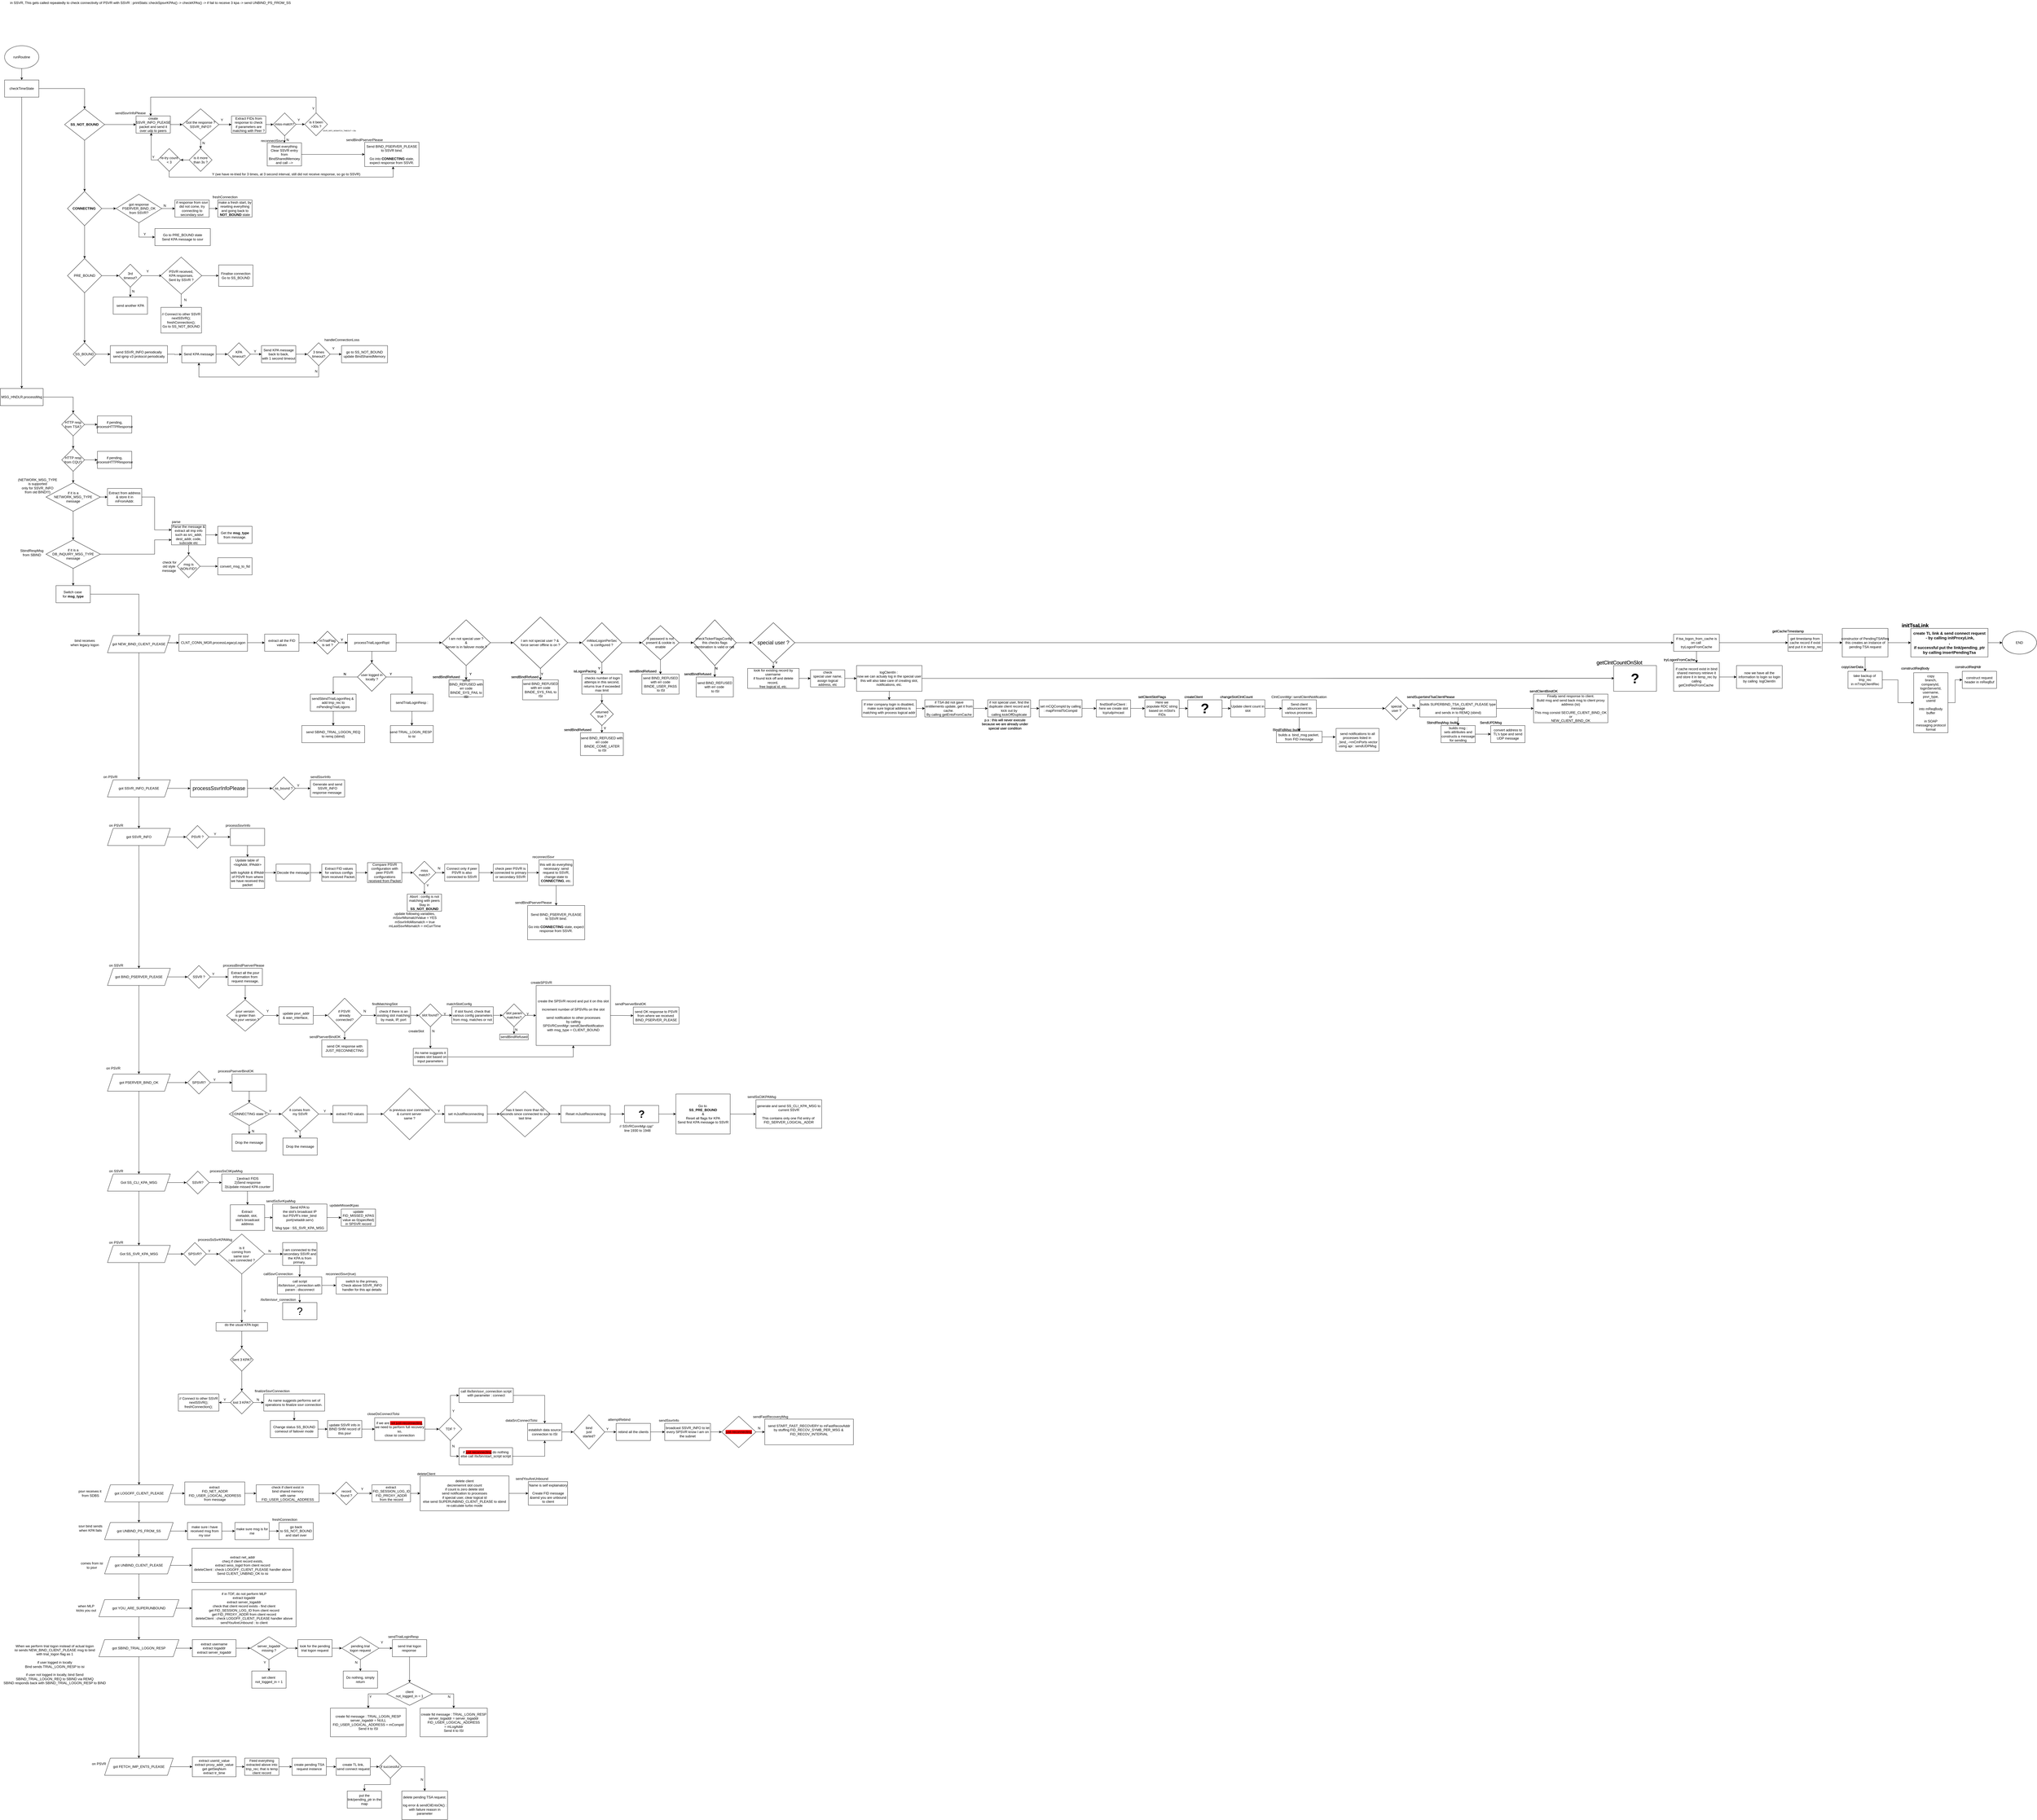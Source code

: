 <mxfile version="14.0.3" type="github">
  <diagram id="Kk9kfs5vC2iuPm7ne2sn" name="Page-1">
    <mxGraphModel dx="2370" dy="-2332" grid="1" gridSize="10" guides="1" tooltips="1" connect="1" arrows="1" fold="1" page="1" pageScale="1" pageWidth="827" pageHeight="1169" math="0" shadow="0">
      <root>
        <mxCell id="0" />
        <mxCell id="1" parent="0" />
        <mxCell id="sQE3zmjhYJ1W6lFLZo4q-10" style="edgeStyle=orthogonalEdgeStyle;rounded=0;orthogonalLoop=1;jettySize=auto;html=1;exitX=1;exitY=0.5;exitDx=0;exitDy=0;" parent="1" source="sQE3zmjhYJ1W6lFLZo4q-9" edge="1">
          <mxGeometry relative="1" as="geometry">
            <mxPoint x="930" y="5850" as="targetPoint" />
          </mxGeometry>
        </mxCell>
        <mxCell id="sQE3zmjhYJ1W6lFLZo4q-9" value="CLNT_CONN_MGR.processLegacyLogon" style="whiteSpace=wrap;html=1;" parent="1" vertex="1">
          <mxGeometry x="630" y="5820" width="240" height="60" as="geometry" />
        </mxCell>
        <mxCell id="sQE3zmjhYJ1W6lFLZo4q-12" style="edgeStyle=orthogonalEdgeStyle;rounded=0;orthogonalLoop=1;jettySize=auto;html=1;exitX=1;exitY=0.5;exitDx=0;exitDy=0;" parent="1" source="sQE3zmjhYJ1W6lFLZo4q-11" edge="1">
          <mxGeometry relative="1" as="geometry">
            <mxPoint x="1110" y="5850" as="targetPoint" />
          </mxGeometry>
        </mxCell>
        <mxCell id="sQE3zmjhYJ1W6lFLZo4q-11" value="extract all the FID values" style="whiteSpace=wrap;html=1;" parent="1" vertex="1">
          <mxGeometry x="930" y="5820" width="120" height="60" as="geometry" />
        </mxCell>
        <mxCell id="sQE3zmjhYJ1W6lFLZo4q-15" style="edgeStyle=orthogonalEdgeStyle;rounded=0;orthogonalLoop=1;jettySize=auto;html=1;exitX=1;exitY=0.5;exitDx=0;exitDy=0;" parent="1" source="sQE3zmjhYJ1W6lFLZo4q-14" target="sQE3zmjhYJ1W6lFLZo4q-16" edge="1">
          <mxGeometry relative="1" as="geometry">
            <mxPoint x="1230" y="5850" as="targetPoint" />
          </mxGeometry>
        </mxCell>
        <mxCell id="sQE3zmjhYJ1W6lFLZo4q-14" value="mTrialFlag &lt;br&gt;is set ?" style="rhombus;whiteSpace=wrap;html=1;" parent="1" vertex="1">
          <mxGeometry x="1110" y="5810" width="80" height="80" as="geometry" />
        </mxCell>
        <mxCell id="sQE3zmjhYJ1W6lFLZo4q-30" style="edgeStyle=orthogonalEdgeStyle;rounded=0;orthogonalLoop=1;jettySize=auto;html=1;exitX=0.5;exitY=1;exitDx=0;exitDy=0;entryX=0.5;entryY=0;entryDx=0;entryDy=0;" parent="1" source="sQE3zmjhYJ1W6lFLZo4q-16" target="sQE3zmjhYJ1W6lFLZo4q-26" edge="1">
          <mxGeometry relative="1" as="geometry" />
        </mxCell>
        <mxCell id="sQE3zmjhYJ1W6lFLZo4q-40" style="edgeStyle=orthogonalEdgeStyle;rounded=0;orthogonalLoop=1;jettySize=auto;html=1;exitX=1;exitY=0.5;exitDx=0;exitDy=0;" parent="1" source="sQE3zmjhYJ1W6lFLZo4q-16" target="sQE3zmjhYJ1W6lFLZo4q-41" edge="1">
          <mxGeometry relative="1" as="geometry">
            <mxPoint x="1530" y="5850" as="targetPoint" />
          </mxGeometry>
        </mxCell>
        <mxCell id="sQE3zmjhYJ1W6lFLZo4q-16" value="processTrialLogonRqst" style="rounded=0;whiteSpace=wrap;html=1;" parent="1" vertex="1">
          <mxGeometry x="1220" y="5820" width="170" height="60" as="geometry" />
        </mxCell>
        <mxCell id="sQE3zmjhYJ1W6lFLZo4q-17" value="Y" style="text;html=1;align=center;verticalAlign=middle;resizable=0;points=[];autosize=1;" parent="1" vertex="1">
          <mxGeometry x="1190" y="5830" width="20" height="20" as="geometry" />
        </mxCell>
        <mxCell id="sQE3zmjhYJ1W6lFLZo4q-31" style="edgeStyle=orthogonalEdgeStyle;rounded=0;orthogonalLoop=1;jettySize=auto;html=1;exitX=1;exitY=0.5;exitDx=0;exitDy=0;entryX=0.5;entryY=0;entryDx=0;entryDy=0;" parent="1" source="sQE3zmjhYJ1W6lFLZo4q-26" target="sQE3zmjhYJ1W6lFLZo4q-27" edge="1">
          <mxGeometry relative="1" as="geometry" />
        </mxCell>
        <mxCell id="sQE3zmjhYJ1W6lFLZo4q-32" style="edgeStyle=orthogonalEdgeStyle;rounded=0;orthogonalLoop=1;jettySize=auto;html=1;exitX=0;exitY=0.5;exitDx=0;exitDy=0;" parent="1" source="sQE3zmjhYJ1W6lFLZo4q-26" target="sQE3zmjhYJ1W6lFLZo4q-33" edge="1">
          <mxGeometry relative="1" as="geometry">
            <mxPoint x="1180" y="6030" as="targetPoint" />
          </mxGeometry>
        </mxCell>
        <mxCell id="sQE3zmjhYJ1W6lFLZo4q-26" value="user logged in locally ?" style="rhombus;whiteSpace=wrap;html=1;" parent="1" vertex="1">
          <mxGeometry x="1255" y="5920" width="100" height="100" as="geometry" />
        </mxCell>
        <mxCell id="sQE3zmjhYJ1W6lFLZo4q-37" style="edgeStyle=orthogonalEdgeStyle;rounded=0;orthogonalLoop=1;jettySize=auto;html=1;exitX=0.5;exitY=1;exitDx=0;exitDy=0;" parent="1" source="sQE3zmjhYJ1W6lFLZo4q-27" target="sQE3zmjhYJ1W6lFLZo4q-38" edge="1">
          <mxGeometry relative="1" as="geometry">
            <mxPoint x="1446" y="6150" as="targetPoint" />
          </mxGeometry>
        </mxCell>
        <mxCell id="sQE3zmjhYJ1W6lFLZo4q-27" value="sendTrialLoginResp :&lt;br&gt;" style="rounded=0;whiteSpace=wrap;html=1;" parent="1" vertex="1">
          <mxGeometry x="1371" y="6030" width="149" height="60" as="geometry" />
        </mxCell>
        <mxCell id="sQE3zmjhYJ1W6lFLZo4q-28" value="Y" style="text;html=1;align=center;verticalAlign=middle;resizable=0;points=[];autosize=1;" parent="1" vertex="1">
          <mxGeometry x="1361" y="5950" width="20" height="20" as="geometry" />
        </mxCell>
        <mxCell id="sQE3zmjhYJ1W6lFLZo4q-35" style="edgeStyle=orthogonalEdgeStyle;rounded=0;orthogonalLoop=1;jettySize=auto;html=1;exitX=0.5;exitY=1;exitDx=0;exitDy=0;" parent="1" source="sQE3zmjhYJ1W6lFLZo4q-33" target="sQE3zmjhYJ1W6lFLZo4q-36" edge="1">
          <mxGeometry relative="1" as="geometry">
            <mxPoint x="1170" y="6140" as="targetPoint" />
          </mxGeometry>
        </mxCell>
        <mxCell id="sQE3zmjhYJ1W6lFLZo4q-33" value="sendSbindTrialLogonReq &amp;amp;&amp;nbsp;&lt;br&gt;add tmp_rec to mPendingTrialLogons" style="rounded=0;whiteSpace=wrap;html=1;" parent="1" vertex="1">
          <mxGeometry x="1090" y="6030" width="160" height="60" as="geometry" />
        </mxCell>
        <mxCell id="sQE3zmjhYJ1W6lFLZo4q-34" value="N" style="text;html=1;align=center;verticalAlign=middle;resizable=0;points=[];autosize=1;" parent="1" vertex="1">
          <mxGeometry x="1200" y="5950" width="20" height="20" as="geometry" />
        </mxCell>
        <mxCell id="sQE3zmjhYJ1W6lFLZo4q-36" value="send&amp;nbsp;SBIND_TRIAL_LOGON_REQ &lt;br&gt;to remq (sbind)" style="rounded=0;whiteSpace=wrap;html=1;" parent="1" vertex="1">
          <mxGeometry x="1060" y="6140" width="220" height="60" as="geometry" />
        </mxCell>
        <mxCell id="sQE3zmjhYJ1W6lFLZo4q-38" value="&lt;span&gt;send&amp;nbsp;&lt;/span&gt;&lt;span&gt;TRIAL_LOGIN_RESP&amp;nbsp;&lt;/span&gt;&lt;span&gt;&amp;nbsp;&lt;br&gt;to isi&lt;/span&gt;" style="rounded=0;whiteSpace=wrap;html=1;" parent="1" vertex="1">
          <mxGeometry x="1370" y="6140" width="150" height="60" as="geometry" />
        </mxCell>
        <mxCell id="sQE3zmjhYJ1W6lFLZo4q-43" style="edgeStyle=orthogonalEdgeStyle;rounded=0;orthogonalLoop=1;jettySize=auto;html=1;exitX=0.5;exitY=1;exitDx=0;exitDy=0;" parent="1" source="sQE3zmjhYJ1W6lFLZo4q-41" edge="1">
          <mxGeometry relative="1" as="geometry">
            <mxPoint x="1635" y="5980" as="targetPoint" />
          </mxGeometry>
        </mxCell>
        <mxCell id="sQE3zmjhYJ1W6lFLZo4q-47" style="edgeStyle=orthogonalEdgeStyle;rounded=0;orthogonalLoop=1;jettySize=auto;html=1;exitX=1;exitY=0.5;exitDx=0;exitDy=0;" parent="1" source="sQE3zmjhYJ1W6lFLZo4q-41" target="sQE3zmjhYJ1W6lFLZo4q-48" edge="1">
          <mxGeometry relative="1" as="geometry">
            <mxPoint x="1840" y="5850" as="targetPoint" />
          </mxGeometry>
        </mxCell>
        <mxCell id="sQE3zmjhYJ1W6lFLZo4q-41" value="I am not special user ?&lt;br&gt;&amp;amp;&lt;br&gt;Server is in&amp;nbsp;failover mode ?" style="rhombus;whiteSpace=wrap;html=1;" parent="1" vertex="1">
          <mxGeometry x="1550" y="5770" width="170" height="160" as="geometry" />
        </mxCell>
        <mxCell id="sQE3zmjhYJ1W6lFLZo4q-44" value="Y" style="text;html=1;align=center;verticalAlign=middle;resizable=0;points=[];autosize=1;" parent="1" vertex="1">
          <mxGeometry x="1640" y="5950" width="20" height="20" as="geometry" />
        </mxCell>
        <mxCell id="sQE3zmjhYJ1W6lFLZo4q-45" value="send BIND_REFUSED with err code BINDE_SYS_FAIL to ISI" style="rounded=0;whiteSpace=wrap;html=1;" parent="1" vertex="1">
          <mxGeometry x="1575" y="5980" width="120" height="60" as="geometry" />
        </mxCell>
        <mxCell id="sQE3zmjhYJ1W6lFLZo4q-46" value="&lt;span&gt;sendBindRefused&lt;/span&gt;" style="text;html=1;align=center;verticalAlign=middle;resizable=0;points=[];autosize=1;" parent="1" vertex="1">
          <mxGeometry x="1510" y="5960" width="110" height="20" as="geometry" />
        </mxCell>
        <mxCell id="sQE3zmjhYJ1W6lFLZo4q-49" style="edgeStyle=orthogonalEdgeStyle;rounded=0;orthogonalLoop=1;jettySize=auto;html=1;exitX=0.5;exitY=1;exitDx=0;exitDy=0;" parent="1" source="sQE3zmjhYJ1W6lFLZo4q-48" target="sQE3zmjhYJ1W6lFLZo4q-51" edge="1">
          <mxGeometry relative="1" as="geometry">
            <mxPoint x="1895" y="5980" as="targetPoint" />
          </mxGeometry>
        </mxCell>
        <mxCell id="sQE3zmjhYJ1W6lFLZo4q-53" style="edgeStyle=orthogonalEdgeStyle;rounded=0;orthogonalLoop=1;jettySize=auto;html=1;exitX=1;exitY=0.5;exitDx=0;exitDy=0;" parent="1" source="sQE3zmjhYJ1W6lFLZo4q-48" target="sQE3zmjhYJ1W6lFLZo4q-54" edge="1">
          <mxGeometry relative="1" as="geometry">
            <mxPoint x="2080" y="5850" as="targetPoint" />
          </mxGeometry>
        </mxCell>
        <mxCell id="sQE3zmjhYJ1W6lFLZo4q-48" value="I am not special user ? &amp;amp;&amp;nbsp;&lt;br&gt;force server offline is on ?" style="rhombus;whiteSpace=wrap;html=1;" parent="1" vertex="1">
          <mxGeometry x="1800" y="5760" width="190" height="180" as="geometry" />
        </mxCell>
        <mxCell id="sQE3zmjhYJ1W6lFLZo4q-50" value="Y" style="text;html=1;align=center;verticalAlign=middle;resizable=0;points=[];autosize=1;" parent="1" vertex="1">
          <mxGeometry x="1890" y="5950" width="20" height="20" as="geometry" />
        </mxCell>
        <mxCell id="sQE3zmjhYJ1W6lFLZo4q-51" value="&lt;span&gt;send BIND_REFUSED with err code BINDE_SYS_FAIL to ISI&lt;/span&gt;" style="rounded=0;whiteSpace=wrap;html=1;" parent="1" vertex="1">
          <mxGeometry x="1832.5" y="5980" width="125" height="70" as="geometry" />
        </mxCell>
        <mxCell id="sQE3zmjhYJ1W6lFLZo4q-52" value="sendBindRefused" style="text;html=1;align=center;verticalAlign=middle;resizable=0;points=[];autosize=1;" parent="1" vertex="1">
          <mxGeometry x="1785" y="5960" width="110" height="20" as="geometry" />
        </mxCell>
        <mxCell id="sQE3zmjhYJ1W6lFLZo4q-59" style="edgeStyle=orthogonalEdgeStyle;rounded=0;orthogonalLoop=1;jettySize=auto;html=1;exitX=0.5;exitY=1;exitDx=0;exitDy=0;" parent="1" source="sQE3zmjhYJ1W6lFLZo4q-54" target="sQE3zmjhYJ1W6lFLZo4q-60" edge="1">
          <mxGeometry relative="1" as="geometry">
            <mxPoint x="2110" y="5960" as="targetPoint" />
          </mxGeometry>
        </mxCell>
        <mxCell id="sQE3zmjhYJ1W6lFLZo4q-67" style="edgeStyle=orthogonalEdgeStyle;rounded=0;orthogonalLoop=1;jettySize=auto;html=1;exitX=1;exitY=0.5;exitDx=0;exitDy=0;" parent="1" source="sQE3zmjhYJ1W6lFLZo4q-54" target="sQE3zmjhYJ1W6lFLZo4q-68" edge="1">
          <mxGeometry relative="1" as="geometry">
            <mxPoint x="2290" y="5850" as="targetPoint" />
          </mxGeometry>
        </mxCell>
        <mxCell id="sQE3zmjhYJ1W6lFLZo4q-54" value="mMaxLogonPerSec&lt;br&gt;is configured ?" style="rhombus;whiteSpace=wrap;html=1;" parent="1" vertex="1">
          <mxGeometry x="2040" y="5780" width="140" height="140" as="geometry" />
        </mxCell>
        <mxCell id="sQE3zmjhYJ1W6lFLZo4q-57" value="&lt;span&gt;send BIND_REFUSED with err code BINDE_COME_LATER&lt;br&gt;&amp;nbsp;to ISI&lt;/span&gt;" style="rounded=0;whiteSpace=wrap;html=1;" parent="1" vertex="1">
          <mxGeometry x="2035" y="6165" width="150" height="80" as="geometry" />
        </mxCell>
        <mxCell id="sQE3zmjhYJ1W6lFLZo4q-58" value="sendBindRefused" style="text;html=1;align=center;verticalAlign=middle;resizable=0;points=[];autosize=1;" parent="1" vertex="1">
          <mxGeometry x="1970" y="6145" width="110" height="20" as="geometry" />
        </mxCell>
        <mxCell id="sQE3zmjhYJ1W6lFLZo4q-63" style="edgeStyle=orthogonalEdgeStyle;rounded=0;orthogonalLoop=1;jettySize=auto;html=1;exitX=0.5;exitY=1;exitDx=0;exitDy=0;" parent="1" source="sQE3zmjhYJ1W6lFLZo4q-60" edge="1">
          <mxGeometry relative="1" as="geometry">
            <mxPoint x="2110" y="6060" as="targetPoint" />
          </mxGeometry>
        </mxCell>
        <mxCell id="sQE3zmjhYJ1W6lFLZo4q-60" value="&amp;nbsp;checks number of login attemps in this second, returns true if exceeded max limit" style="rounded=0;whiteSpace=wrap;html=1;" parent="1" vertex="1">
          <mxGeometry x="2040" y="5960" width="140" height="70" as="geometry" />
        </mxCell>
        <mxCell id="sQE3zmjhYJ1W6lFLZo4q-61" value="Y" style="text;html=1;align=center;verticalAlign=middle;resizable=0;points=[];autosize=1;" parent="1" vertex="1">
          <mxGeometry x="2090" y="5930" width="20" height="20" as="geometry" />
        </mxCell>
        <mxCell id="sQE3zmjhYJ1W6lFLZo4q-62" value="&lt;span&gt;isLogonPacing&lt;/span&gt;" style="text;html=1;align=center;verticalAlign=middle;resizable=0;points=[];autosize=1;" parent="1" vertex="1">
          <mxGeometry x="2005" y="5940" width="90" height="20" as="geometry" />
        </mxCell>
        <mxCell id="sQE3zmjhYJ1W6lFLZo4q-65" style="edgeStyle=orthogonalEdgeStyle;rounded=0;orthogonalLoop=1;jettySize=auto;html=1;exitX=0.5;exitY=1;exitDx=0;exitDy=0;entryX=0.5;entryY=0;entryDx=0;entryDy=0;" parent="1" source="sQE3zmjhYJ1W6lFLZo4q-64" target="sQE3zmjhYJ1W6lFLZo4q-57" edge="1">
          <mxGeometry relative="1" as="geometry" />
        </mxCell>
        <mxCell id="sQE3zmjhYJ1W6lFLZo4q-64" value="returned &lt;br&gt;true ?" style="rhombus;whiteSpace=wrap;html=1;" parent="1" vertex="1">
          <mxGeometry x="2070" y="6060" width="80" height="80" as="geometry" />
        </mxCell>
        <mxCell id="sQE3zmjhYJ1W6lFLZo4q-66" value="Y" style="text;html=1;align=center;verticalAlign=middle;resizable=0;points=[];autosize=1;" parent="1" vertex="1">
          <mxGeometry x="2110" y="6140" width="20" height="20" as="geometry" />
        </mxCell>
        <mxCell id="sQE3zmjhYJ1W6lFLZo4q-69" style="edgeStyle=orthogonalEdgeStyle;rounded=0;orthogonalLoop=1;jettySize=auto;html=1;exitX=0.5;exitY=1;exitDx=0;exitDy=0;" parent="1" source="sQE3zmjhYJ1W6lFLZo4q-68" target="sQE3zmjhYJ1W6lFLZo4q-70" edge="1">
          <mxGeometry relative="1" as="geometry">
            <mxPoint x="2315" y="5970" as="targetPoint" />
          </mxGeometry>
        </mxCell>
        <mxCell id="sQE3zmjhYJ1W6lFLZo4q-72" style="edgeStyle=orthogonalEdgeStyle;rounded=0;orthogonalLoop=1;jettySize=auto;html=1;exitX=1;exitY=0.5;exitDx=0;exitDy=0;" parent="1" source="sQE3zmjhYJ1W6lFLZo4q-68" target="sQE3zmjhYJ1W6lFLZo4q-73" edge="1">
          <mxGeometry relative="1" as="geometry">
            <mxPoint x="2470" y="5850" as="targetPoint" />
          </mxGeometry>
        </mxCell>
        <mxCell id="sQE3zmjhYJ1W6lFLZo4q-68" value="if password is not present &amp;amp; cookie is enable" style="rhombus;whiteSpace=wrap;html=1;" parent="1" vertex="1">
          <mxGeometry x="2250" y="5790" width="130" height="120" as="geometry" />
        </mxCell>
        <mxCell id="sQE3zmjhYJ1W6lFLZo4q-70" value="&lt;span&gt;send BIND_REFUSED with err code BINDE_USER_PASS&lt;br&gt;&amp;nbsp;to ISI&lt;/span&gt;" style="rounded=0;whiteSpace=wrap;html=1;" parent="1" vertex="1">
          <mxGeometry x="2250" y="5960" width="130" height="70" as="geometry" />
        </mxCell>
        <mxCell id="sQE3zmjhYJ1W6lFLZo4q-71" value="sendBindRefused" style="text;html=1;align=center;verticalAlign=middle;resizable=0;points=[];autosize=1;" parent="1" vertex="1">
          <mxGeometry x="2198" y="5940" width="110" height="20" as="geometry" />
        </mxCell>
        <mxCell id="sQE3zmjhYJ1W6lFLZo4q-79" style="edgeStyle=orthogonalEdgeStyle;rounded=0;orthogonalLoop=1;jettySize=auto;html=1;exitX=0.5;exitY=1;exitDx=0;exitDy=0;" parent="1" source="sQE3zmjhYJ1W6lFLZo4q-73" target="sQE3zmjhYJ1W6lFLZo4q-76" edge="1">
          <mxGeometry relative="1" as="geometry" />
        </mxCell>
        <mxCell id="8lPC1WI4pSzVhjpdEmEM-3" style="edgeStyle=orthogonalEdgeStyle;rounded=0;orthogonalLoop=1;jettySize=auto;html=1;exitX=1;exitY=0.5;exitDx=0;exitDy=0;" parent="1" source="sQE3zmjhYJ1W6lFLZo4q-73" target="8lPC1WI4pSzVhjpdEmEM-4" edge="1">
          <mxGeometry relative="1" as="geometry">
            <mxPoint x="2670" y="5850" as="targetPoint" />
          </mxGeometry>
        </mxCell>
        <mxCell id="sQE3zmjhYJ1W6lFLZo4q-73" value="checkTickerFlagsConfig :&lt;br&gt;this checks flags combination is valid or not&amp;nbsp;" style="rhombus;whiteSpace=wrap;html=1;" parent="1" vertex="1">
          <mxGeometry x="2430" y="5770" width="150" height="160" as="geometry" />
        </mxCell>
        <mxCell id="sQE3zmjhYJ1W6lFLZo4q-76" value="&lt;span&gt;send BIND_REFUSED with err code&amp;nbsp;&lt;br&gt;&amp;nbsp;to ISI&lt;/span&gt;" style="rounded=0;whiteSpace=wrap;html=1;" parent="1" vertex="1">
          <mxGeometry x="2440" y="5970" width="130" height="70" as="geometry" />
        </mxCell>
        <mxCell id="sQE3zmjhYJ1W6lFLZo4q-77" value="sendBindRefused" style="text;html=1;align=center;verticalAlign=middle;resizable=0;points=[];autosize=1;" parent="1" vertex="1">
          <mxGeometry x="2390" y="5950" width="110" height="20" as="geometry" />
        </mxCell>
        <mxCell id="sQE3zmjhYJ1W6lFLZo4q-80" value="N" style="text;html=1;align=center;verticalAlign=middle;resizable=0;points=[];autosize=1;" parent="1" vertex="1">
          <mxGeometry x="2500" y="5930" width="20" height="20" as="geometry" />
        </mxCell>
        <mxCell id="8lPC1WI4pSzVhjpdEmEM-5" style="edgeStyle=orthogonalEdgeStyle;rounded=0;orthogonalLoop=1;jettySize=auto;html=1;exitX=0.5;exitY=1;exitDx=0;exitDy=0;" parent="1" source="8lPC1WI4pSzVhjpdEmEM-4" target="8lPC1WI4pSzVhjpdEmEM-7" edge="1">
          <mxGeometry relative="1" as="geometry">
            <mxPoint x="2710" y="5950" as="targetPoint" />
          </mxGeometry>
        </mxCell>
        <mxCell id="5FcRQdoBI0TOSIp_MNyA-51" style="edgeStyle=orthogonalEdgeStyle;rounded=0;orthogonalLoop=1;jettySize=auto;html=1;exitX=1;exitY=0.5;exitDx=0;exitDy=0;" parent="1" source="8lPC1WI4pSzVhjpdEmEM-4" target="5FcRQdoBI0TOSIp_MNyA-55" edge="1">
          <mxGeometry relative="1" as="geometry">
            <mxPoint x="5880" y="5850" as="targetPoint" />
            <Array as="points">
              <mxPoint x="5863" y="5850" />
            </Array>
          </mxGeometry>
        </mxCell>
        <mxCell id="8lPC1WI4pSzVhjpdEmEM-4" value="&lt;font style=&quot;font-size: 18px&quot;&gt;special user ?&lt;/font&gt;" style="rhombus;whiteSpace=wrap;html=1;" parent="1" vertex="1">
          <mxGeometry x="2635" y="5780" width="150" height="140" as="geometry" />
        </mxCell>
        <mxCell id="8lPC1WI4pSzVhjpdEmEM-6" value="Y" style="text;html=1;align=center;verticalAlign=middle;resizable=0;points=[];autosize=1;" parent="1" vertex="1">
          <mxGeometry x="2710" y="5910" width="20" height="20" as="geometry" />
        </mxCell>
        <mxCell id="8lPC1WI4pSzVhjpdEmEM-8" style="edgeStyle=orthogonalEdgeStyle;rounded=0;orthogonalLoop=1;jettySize=auto;html=1;exitX=1;exitY=0.5;exitDx=0;exitDy=0;" parent="1" source="8lPC1WI4pSzVhjpdEmEM-7" target="8lPC1WI4pSzVhjpdEmEM-9" edge="1">
          <mxGeometry relative="1" as="geometry">
            <mxPoint x="2850" y="5975" as="targetPoint" />
          </mxGeometry>
        </mxCell>
        <mxCell id="8lPC1WI4pSzVhjpdEmEM-7" value="&lt;div&gt;look for existing record by username&amp;nbsp;&lt;/div&gt;&lt;div&gt;if found kick off and delete record,&amp;nbsp;&lt;/div&gt;&lt;div&gt;free logical id, etc.&lt;/div&gt;" style="rounded=0;whiteSpace=wrap;html=1;" parent="1" vertex="1">
          <mxGeometry x="2620" y="5940" width="180" height="70" as="geometry" />
        </mxCell>
        <mxCell id="8lPC1WI4pSzVhjpdEmEM-10" style="edgeStyle=orthogonalEdgeStyle;rounded=0;orthogonalLoop=1;jettySize=auto;html=1;exitX=1;exitY=0.5;exitDx=0;exitDy=0;" parent="1" source="8lPC1WI4pSzVhjpdEmEM-9" target="8lPC1WI4pSzVhjpdEmEM-11" edge="1">
          <mxGeometry relative="1" as="geometry">
            <mxPoint x="3030" y="5975" as="targetPoint" />
          </mxGeometry>
        </mxCell>
        <mxCell id="8lPC1WI4pSzVhjpdEmEM-9" value="check &lt;br&gt;special user name, &lt;br&gt;assign logical address, etc" style="rounded=0;whiteSpace=wrap;html=1;" parent="1" vertex="1">
          <mxGeometry x="2840" y="5945" width="120" height="60" as="geometry" />
        </mxCell>
        <mxCell id="8lPC1WI4pSzVhjpdEmEM-12" style="edgeStyle=orthogonalEdgeStyle;rounded=0;orthogonalLoop=1;jettySize=auto;html=1;exitX=0.5;exitY=1;exitDx=0;exitDy=0;" parent="1" source="8lPC1WI4pSzVhjpdEmEM-11" target="8lPC1WI4pSzVhjpdEmEM-13" edge="1">
          <mxGeometry relative="1" as="geometry">
            <mxPoint x="3116" y="6080" as="targetPoint" />
          </mxGeometry>
        </mxCell>
        <mxCell id="5FcRQdoBI0TOSIp_MNyA-48" style="edgeStyle=orthogonalEdgeStyle;rounded=0;orthogonalLoop=1;jettySize=auto;html=1;exitX=1;exitY=0.5;exitDx=0;exitDy=0;" parent="1" source="8lPC1WI4pSzVhjpdEmEM-11" edge="1">
          <mxGeometry relative="1" as="geometry">
            <mxPoint x="5652.353" y="5974.588" as="targetPoint" />
          </mxGeometry>
        </mxCell>
        <mxCell id="8lPC1WI4pSzVhjpdEmEM-11" value="logClientIn :&amp;nbsp;&lt;br&gt;&lt;div&gt;now we can actualy log in the special user&lt;/div&gt;&lt;div&gt;this will also take care of creating slot, notifications, etc.&lt;/div&gt;" style="rounded=0;whiteSpace=wrap;html=1;" parent="1" vertex="1">
          <mxGeometry x="3001" y="5930" width="229" height="90" as="geometry" />
        </mxCell>
        <mxCell id="8lPC1WI4pSzVhjpdEmEM-16" style="edgeStyle=orthogonalEdgeStyle;rounded=0;orthogonalLoop=1;jettySize=auto;html=1;exitX=1;exitY=0.5;exitDx=0;exitDy=0;entryX=0;entryY=0.5;entryDx=0;entryDy=0;" parent="1" source="8lPC1WI4pSzVhjpdEmEM-13" target="8lPC1WI4pSzVhjpdEmEM-15" edge="1">
          <mxGeometry relative="1" as="geometry" />
        </mxCell>
        <mxCell id="8lPC1WI4pSzVhjpdEmEM-13" value="If inter company login is disabled, make sure logical address is matching with process logical addr" style="rounded=0;whiteSpace=wrap;html=1;" parent="1" vertex="1">
          <mxGeometry x="3020" y="6050" width="190" height="60" as="geometry" />
        </mxCell>
        <mxCell id="5FcRQdoBI0TOSIp_MNyA-1" style="edgeStyle=orthogonalEdgeStyle;rounded=0;orthogonalLoop=1;jettySize=auto;html=1;exitX=1;exitY=0.5;exitDx=0;exitDy=0;" parent="1" source="8lPC1WI4pSzVhjpdEmEM-15" target="5FcRQdoBI0TOSIp_MNyA-2" edge="1">
          <mxGeometry relative="1" as="geometry">
            <mxPoint x="3470" y="6080" as="targetPoint" />
          </mxGeometry>
        </mxCell>
        <mxCell id="8lPC1WI4pSzVhjpdEmEM-15" value="if TSA did not gave entitlements update, get it from cache.&amp;nbsp;&lt;br&gt;By calling&amp;nbsp;getEntsFromCache" style="rounded=0;whiteSpace=wrap;html=1;" parent="1" vertex="1">
          <mxGeometry x="3240" y="6050" width="170" height="60" as="geometry" />
        </mxCell>
        <mxCell id="5FcRQdoBI0TOSIp_MNyA-4" style="edgeStyle=orthogonalEdgeStyle;rounded=0;orthogonalLoop=1;jettySize=auto;html=1;exitX=1;exitY=0.5;exitDx=0;exitDy=0;" parent="1" source="5FcRQdoBI0TOSIp_MNyA-2" target="5FcRQdoBI0TOSIp_MNyA-5" edge="1">
          <mxGeometry relative="1" as="geometry">
            <mxPoint x="3660" y="6080" as="targetPoint" />
          </mxGeometry>
        </mxCell>
        <mxCell id="5FcRQdoBI0TOSIp_MNyA-2" value="if not special user, find the duplicate client record and kick out by calling&amp;nbsp;kickOffDuplicate" style="rounded=0;whiteSpace=wrap;html=1;" parent="1" vertex="1">
          <mxGeometry x="3460" y="6050" width="150" height="60" as="geometry" />
        </mxCell>
        <mxCell id="5FcRQdoBI0TOSIp_MNyA-3" value="p.s : this will never execute&lt;br&gt;because we are already under&lt;br&gt;special user condition" style="text;html=1;align=center;verticalAlign=middle;resizable=0;points=[];autosize=1;" parent="1" vertex="1">
          <mxGeometry x="3430" y="6110" width="180" height="50" as="geometry" />
        </mxCell>
        <mxCell id="5FcRQdoBI0TOSIp_MNyA-6" style="edgeStyle=orthogonalEdgeStyle;rounded=0;orthogonalLoop=1;jettySize=auto;html=1;exitX=1;exitY=0.5;exitDx=0;exitDy=0;" parent="1" source="5FcRQdoBI0TOSIp_MNyA-5" target="5FcRQdoBI0TOSIp_MNyA-7" edge="1">
          <mxGeometry relative="1" as="geometry">
            <mxPoint x="3840" y="6080" as="targetPoint" />
          </mxGeometry>
        </mxCell>
        <mxCell id="5FcRQdoBI0TOSIp_MNyA-5" value="set mCQCompId by calling : mapFirmidToCompid" style="rounded=0;whiteSpace=wrap;html=1;" parent="1" vertex="1">
          <mxGeometry x="3640" y="6050" width="150" height="60" as="geometry" />
        </mxCell>
        <mxCell id="5FcRQdoBI0TOSIp_MNyA-9" style="edgeStyle=orthogonalEdgeStyle;rounded=0;orthogonalLoop=1;jettySize=auto;html=1;exitX=1;exitY=0.5;exitDx=0;exitDy=0;" parent="1" source="5FcRQdoBI0TOSIp_MNyA-7" target="5FcRQdoBI0TOSIp_MNyA-11" edge="1">
          <mxGeometry relative="1" as="geometry">
            <mxPoint x="4000" y="6080" as="targetPoint" />
          </mxGeometry>
        </mxCell>
        <mxCell id="5FcRQdoBI0TOSIp_MNyA-7" value="findSlotForClient :&lt;br&gt;here we create slot&lt;br&gt;tcp/udp/mcast" style="rounded=0;whiteSpace=wrap;html=1;" parent="1" vertex="1">
          <mxGeometry x="3840" y="6050" width="120" height="60" as="geometry" />
        </mxCell>
        <mxCell id="5FcRQdoBI0TOSIp_MNyA-20" style="edgeStyle=orthogonalEdgeStyle;rounded=0;orthogonalLoop=1;jettySize=auto;html=1;exitX=1;exitY=0.5;exitDx=0;exitDy=0;" parent="1" source="5FcRQdoBI0TOSIp_MNyA-11" target="5FcRQdoBI0TOSIp_MNyA-21" edge="1">
          <mxGeometry relative="1" as="geometry">
            <mxPoint x="4200" y="6080" as="targetPoint" />
          </mxGeometry>
        </mxCell>
        <mxCell id="5FcRQdoBI0TOSIp_MNyA-11" value="Here we populate&amp;nbsp;RDC string based on mSlot&#39;s FIDs" style="rounded=0;whiteSpace=wrap;html=1;" parent="1" vertex="1">
          <mxGeometry x="4010" y="6050" width="120" height="60" as="geometry" />
        </mxCell>
        <mxCell id="5FcRQdoBI0TOSIp_MNyA-12" value="setClientSlotFlags" style="text;html=1;align=center;verticalAlign=middle;resizable=0;points=[];autosize=1;" parent="1" vertex="1">
          <mxGeometry x="3980" y="6030" width="110" height="20" as="geometry" />
        </mxCell>
        <mxCell id="5FcRQdoBI0TOSIp_MNyA-17" style="edgeStyle=orthogonalEdgeStyle;rounded=0;orthogonalLoop=1;jettySize=auto;html=1;exitX=0.5;exitY=1;exitDx=0;exitDy=0;" parent="1" source="5FcRQdoBI0TOSIp_MNyA-15" target="5FcRQdoBI0TOSIp_MNyA-18" edge="1">
          <mxGeometry relative="1" as="geometry">
            <mxPoint x="4550" y="6160" as="targetPoint" />
          </mxGeometry>
        </mxCell>
        <mxCell id="5FcRQdoBI0TOSIp_MNyA-30" style="edgeStyle=orthogonalEdgeStyle;rounded=0;orthogonalLoop=1;jettySize=auto;html=1;exitX=1;exitY=0.5;exitDx=0;exitDy=0;" parent="1" source="5FcRQdoBI0TOSIp_MNyA-15" edge="1">
          <mxGeometry relative="1" as="geometry">
            <mxPoint x="4850" y="6080" as="targetPoint" />
          </mxGeometry>
        </mxCell>
        <mxCell id="5FcRQdoBI0TOSIp_MNyA-15" value="Send client allouncement to various processes." style="rounded=0;whiteSpace=wrap;html=1;" parent="1" vertex="1">
          <mxGeometry x="4490" y="6050" width="120" height="60" as="geometry" />
        </mxCell>
        <mxCell id="5FcRQdoBI0TOSIp_MNyA-29" style="edgeStyle=orthogonalEdgeStyle;rounded=0;orthogonalLoop=1;jettySize=auto;html=1;exitX=1;exitY=0.5;exitDx=0;exitDy=0;entryX=-0.013;entryY=0.375;entryDx=0;entryDy=0;entryPerimeter=0;" parent="1" source="5FcRQdoBI0TOSIp_MNyA-18" target="5FcRQdoBI0TOSIp_MNyA-28" edge="1">
          <mxGeometry relative="1" as="geometry" />
        </mxCell>
        <mxCell id="5FcRQdoBI0TOSIp_MNyA-18" value="builds a&amp;nbsp; bind_msg packet,&amp;nbsp;&lt;br&gt;from FID message" style="rounded=0;whiteSpace=wrap;html=1;" parent="1" vertex="1">
          <mxGeometry x="4470" y="6160" width="160" height="40" as="geometry" />
        </mxCell>
        <mxCell id="5FcRQdoBI0TOSIp_MNyA-19" value="BindFidMsg::build" style="text;html=1;align=center;verticalAlign=middle;resizable=0;points=[];autosize=1;" parent="1" vertex="1">
          <mxGeometry x="4450" y="6145" width="110" height="20" as="geometry" />
        </mxCell>
        <mxCell id="5FcRQdoBI0TOSIp_MNyA-23" style="edgeStyle=orthogonalEdgeStyle;rounded=0;orthogonalLoop=1;jettySize=auto;html=1;exitX=1;exitY=0.5;exitDx=0;exitDy=0;" parent="1" source="5FcRQdoBI0TOSIp_MNyA-21" target="5FcRQdoBI0TOSIp_MNyA-24" edge="1">
          <mxGeometry relative="1" as="geometry">
            <mxPoint x="4330" y="6080" as="targetPoint" />
          </mxGeometry>
        </mxCell>
        <mxCell id="5FcRQdoBI0TOSIp_MNyA-21" value="" style="rounded=0;whiteSpace=wrap;html=1;" parent="1" vertex="1">
          <mxGeometry x="4160" y="6050" width="120" height="60" as="geometry" />
        </mxCell>
        <mxCell id="5FcRQdoBI0TOSIp_MNyA-22" value="createClient" style="text;html=1;align=center;verticalAlign=middle;resizable=0;points=[];autosize=1;" parent="1" vertex="1">
          <mxGeometry x="4140" y="6030" width="80" height="20" as="geometry" />
        </mxCell>
        <mxCell id="5FcRQdoBI0TOSIp_MNyA-26" style="edgeStyle=orthogonalEdgeStyle;rounded=0;orthogonalLoop=1;jettySize=auto;html=1;exitX=1;exitY=0.5;exitDx=0;exitDy=0;entryX=0;entryY=0.5;entryDx=0;entryDy=0;" parent="1" source="5FcRQdoBI0TOSIp_MNyA-24" target="5FcRQdoBI0TOSIp_MNyA-15" edge="1">
          <mxGeometry relative="1" as="geometry" />
        </mxCell>
        <mxCell id="5FcRQdoBI0TOSIp_MNyA-24" value="Update client count in slot" style="rounded=0;whiteSpace=wrap;html=1;" parent="1" vertex="1">
          <mxGeometry x="4310" y="6050" width="120" height="60" as="geometry" />
        </mxCell>
        <mxCell id="5FcRQdoBI0TOSIp_MNyA-25" value="changeSlotClntCount" style="text;html=1;align=center;verticalAlign=middle;resizable=0;points=[];autosize=1;" parent="1" vertex="1">
          <mxGeometry x="4265" y="6030" width="130" height="20" as="geometry" />
        </mxCell>
        <mxCell id="5FcRQdoBI0TOSIp_MNyA-28" value="send notifications to all processes listed in&amp;nbsp;&lt;br&gt;_bind_-&amp;gt;mCmPorts vector&lt;br&gt;using api :&amp;nbsp;sendUDPMsg" style="rounded=0;whiteSpace=wrap;html=1;" parent="1" vertex="1">
          <mxGeometry x="4679" y="6150" width="150" height="80" as="geometry" />
        </mxCell>
        <mxCell id="5FcRQdoBI0TOSIp_MNyA-32" value="sendSuperbindTsaClientPlease" style="text;html=1;align=center;verticalAlign=middle;resizable=0;points=[];autosize=1;" parent="1" vertex="1">
          <mxGeometry x="4920" y="6030" width="180" height="20" as="geometry" />
        </mxCell>
        <mxCell id="5FcRQdoBI0TOSIp_MNyA-34" style="edgeStyle=orthogonalEdgeStyle;rounded=0;orthogonalLoop=1;jettySize=auto;html=1;exitX=1;exitY=0.5;exitDx=0;exitDy=0;" parent="1" source="5FcRQdoBI0TOSIp_MNyA-33" target="5FcRQdoBI0TOSIp_MNyA-36" edge="1">
          <mxGeometry relative="1" as="geometry">
            <mxPoint x="4980" y="6080" as="targetPoint" />
          </mxGeometry>
        </mxCell>
        <mxCell id="5FcRQdoBI0TOSIp_MNyA-33" value="special &lt;br&gt;user ?" style="rhombus;whiteSpace=wrap;html=1;" parent="1" vertex="1">
          <mxGeometry x="4850" y="6040" width="80" height="80" as="geometry" />
        </mxCell>
        <mxCell id="5FcRQdoBI0TOSIp_MNyA-35" value="N" style="text;html=1;align=center;verticalAlign=middle;resizable=0;points=[];autosize=1;" parent="1" vertex="1">
          <mxGeometry x="4940" y="6060" width="20" height="20" as="geometry" />
        </mxCell>
        <mxCell id="5FcRQdoBI0TOSIp_MNyA-37" style="edgeStyle=orthogonalEdgeStyle;rounded=0;orthogonalLoop=1;jettySize=auto;html=1;exitX=0.5;exitY=1;exitDx=0;exitDy=0;" parent="1" source="5FcRQdoBI0TOSIp_MNyA-36" target="5FcRQdoBI0TOSIp_MNyA-38" edge="1">
          <mxGeometry relative="1" as="geometry">
            <mxPoint x="5106" y="6170" as="targetPoint" />
          </mxGeometry>
        </mxCell>
        <mxCell id="5FcRQdoBI0TOSIp_MNyA-43" style="edgeStyle=orthogonalEdgeStyle;rounded=0;orthogonalLoop=1;jettySize=auto;html=1;exitX=1;exitY=0.5;exitDx=0;exitDy=0;" parent="1" source="5FcRQdoBI0TOSIp_MNyA-36" target="5FcRQdoBI0TOSIp_MNyA-44" edge="1">
          <mxGeometry relative="1" as="geometry">
            <mxPoint x="5420" y="6080" as="targetPoint" />
          </mxGeometry>
        </mxCell>
        <mxCell id="5FcRQdoBI0TOSIp_MNyA-36" value="builds&amp;nbsp;SUPERBIND_TSA_CLIENT_PLEASE type message&lt;br&gt;and sends in to REMQ (sbind)" style="rounded=0;whiteSpace=wrap;html=1;" parent="1" vertex="1">
          <mxGeometry x="4972" y="6050" width="268" height="60" as="geometry" />
        </mxCell>
        <mxCell id="5FcRQdoBI0TOSIp_MNyA-40" style="edgeStyle=orthogonalEdgeStyle;rounded=0;orthogonalLoop=1;jettySize=auto;html=1;exitX=1;exitY=0.5;exitDx=0;exitDy=0;" parent="1" source="5FcRQdoBI0TOSIp_MNyA-38" target="5FcRQdoBI0TOSIp_MNyA-41" edge="1">
          <mxGeometry relative="1" as="geometry">
            <mxPoint x="5230" y="6170" as="targetPoint" />
          </mxGeometry>
        </mxCell>
        <mxCell id="5FcRQdoBI0TOSIp_MNyA-38" value="builds msg :&lt;br&gt;sets attributes and constructs a message for sending" style="rounded=0;whiteSpace=wrap;html=1;" parent="1" vertex="1">
          <mxGeometry x="5046" y="6140" width="120" height="60" as="geometry" />
        </mxCell>
        <mxCell id="5FcRQdoBI0TOSIp_MNyA-39" value="SbindReqMsg::build" style="text;html=1;align=center;verticalAlign=middle;resizable=0;points=[];autosize=1;" parent="1" vertex="1">
          <mxGeometry x="4990" y="6120" width="120" height="20" as="geometry" />
        </mxCell>
        <mxCell id="5FcRQdoBI0TOSIp_MNyA-41" value="convert address to TL&#39;s type and send UDP message" style="rounded=0;whiteSpace=wrap;html=1;" parent="1" vertex="1">
          <mxGeometry x="5220" y="6140" width="120" height="60" as="geometry" />
        </mxCell>
        <mxCell id="5FcRQdoBI0TOSIp_MNyA-42" value="SendUPDMsg" style="text;html=1;align=center;verticalAlign=middle;resizable=0;points=[];autosize=1;" parent="1" vertex="1">
          <mxGeometry x="5175" y="6120" width="90" height="20" as="geometry" />
        </mxCell>
        <mxCell id="5FcRQdoBI0TOSIp_MNyA-44" value="Finally send response to client.&lt;br&gt;Build msg and send back msg to client proxy address (isi)&lt;br&gt;&lt;br&gt;This msg consist&amp;nbsp;SECURE_CLIENT_BIND_OK or&lt;br&gt;NEW_CLIENT_BIND_OK" style="rounded=0;whiteSpace=wrap;html=1;" parent="1" vertex="1">
          <mxGeometry x="5370" y="6030" width="260" height="100" as="geometry" />
        </mxCell>
        <mxCell id="5FcRQdoBI0TOSIp_MNyA-45" value="sendClientBindOK" style="text;html=1;align=center;verticalAlign=middle;resizable=0;points=[];autosize=1;" parent="1" vertex="1">
          <mxGeometry x="5350" y="6010" width="110" height="20" as="geometry" />
        </mxCell>
        <mxCell id="5FcRQdoBI0TOSIp_MNyA-49" value="" style="rounded=0;whiteSpace=wrap;html=1;" parent="1" vertex="1">
          <mxGeometry x="5650" y="5930" width="150" height="90" as="geometry" />
        </mxCell>
        <mxCell id="5FcRQdoBI0TOSIp_MNyA-50" value="&lt;font style=&quot;font-size: 18px&quot;&gt;getClntCountOnSlot&lt;/font&gt;" style="text;html=1;align=center;verticalAlign=middle;resizable=0;points=[];autosize=1;" parent="1" vertex="1">
          <mxGeometry x="5580" y="5910" width="180" height="20" as="geometry" />
        </mxCell>
        <mxCell id="5FcRQdoBI0TOSIp_MNyA-57" style="edgeStyle=orthogonalEdgeStyle;rounded=0;orthogonalLoop=1;jettySize=auto;html=1;exitX=0.5;exitY=1;exitDx=0;exitDy=0;" parent="1" source="5FcRQdoBI0TOSIp_MNyA-55" target="5FcRQdoBI0TOSIp_MNyA-58" edge="1">
          <mxGeometry relative="1" as="geometry">
            <mxPoint x="5940.529" y="5920" as="targetPoint" />
          </mxGeometry>
        </mxCell>
        <mxCell id="5FcRQdoBI0TOSIp_MNyA-63" style="edgeStyle=orthogonalEdgeStyle;rounded=0;orthogonalLoop=1;jettySize=auto;html=1;exitX=1;exitY=0.5;exitDx=0;exitDy=0;" parent="1" source="5FcRQdoBI0TOSIp_MNyA-55" target="5FcRQdoBI0TOSIp_MNyA-64" edge="1">
          <mxGeometry relative="1" as="geometry">
            <mxPoint x="6290" y="5849.882" as="targetPoint" />
          </mxGeometry>
        </mxCell>
        <mxCell id="5FcRQdoBI0TOSIp_MNyA-55" value="if&amp;nbsp;tsa_logon_from_cache is on call&amp;nbsp;&lt;br&gt;tryLogonFromCache" style="rounded=0;whiteSpace=wrap;html=1;" parent="1" vertex="1">
          <mxGeometry x="5860" y="5820" width="160" height="60" as="geometry" />
        </mxCell>
        <mxCell id="5FcRQdoBI0TOSIp_MNyA-60" style="edgeStyle=orthogonalEdgeStyle;rounded=0;orthogonalLoop=1;jettySize=auto;html=1;exitX=1;exitY=0.5;exitDx=0;exitDy=0;" parent="1" source="5FcRQdoBI0TOSIp_MNyA-58" target="5FcRQdoBI0TOSIp_MNyA-61" edge="1">
          <mxGeometry relative="1" as="geometry">
            <mxPoint x="6100" y="5969.882" as="targetPoint" />
          </mxGeometry>
        </mxCell>
        <mxCell id="5FcRQdoBI0TOSIp_MNyA-58" value="if cache record exist in bind shared memory retrieve it and store it in temp_rec by calling&lt;br&gt;getClntRecFromCache&amp;nbsp;" style="rounded=0;whiteSpace=wrap;html=1;" parent="1" vertex="1">
          <mxGeometry x="5860" y="5920" width="160" height="100" as="geometry" />
        </mxCell>
        <mxCell id="5FcRQdoBI0TOSIp_MNyA-59" value="tryLogonFromCache" style="text;html=1;align=center;verticalAlign=middle;resizable=0;points=[];autosize=1;" parent="1" vertex="1">
          <mxGeometry x="5820" y="5900" width="120" height="20" as="geometry" />
        </mxCell>
        <mxCell id="5FcRQdoBI0TOSIp_MNyA-61" value="now we have all the information to login so login by calling&amp;nbsp; logClientIn" style="rounded=0;whiteSpace=wrap;html=1;" parent="1" vertex="1">
          <mxGeometry x="6080" y="5930" width="160" height="80" as="geometry" />
        </mxCell>
        <mxCell id="5FcRQdoBI0TOSIp_MNyA-66" style="edgeStyle=orthogonalEdgeStyle;rounded=0;orthogonalLoop=1;jettySize=auto;html=1;exitX=1;exitY=0.5;exitDx=0;exitDy=0;" parent="1" source="5FcRQdoBI0TOSIp_MNyA-64" target="5FcRQdoBI0TOSIp_MNyA-67" edge="1">
          <mxGeometry relative="1" as="geometry">
            <mxPoint x="6480" y="5849.882" as="targetPoint" />
          </mxGeometry>
        </mxCell>
        <mxCell id="5FcRQdoBI0TOSIp_MNyA-64" value="get timestamp from cache record if exist and put it in temp_rec" style="rounded=0;whiteSpace=wrap;html=1;" parent="1" vertex="1">
          <mxGeometry x="6260" y="5820.002" width="120" height="60" as="geometry" />
        </mxCell>
        <mxCell id="5FcRQdoBI0TOSIp_MNyA-65" value="getCacheTimestamp" style="text;html=1;align=center;verticalAlign=middle;resizable=0;points=[];autosize=1;" parent="1" vertex="1">
          <mxGeometry x="6195" y="5800" width="130" height="20" as="geometry" />
        </mxCell>
        <mxCell id="5FcRQdoBI0TOSIp_MNyA-69" style="edgeStyle=orthogonalEdgeStyle;rounded=0;orthogonalLoop=1;jettySize=auto;html=1;exitX=1;exitY=0.5;exitDx=0;exitDy=0;" parent="1" source="5FcRQdoBI0TOSIp_MNyA-67" target="5FcRQdoBI0TOSIp_MNyA-70" edge="1">
          <mxGeometry relative="1" as="geometry">
            <mxPoint x="6650" y="5849.882" as="targetPoint" />
          </mxGeometry>
        </mxCell>
        <mxCell id="5FcRQdoBI0TOSIp_MNyA-76" style="edgeStyle=orthogonalEdgeStyle;rounded=0;orthogonalLoop=1;jettySize=auto;html=1;exitX=0.5;exitY=1;exitDx=0;exitDy=0;" parent="1" source="5FcRQdoBI0TOSIp_MNyA-67" target="5FcRQdoBI0TOSIp_MNyA-77" edge="1">
          <mxGeometry relative="1" as="geometry">
            <mxPoint x="6549.941" y="5960" as="targetPoint" />
          </mxGeometry>
        </mxCell>
        <mxCell id="5FcRQdoBI0TOSIp_MNyA-67" value="" style="rounded=0;whiteSpace=wrap;html=1;" parent="1" vertex="1">
          <mxGeometry x="6450" y="5800" width="160" height="100" as="geometry" />
        </mxCell>
        <mxCell id="5FcRQdoBI0TOSIp_MNyA-68" value="&lt;span&gt;constructor of&amp;nbsp;PendingTSAReq&lt;br&gt;this creates an instance of &lt;br&gt;pending TSA request&lt;br&gt;&lt;/span&gt;" style="text;html=1;align=center;verticalAlign=middle;resizable=0;points=[];autosize=1;" parent="1" vertex="1">
          <mxGeometry x="6440" y="5825" width="180" height="50" as="geometry" />
        </mxCell>
        <mxCell id="5FcRQdoBI0TOSIp_MNyA-74" style="edgeStyle=orthogonalEdgeStyle;rounded=0;orthogonalLoop=1;jettySize=auto;html=1;exitX=1;exitY=0.5;exitDx=0;exitDy=0;" parent="1" source="5FcRQdoBI0TOSIp_MNyA-70" target="5FcRQdoBI0TOSIp_MNyA-75" edge="1">
          <mxGeometry relative="1" as="geometry">
            <mxPoint x="7030" y="5850.471" as="targetPoint" />
          </mxGeometry>
        </mxCell>
        <mxCell id="5FcRQdoBI0TOSIp_MNyA-70" value="&lt;b&gt;&lt;font style=&quot;font-size: 14px&quot;&gt;create TL link &amp;amp; send connect request&lt;br&gt;&amp;nbsp;- by calling initProxyLink,&lt;br&gt;,&lt;br&gt;if successful put the link/pending_ptr&lt;br&gt;by calling&amp;nbsp;insertPendingTsa&lt;/font&gt;&lt;/b&gt;" style="rounded=0;whiteSpace=wrap;html=1;" parent="1" vertex="1">
          <mxGeometry x="6690" y="5800" width="270" height="100" as="geometry" />
        </mxCell>
        <mxCell id="5FcRQdoBI0TOSIp_MNyA-71" value="&lt;font style=&quot;font-size: 18px&quot;&gt;&lt;b&gt;initTsaLink&lt;/b&gt;&lt;/font&gt;" style="text;html=1;align=center;verticalAlign=middle;resizable=0;points=[];autosize=1;" parent="1" vertex="1">
          <mxGeometry x="6650" y="5780" width="110" height="20" as="geometry" />
        </mxCell>
        <mxCell id="5FcRQdoBI0TOSIp_MNyA-75" value="END" style="ellipse;whiteSpace=wrap;html=1;" parent="1" vertex="1">
          <mxGeometry x="7010" y="5810.001" width="120" height="80" as="geometry" />
        </mxCell>
        <mxCell id="5FcRQdoBI0TOSIp_MNyA-79" style="edgeStyle=orthogonalEdgeStyle;rounded=0;orthogonalLoop=1;jettySize=auto;html=1;exitX=1;exitY=0.5;exitDx=0;exitDy=0;" parent="1" source="5FcRQdoBI0TOSIp_MNyA-77" target="5FcRQdoBI0TOSIp_MNyA-80" edge="1">
          <mxGeometry relative="1" as="geometry">
            <mxPoint x="6680" y="5979.882" as="targetPoint" />
          </mxGeometry>
        </mxCell>
        <mxCell id="5FcRQdoBI0TOSIp_MNyA-77" value="take backup of&amp;nbsp; tmp_rec in&amp;nbsp;mTmpClientRec" style="rounded=0;whiteSpace=wrap;html=1;" parent="1" vertex="1">
          <mxGeometry x="6470.001" y="5950" width="120" height="60" as="geometry" />
        </mxCell>
        <mxCell id="5FcRQdoBI0TOSIp_MNyA-78" value="copyUserData" style="text;html=1;align=center;verticalAlign=middle;resizable=0;points=[];autosize=1;" parent="1" vertex="1">
          <mxGeometry x="6440" y="5925" width="90" height="20" as="geometry" />
        </mxCell>
        <mxCell id="5FcRQdoBI0TOSIp_MNyA-82" style="edgeStyle=orthogonalEdgeStyle;rounded=0;orthogonalLoop=1;jettySize=auto;html=1;exitX=1;exitY=0.5;exitDx=0;exitDy=0;" parent="1" source="5FcRQdoBI0TOSIp_MNyA-80" target="5FcRQdoBI0TOSIp_MNyA-83" edge="1">
          <mxGeometry relative="1" as="geometry">
            <mxPoint x="6920" y="5979.882" as="targetPoint" />
          </mxGeometry>
        </mxCell>
        <mxCell id="5FcRQdoBI0TOSIp_MNyA-80" value="copy&lt;br&gt;branch,&lt;br&gt;companyId,&amp;nbsp;&lt;br&gt;loginServerId,&lt;br&gt;username,&lt;br&gt;psvr_type,&lt;br&gt;userid&lt;br&gt;&lt;br&gt;into&amp;nbsp;mReqBody &lt;br&gt;buffer&lt;br&gt;&lt;br&gt;in SOAP&lt;br&gt;messaging protocol format" style="rounded=0;whiteSpace=wrap;html=1;" parent="1" vertex="1">
          <mxGeometry x="6700" y="5955" width="120" height="210" as="geometry" />
        </mxCell>
        <mxCell id="5FcRQdoBI0TOSIp_MNyA-81" value="constructReqBody" style="text;html=1;align=center;verticalAlign=middle;resizable=0;points=[];autosize=1;" parent="1" vertex="1">
          <mxGeometry x="6650" y="5930" width="110" height="20" as="geometry" />
        </mxCell>
        <mxCell id="5FcRQdoBI0TOSIp_MNyA-83" value="construct request header in mReqBuf" style="rounded=0;whiteSpace=wrap;html=1;" parent="1" vertex="1">
          <mxGeometry x="6870" y="5950" width="120" height="60" as="geometry" />
        </mxCell>
        <mxCell id="5FcRQdoBI0TOSIp_MNyA-84" value="constructReqHdr" style="text;html=1;align=center;verticalAlign=middle;resizable=0;points=[];autosize=1;" parent="1" vertex="1">
          <mxGeometry x="6835" y="5925" width="110" height="20" as="geometry" />
        </mxCell>
        <mxCell id="v05QwtvTRVD2gzsDgyaa-1" style="edgeStyle=orthogonalEdgeStyle;rounded=0;orthogonalLoop=1;jettySize=auto;html=1;exitX=1;exitY=0.5;exitDx=0;exitDy=0;" parent="1" edge="1">
          <mxGeometry relative="1" as="geometry">
            <mxPoint x="630" y="5850" as="targetPoint" />
            <mxPoint x="590" y="5850" as="sourcePoint" />
          </mxGeometry>
        </mxCell>
        <mxCell id="v05QwtvTRVD2gzsDgyaa-4" style="edgeStyle=orthogonalEdgeStyle;rounded=0;orthogonalLoop=1;jettySize=auto;html=1;exitX=1;exitY=0.5;exitDx=0;exitDy=0;" parent="1" source="v05QwtvTRVD2gzsDgyaa-5" edge="1">
          <mxGeometry relative="1" as="geometry">
            <mxPoint x="1110" y="5850" as="targetPoint" />
          </mxGeometry>
        </mxCell>
        <mxCell id="v05QwtvTRVD2gzsDgyaa-5" value="extract all the FID values" style="whiteSpace=wrap;html=1;" parent="1" vertex="1">
          <mxGeometry x="930" y="5820" width="120" height="60" as="geometry" />
        </mxCell>
        <mxCell id="v05QwtvTRVD2gzsDgyaa-6" style="edgeStyle=orthogonalEdgeStyle;rounded=0;orthogonalLoop=1;jettySize=auto;html=1;exitX=1;exitY=0.5;exitDx=0;exitDy=0;" parent="1" source="v05QwtvTRVD2gzsDgyaa-7" target="v05QwtvTRVD2gzsDgyaa-10" edge="1">
          <mxGeometry relative="1" as="geometry">
            <mxPoint x="1230" y="5850" as="targetPoint" />
          </mxGeometry>
        </mxCell>
        <mxCell id="v05QwtvTRVD2gzsDgyaa-7" value="mTrialFlag &lt;br&gt;is set ?" style="rhombus;whiteSpace=wrap;html=1;" parent="1" vertex="1">
          <mxGeometry x="1110" y="5810" width="80" height="80" as="geometry" />
        </mxCell>
        <mxCell id="v05QwtvTRVD2gzsDgyaa-8" style="edgeStyle=orthogonalEdgeStyle;rounded=0;orthogonalLoop=1;jettySize=auto;html=1;exitX=0.5;exitY=1;exitDx=0;exitDy=0;entryX=0.5;entryY=0;entryDx=0;entryDy=0;" parent="1" source="v05QwtvTRVD2gzsDgyaa-10" target="v05QwtvTRVD2gzsDgyaa-14" edge="1">
          <mxGeometry relative="1" as="geometry" />
        </mxCell>
        <mxCell id="v05QwtvTRVD2gzsDgyaa-9" style="edgeStyle=orthogonalEdgeStyle;rounded=0;orthogonalLoop=1;jettySize=auto;html=1;exitX=1;exitY=0.5;exitDx=0;exitDy=0;" parent="1" source="v05QwtvTRVD2gzsDgyaa-10" target="v05QwtvTRVD2gzsDgyaa-25" edge="1">
          <mxGeometry relative="1" as="geometry">
            <mxPoint x="1530" y="5850" as="targetPoint" />
          </mxGeometry>
        </mxCell>
        <mxCell id="v05QwtvTRVD2gzsDgyaa-10" value="processTrialLogonRqst" style="rounded=0;whiteSpace=wrap;html=1;" parent="1" vertex="1">
          <mxGeometry x="1220" y="5820" width="170" height="60" as="geometry" />
        </mxCell>
        <mxCell id="v05QwtvTRVD2gzsDgyaa-11" value="Y" style="text;html=1;align=center;verticalAlign=middle;resizable=0;points=[];autosize=1;" parent="1" vertex="1">
          <mxGeometry x="1190" y="5830" width="20" height="20" as="geometry" />
        </mxCell>
        <mxCell id="v05QwtvTRVD2gzsDgyaa-12" style="edgeStyle=orthogonalEdgeStyle;rounded=0;orthogonalLoop=1;jettySize=auto;html=1;exitX=1;exitY=0.5;exitDx=0;exitDy=0;entryX=0.5;entryY=0;entryDx=0;entryDy=0;" parent="1" source="v05QwtvTRVD2gzsDgyaa-14" target="v05QwtvTRVD2gzsDgyaa-16" edge="1">
          <mxGeometry relative="1" as="geometry" />
        </mxCell>
        <mxCell id="v05QwtvTRVD2gzsDgyaa-13" style="edgeStyle=orthogonalEdgeStyle;rounded=0;orthogonalLoop=1;jettySize=auto;html=1;exitX=0;exitY=0.5;exitDx=0;exitDy=0;" parent="1" source="v05QwtvTRVD2gzsDgyaa-14" target="v05QwtvTRVD2gzsDgyaa-19" edge="1">
          <mxGeometry relative="1" as="geometry">
            <mxPoint x="1180" y="6030" as="targetPoint" />
          </mxGeometry>
        </mxCell>
        <mxCell id="v05QwtvTRVD2gzsDgyaa-14" value="user logged in locally ?" style="rhombus;whiteSpace=wrap;html=1;" parent="1" vertex="1">
          <mxGeometry x="1255" y="5920" width="100" height="100" as="geometry" />
        </mxCell>
        <mxCell id="v05QwtvTRVD2gzsDgyaa-15" style="edgeStyle=orthogonalEdgeStyle;rounded=0;orthogonalLoop=1;jettySize=auto;html=1;exitX=0.5;exitY=1;exitDx=0;exitDy=0;" parent="1" source="v05QwtvTRVD2gzsDgyaa-16" target="v05QwtvTRVD2gzsDgyaa-22" edge="1">
          <mxGeometry relative="1" as="geometry">
            <mxPoint x="1446" y="6150" as="targetPoint" />
          </mxGeometry>
        </mxCell>
        <mxCell id="v05QwtvTRVD2gzsDgyaa-16" value="sendTrialLoginResp :&lt;br&gt;" style="rounded=0;whiteSpace=wrap;html=1;" parent="1" vertex="1">
          <mxGeometry x="1371" y="6030" width="149" height="60" as="geometry" />
        </mxCell>
        <mxCell id="v05QwtvTRVD2gzsDgyaa-17" value="Y" style="text;html=1;align=center;verticalAlign=middle;resizable=0;points=[];autosize=1;" parent="1" vertex="1">
          <mxGeometry x="1361" y="5950" width="20" height="20" as="geometry" />
        </mxCell>
        <mxCell id="v05QwtvTRVD2gzsDgyaa-18" style="edgeStyle=orthogonalEdgeStyle;rounded=0;orthogonalLoop=1;jettySize=auto;html=1;exitX=0.5;exitY=1;exitDx=0;exitDy=0;" parent="1" source="v05QwtvTRVD2gzsDgyaa-19" target="v05QwtvTRVD2gzsDgyaa-21" edge="1">
          <mxGeometry relative="1" as="geometry">
            <mxPoint x="1170" y="6140" as="targetPoint" />
          </mxGeometry>
        </mxCell>
        <mxCell id="v05QwtvTRVD2gzsDgyaa-19" value="sendSbindTrialLogonReq &amp;amp;&amp;nbsp;&lt;br&gt;add tmp_rec to mPendingTrialLogons" style="rounded=0;whiteSpace=wrap;html=1;" parent="1" vertex="1">
          <mxGeometry x="1090" y="6030" width="160" height="60" as="geometry" />
        </mxCell>
        <mxCell id="v05QwtvTRVD2gzsDgyaa-20" value="N" style="text;html=1;align=center;verticalAlign=middle;resizable=0;points=[];autosize=1;" parent="1" vertex="1">
          <mxGeometry x="1200" y="5950" width="20" height="20" as="geometry" />
        </mxCell>
        <mxCell id="v05QwtvTRVD2gzsDgyaa-21" value="send&amp;nbsp;SBIND_TRIAL_LOGON_REQ &lt;br&gt;to remq (sbind)" style="rounded=0;whiteSpace=wrap;html=1;" parent="1" vertex="1">
          <mxGeometry x="1060" y="6140" width="220" height="60" as="geometry" />
        </mxCell>
        <mxCell id="v05QwtvTRVD2gzsDgyaa-22" value="&lt;span&gt;send&amp;nbsp;&lt;/span&gt;&lt;span&gt;TRIAL_LOGIN_RESP&amp;nbsp;&lt;/span&gt;&lt;span&gt;&amp;nbsp;&lt;br&gt;to isi&lt;/span&gt;" style="rounded=0;whiteSpace=wrap;html=1;" parent="1" vertex="1">
          <mxGeometry x="1370" y="6140" width="150" height="60" as="geometry" />
        </mxCell>
        <mxCell id="v05QwtvTRVD2gzsDgyaa-23" style="edgeStyle=orthogonalEdgeStyle;rounded=0;orthogonalLoop=1;jettySize=auto;html=1;exitX=0.5;exitY=1;exitDx=0;exitDy=0;" parent="1" source="v05QwtvTRVD2gzsDgyaa-25" edge="1">
          <mxGeometry relative="1" as="geometry">
            <mxPoint x="1635" y="5980" as="targetPoint" />
          </mxGeometry>
        </mxCell>
        <mxCell id="v05QwtvTRVD2gzsDgyaa-24" style="edgeStyle=orthogonalEdgeStyle;rounded=0;orthogonalLoop=1;jettySize=auto;html=1;exitX=1;exitY=0.5;exitDx=0;exitDy=0;" parent="1" source="v05QwtvTRVD2gzsDgyaa-25" target="v05QwtvTRVD2gzsDgyaa-31" edge="1">
          <mxGeometry relative="1" as="geometry">
            <mxPoint x="1840" y="5850" as="targetPoint" />
          </mxGeometry>
        </mxCell>
        <mxCell id="v05QwtvTRVD2gzsDgyaa-25" value="I am not special user ?&lt;br&gt;&amp;amp;&lt;br&gt;Server is in&amp;nbsp;failover mode ?" style="rhombus;whiteSpace=wrap;html=1;" parent="1" vertex="1">
          <mxGeometry x="1550" y="5770" width="170" height="160" as="geometry" />
        </mxCell>
        <mxCell id="v05QwtvTRVD2gzsDgyaa-26" value="Y" style="text;html=1;align=center;verticalAlign=middle;resizable=0;points=[];autosize=1;" parent="1" vertex="1">
          <mxGeometry x="1640" y="5950" width="20" height="20" as="geometry" />
        </mxCell>
        <mxCell id="v05QwtvTRVD2gzsDgyaa-27" value="send BIND_REFUSED with err code BINDE_SYS_FAIL to ISI" style="rounded=0;whiteSpace=wrap;html=1;" parent="1" vertex="1">
          <mxGeometry x="1575" y="5980" width="120" height="60" as="geometry" />
        </mxCell>
        <mxCell id="v05QwtvTRVD2gzsDgyaa-28" value="&lt;span&gt;sendBindRefused&lt;/span&gt;" style="text;html=1;align=center;verticalAlign=middle;resizable=0;points=[];autosize=1;" parent="1" vertex="1">
          <mxGeometry x="1510" y="5960" width="110" height="20" as="geometry" />
        </mxCell>
        <mxCell id="v05QwtvTRVD2gzsDgyaa-29" style="edgeStyle=orthogonalEdgeStyle;rounded=0;orthogonalLoop=1;jettySize=auto;html=1;exitX=0.5;exitY=1;exitDx=0;exitDy=0;" parent="1" source="v05QwtvTRVD2gzsDgyaa-31" target="v05QwtvTRVD2gzsDgyaa-33" edge="1">
          <mxGeometry relative="1" as="geometry">
            <mxPoint x="1895" y="5980" as="targetPoint" />
          </mxGeometry>
        </mxCell>
        <mxCell id="v05QwtvTRVD2gzsDgyaa-30" style="edgeStyle=orthogonalEdgeStyle;rounded=0;orthogonalLoop=1;jettySize=auto;html=1;exitX=1;exitY=0.5;exitDx=0;exitDy=0;" parent="1" source="v05QwtvTRVD2gzsDgyaa-31" target="v05QwtvTRVD2gzsDgyaa-37" edge="1">
          <mxGeometry relative="1" as="geometry">
            <mxPoint x="2080" y="5850" as="targetPoint" />
          </mxGeometry>
        </mxCell>
        <mxCell id="v05QwtvTRVD2gzsDgyaa-31" value="I am not special user ? &amp;amp;&amp;nbsp;&lt;br&gt;force server offline is on ?" style="rhombus;whiteSpace=wrap;html=1;" parent="1" vertex="1">
          <mxGeometry x="1800" y="5760" width="190" height="180" as="geometry" />
        </mxCell>
        <mxCell id="v05QwtvTRVD2gzsDgyaa-32" value="Y" style="text;html=1;align=center;verticalAlign=middle;resizable=0;points=[];autosize=1;" parent="1" vertex="1">
          <mxGeometry x="1890" y="5950" width="20" height="20" as="geometry" />
        </mxCell>
        <mxCell id="v05QwtvTRVD2gzsDgyaa-33" value="&lt;span&gt;send BIND_REFUSED with err code BINDE_SYS_FAIL to ISI&lt;/span&gt;" style="rounded=0;whiteSpace=wrap;html=1;" parent="1" vertex="1">
          <mxGeometry x="1832.5" y="5980" width="125" height="70" as="geometry" />
        </mxCell>
        <mxCell id="v05QwtvTRVD2gzsDgyaa-34" value="sendBindRefused" style="text;html=1;align=center;verticalAlign=middle;resizable=0;points=[];autosize=1;" parent="1" vertex="1">
          <mxGeometry x="1785" y="5960" width="110" height="20" as="geometry" />
        </mxCell>
        <mxCell id="v05QwtvTRVD2gzsDgyaa-35" style="edgeStyle=orthogonalEdgeStyle;rounded=0;orthogonalLoop=1;jettySize=auto;html=1;exitX=0.5;exitY=1;exitDx=0;exitDy=0;" parent="1" source="v05QwtvTRVD2gzsDgyaa-37" target="v05QwtvTRVD2gzsDgyaa-41" edge="1">
          <mxGeometry relative="1" as="geometry">
            <mxPoint x="2110" y="5960" as="targetPoint" />
          </mxGeometry>
        </mxCell>
        <mxCell id="v05QwtvTRVD2gzsDgyaa-36" style="edgeStyle=orthogonalEdgeStyle;rounded=0;orthogonalLoop=1;jettySize=auto;html=1;exitX=1;exitY=0.5;exitDx=0;exitDy=0;" parent="1" source="v05QwtvTRVD2gzsDgyaa-37" target="v05QwtvTRVD2gzsDgyaa-49" edge="1">
          <mxGeometry relative="1" as="geometry">
            <mxPoint x="2290" y="5850" as="targetPoint" />
          </mxGeometry>
        </mxCell>
        <mxCell id="v05QwtvTRVD2gzsDgyaa-37" value="mMaxLogonPerSec&lt;br&gt;is configured ?" style="rhombus;whiteSpace=wrap;html=1;" parent="1" vertex="1">
          <mxGeometry x="2040" y="5780" width="140" height="140" as="geometry" />
        </mxCell>
        <mxCell id="v05QwtvTRVD2gzsDgyaa-38" value="&lt;span&gt;send BIND_REFUSED with err code BINDE_COME_LATER&lt;br&gt;&amp;nbsp;to ISI&lt;/span&gt;" style="rounded=0;whiteSpace=wrap;html=1;" parent="1" vertex="1">
          <mxGeometry x="2035" y="6165" width="150" height="80" as="geometry" />
        </mxCell>
        <mxCell id="v05QwtvTRVD2gzsDgyaa-39" value="sendBindRefused" style="text;html=1;align=center;verticalAlign=middle;resizable=0;points=[];autosize=1;" parent="1" vertex="1">
          <mxGeometry x="1970" y="6145" width="110" height="20" as="geometry" />
        </mxCell>
        <mxCell id="v05QwtvTRVD2gzsDgyaa-40" style="edgeStyle=orthogonalEdgeStyle;rounded=0;orthogonalLoop=1;jettySize=auto;html=1;exitX=0.5;exitY=1;exitDx=0;exitDy=0;" parent="1" source="v05QwtvTRVD2gzsDgyaa-41" edge="1">
          <mxGeometry relative="1" as="geometry">
            <mxPoint x="2110" y="6060" as="targetPoint" />
          </mxGeometry>
        </mxCell>
        <mxCell id="v05QwtvTRVD2gzsDgyaa-41" value="&amp;nbsp;checks number of login attemps in this second, returns true if exceeded max limit" style="rounded=0;whiteSpace=wrap;html=1;" parent="1" vertex="1">
          <mxGeometry x="2040" y="5960" width="140" height="70" as="geometry" />
        </mxCell>
        <mxCell id="v05QwtvTRVD2gzsDgyaa-42" value="Y" style="text;html=1;align=center;verticalAlign=middle;resizable=0;points=[];autosize=1;" parent="1" vertex="1">
          <mxGeometry x="2090" y="5930" width="20" height="20" as="geometry" />
        </mxCell>
        <mxCell id="v05QwtvTRVD2gzsDgyaa-43" value="&lt;span&gt;isLogonPacing&lt;/span&gt;" style="text;html=1;align=center;verticalAlign=middle;resizable=0;points=[];autosize=1;" parent="1" vertex="1">
          <mxGeometry x="2005" y="5940" width="90" height="20" as="geometry" />
        </mxCell>
        <mxCell id="v05QwtvTRVD2gzsDgyaa-44" style="edgeStyle=orthogonalEdgeStyle;rounded=0;orthogonalLoop=1;jettySize=auto;html=1;exitX=0.5;exitY=1;exitDx=0;exitDy=0;entryX=0.5;entryY=0;entryDx=0;entryDy=0;" parent="1" source="v05QwtvTRVD2gzsDgyaa-45" target="v05QwtvTRVD2gzsDgyaa-38" edge="1">
          <mxGeometry relative="1" as="geometry" />
        </mxCell>
        <mxCell id="v05QwtvTRVD2gzsDgyaa-45" value="returned &lt;br&gt;true ?" style="rhombus;whiteSpace=wrap;html=1;" parent="1" vertex="1">
          <mxGeometry x="2070" y="6060" width="80" height="80" as="geometry" />
        </mxCell>
        <mxCell id="v05QwtvTRVD2gzsDgyaa-46" value="Y" style="text;html=1;align=center;verticalAlign=middle;resizable=0;points=[];autosize=1;" parent="1" vertex="1">
          <mxGeometry x="2110" y="6140" width="20" height="20" as="geometry" />
        </mxCell>
        <mxCell id="v05QwtvTRVD2gzsDgyaa-47" style="edgeStyle=orthogonalEdgeStyle;rounded=0;orthogonalLoop=1;jettySize=auto;html=1;exitX=0.5;exitY=1;exitDx=0;exitDy=0;" parent="1" source="v05QwtvTRVD2gzsDgyaa-49" target="v05QwtvTRVD2gzsDgyaa-50" edge="1">
          <mxGeometry relative="1" as="geometry">
            <mxPoint x="2315" y="5970" as="targetPoint" />
          </mxGeometry>
        </mxCell>
        <mxCell id="v05QwtvTRVD2gzsDgyaa-48" style="edgeStyle=orthogonalEdgeStyle;rounded=0;orthogonalLoop=1;jettySize=auto;html=1;exitX=1;exitY=0.5;exitDx=0;exitDy=0;" parent="1" source="v05QwtvTRVD2gzsDgyaa-49" target="v05QwtvTRVD2gzsDgyaa-54" edge="1">
          <mxGeometry relative="1" as="geometry">
            <mxPoint x="2470" y="5850" as="targetPoint" />
          </mxGeometry>
        </mxCell>
        <mxCell id="v05QwtvTRVD2gzsDgyaa-49" value="if password is not present &amp;amp; cookie is enable" style="rhombus;whiteSpace=wrap;html=1;" parent="1" vertex="1">
          <mxGeometry x="2250" y="5790" width="130" height="120" as="geometry" />
        </mxCell>
        <mxCell id="v05QwtvTRVD2gzsDgyaa-50" value="&lt;span&gt;send BIND_REFUSED with err code BINDE_USER_PASS&lt;br&gt;&amp;nbsp;to ISI&lt;/span&gt;" style="rounded=0;whiteSpace=wrap;html=1;" parent="1" vertex="1">
          <mxGeometry x="2250" y="5960" width="130" height="70" as="geometry" />
        </mxCell>
        <mxCell id="v05QwtvTRVD2gzsDgyaa-51" value="sendBindRefused" style="text;html=1;align=center;verticalAlign=middle;resizable=0;points=[];autosize=1;" parent="1" vertex="1">
          <mxGeometry x="2198" y="5940" width="110" height="20" as="geometry" />
        </mxCell>
        <mxCell id="v05QwtvTRVD2gzsDgyaa-52" style="edgeStyle=orthogonalEdgeStyle;rounded=0;orthogonalLoop=1;jettySize=auto;html=1;exitX=0.5;exitY=1;exitDx=0;exitDy=0;" parent="1" source="v05QwtvTRVD2gzsDgyaa-54" target="v05QwtvTRVD2gzsDgyaa-55" edge="1">
          <mxGeometry relative="1" as="geometry" />
        </mxCell>
        <mxCell id="v05QwtvTRVD2gzsDgyaa-53" style="edgeStyle=orthogonalEdgeStyle;rounded=0;orthogonalLoop=1;jettySize=auto;html=1;exitX=1;exitY=0.5;exitDx=0;exitDy=0;" parent="1" source="v05QwtvTRVD2gzsDgyaa-54" target="v05QwtvTRVD2gzsDgyaa-60" edge="1">
          <mxGeometry relative="1" as="geometry">
            <mxPoint x="2670" y="5850" as="targetPoint" />
          </mxGeometry>
        </mxCell>
        <mxCell id="v05QwtvTRVD2gzsDgyaa-54" value="checkTickerFlagsConfig :&lt;br&gt;this checks flags combination is valid or not&amp;nbsp;" style="rhombus;whiteSpace=wrap;html=1;" parent="1" vertex="1">
          <mxGeometry x="2430" y="5770" width="150" height="160" as="geometry" />
        </mxCell>
        <mxCell id="v05QwtvTRVD2gzsDgyaa-55" value="&lt;span&gt;send BIND_REFUSED with err code&amp;nbsp;&lt;br&gt;&amp;nbsp;to ISI&lt;/span&gt;" style="rounded=0;whiteSpace=wrap;html=1;" parent="1" vertex="1">
          <mxGeometry x="2440" y="5970" width="130" height="70" as="geometry" />
        </mxCell>
        <mxCell id="v05QwtvTRVD2gzsDgyaa-56" value="sendBindRefused" style="text;html=1;align=center;verticalAlign=middle;resizable=0;points=[];autosize=1;" parent="1" vertex="1">
          <mxGeometry x="2390" y="5950" width="110" height="20" as="geometry" />
        </mxCell>
        <mxCell id="v05QwtvTRVD2gzsDgyaa-57" value="N" style="text;html=1;align=center;verticalAlign=middle;resizable=0;points=[];autosize=1;" parent="1" vertex="1">
          <mxGeometry x="2500" y="5930" width="20" height="20" as="geometry" />
        </mxCell>
        <mxCell id="v05QwtvTRVD2gzsDgyaa-58" style="edgeStyle=orthogonalEdgeStyle;rounded=0;orthogonalLoop=1;jettySize=auto;html=1;exitX=0.5;exitY=1;exitDx=0;exitDy=0;" parent="1" source="v05QwtvTRVD2gzsDgyaa-60" target="v05QwtvTRVD2gzsDgyaa-63" edge="1">
          <mxGeometry relative="1" as="geometry">
            <mxPoint x="2710" y="5950" as="targetPoint" />
          </mxGeometry>
        </mxCell>
        <mxCell id="v05QwtvTRVD2gzsDgyaa-59" style="edgeStyle=orthogonalEdgeStyle;rounded=0;orthogonalLoop=1;jettySize=auto;html=1;exitX=1;exitY=0.5;exitDx=0;exitDy=0;" parent="1" source="v05QwtvTRVD2gzsDgyaa-60" target="v05QwtvTRVD2gzsDgyaa-115" edge="1">
          <mxGeometry relative="1" as="geometry">
            <mxPoint x="5880" y="5850" as="targetPoint" />
            <Array as="points">
              <mxPoint x="5863" y="5850" />
            </Array>
          </mxGeometry>
        </mxCell>
        <mxCell id="v05QwtvTRVD2gzsDgyaa-60" value="&lt;font style=&quot;font-size: 18px&quot;&gt;special user ?&lt;/font&gt;" style="rhombus;whiteSpace=wrap;html=1;" parent="1" vertex="1">
          <mxGeometry x="2635" y="5780" width="150" height="140" as="geometry" />
        </mxCell>
        <mxCell id="v05QwtvTRVD2gzsDgyaa-61" value="Y" style="text;html=1;align=center;verticalAlign=middle;resizable=0;points=[];autosize=1;" parent="1" vertex="1">
          <mxGeometry x="2710" y="5910" width="20" height="20" as="geometry" />
        </mxCell>
        <mxCell id="v05QwtvTRVD2gzsDgyaa-62" style="edgeStyle=orthogonalEdgeStyle;rounded=0;orthogonalLoop=1;jettySize=auto;html=1;exitX=1;exitY=0.5;exitDx=0;exitDy=0;" parent="1" source="v05QwtvTRVD2gzsDgyaa-63" target="v05QwtvTRVD2gzsDgyaa-65" edge="1">
          <mxGeometry relative="1" as="geometry">
            <mxPoint x="2850" y="5975" as="targetPoint" />
          </mxGeometry>
        </mxCell>
        <mxCell id="v05QwtvTRVD2gzsDgyaa-63" value="&lt;div&gt;look for existing record by username&amp;nbsp;&lt;/div&gt;&lt;div&gt;if found kick off and delete record,&amp;nbsp;&lt;/div&gt;&lt;div&gt;free logical id, etc.&lt;/div&gt;" style="rounded=0;whiteSpace=wrap;html=1;" parent="1" vertex="1">
          <mxGeometry x="2620" y="5940" width="180" height="70" as="geometry" />
        </mxCell>
        <mxCell id="v05QwtvTRVD2gzsDgyaa-64" style="edgeStyle=orthogonalEdgeStyle;rounded=0;orthogonalLoop=1;jettySize=auto;html=1;exitX=1;exitY=0.5;exitDx=0;exitDy=0;" parent="1" source="v05QwtvTRVD2gzsDgyaa-65" target="v05QwtvTRVD2gzsDgyaa-68" edge="1">
          <mxGeometry relative="1" as="geometry">
            <mxPoint x="3030" y="5975" as="targetPoint" />
          </mxGeometry>
        </mxCell>
        <mxCell id="v05QwtvTRVD2gzsDgyaa-65" value="check &lt;br&gt;special user name, &lt;br&gt;assign logical address, etc" style="rounded=0;whiteSpace=wrap;html=1;" parent="1" vertex="1">
          <mxGeometry x="2840" y="5945" width="120" height="60" as="geometry" />
        </mxCell>
        <mxCell id="v05QwtvTRVD2gzsDgyaa-66" style="edgeStyle=orthogonalEdgeStyle;rounded=0;orthogonalLoop=1;jettySize=auto;html=1;exitX=0.5;exitY=1;exitDx=0;exitDy=0;" parent="1" source="v05QwtvTRVD2gzsDgyaa-68" target="v05QwtvTRVD2gzsDgyaa-70" edge="1">
          <mxGeometry relative="1" as="geometry">
            <mxPoint x="3116" y="6080" as="targetPoint" />
          </mxGeometry>
        </mxCell>
        <mxCell id="v05QwtvTRVD2gzsDgyaa-67" style="edgeStyle=orthogonalEdgeStyle;rounded=0;orthogonalLoop=1;jettySize=auto;html=1;exitX=1;exitY=0.5;exitDx=0;exitDy=0;" parent="1" source="v05QwtvTRVD2gzsDgyaa-68" edge="1">
          <mxGeometry relative="1" as="geometry">
            <mxPoint x="5652.353" y="5974.588" as="targetPoint" />
          </mxGeometry>
        </mxCell>
        <mxCell id="v05QwtvTRVD2gzsDgyaa-68" value="logClientIn :&amp;nbsp;&lt;br&gt;&lt;div&gt;now we can actualy log in the special user&lt;/div&gt;&lt;div&gt;this will also take care of creating slot, notifications, etc.&lt;/div&gt;" style="rounded=0;whiteSpace=wrap;html=1;" parent="1" vertex="1">
          <mxGeometry x="3001" y="5930" width="229" height="90" as="geometry" />
        </mxCell>
        <mxCell id="v05QwtvTRVD2gzsDgyaa-69" style="edgeStyle=orthogonalEdgeStyle;rounded=0;orthogonalLoop=1;jettySize=auto;html=1;exitX=1;exitY=0.5;exitDx=0;exitDy=0;entryX=0;entryY=0.5;entryDx=0;entryDy=0;" parent="1" source="v05QwtvTRVD2gzsDgyaa-70" target="v05QwtvTRVD2gzsDgyaa-72" edge="1">
          <mxGeometry relative="1" as="geometry" />
        </mxCell>
        <mxCell id="v05QwtvTRVD2gzsDgyaa-70" value="If inter company login is disabled, make sure logical address is matching with process logical addr" style="rounded=0;whiteSpace=wrap;html=1;" parent="1" vertex="1">
          <mxGeometry x="3020" y="6050" width="190" height="60" as="geometry" />
        </mxCell>
        <mxCell id="v05QwtvTRVD2gzsDgyaa-71" style="edgeStyle=orthogonalEdgeStyle;rounded=0;orthogonalLoop=1;jettySize=auto;html=1;exitX=1;exitY=0.5;exitDx=0;exitDy=0;" parent="1" source="v05QwtvTRVD2gzsDgyaa-72" target="v05QwtvTRVD2gzsDgyaa-74" edge="1">
          <mxGeometry relative="1" as="geometry">
            <mxPoint x="3470" y="6080" as="targetPoint" />
          </mxGeometry>
        </mxCell>
        <mxCell id="v05QwtvTRVD2gzsDgyaa-72" value="if TSA did not gave entitlements update, get it from cache.&amp;nbsp;&lt;br&gt;By calling&amp;nbsp;getEntsFromCache" style="rounded=0;whiteSpace=wrap;html=1;" parent="1" vertex="1">
          <mxGeometry x="3240" y="6050" width="170" height="60" as="geometry" />
        </mxCell>
        <mxCell id="v05QwtvTRVD2gzsDgyaa-73" style="edgeStyle=orthogonalEdgeStyle;rounded=0;orthogonalLoop=1;jettySize=auto;html=1;exitX=1;exitY=0.5;exitDx=0;exitDy=0;" parent="1" source="v05QwtvTRVD2gzsDgyaa-74" target="v05QwtvTRVD2gzsDgyaa-77" edge="1">
          <mxGeometry relative="1" as="geometry">
            <mxPoint x="3660" y="6080" as="targetPoint" />
          </mxGeometry>
        </mxCell>
        <mxCell id="v05QwtvTRVD2gzsDgyaa-74" value="if not special user, find the duplicate client record and kick out by calling&amp;nbsp;kickOffDuplicate" style="rounded=0;whiteSpace=wrap;html=1;" parent="1" vertex="1">
          <mxGeometry x="3460" y="6050" width="150" height="60" as="geometry" />
        </mxCell>
        <mxCell id="v05QwtvTRVD2gzsDgyaa-75" value="p.s : this will never execute&lt;br&gt;because we are already under&lt;br&gt;special user condition" style="text;html=1;align=center;verticalAlign=middle;resizable=0;points=[];autosize=1;" parent="1" vertex="1">
          <mxGeometry x="3430" y="6110" width="180" height="50" as="geometry" />
        </mxCell>
        <mxCell id="v05QwtvTRVD2gzsDgyaa-76" style="edgeStyle=orthogonalEdgeStyle;rounded=0;orthogonalLoop=1;jettySize=auto;html=1;exitX=1;exitY=0.5;exitDx=0;exitDy=0;" parent="1" source="v05QwtvTRVD2gzsDgyaa-77" target="v05QwtvTRVD2gzsDgyaa-79" edge="1">
          <mxGeometry relative="1" as="geometry">
            <mxPoint x="3840" y="6080" as="targetPoint" />
          </mxGeometry>
        </mxCell>
        <mxCell id="v05QwtvTRVD2gzsDgyaa-77" value="set mCQCompId by calling : mapFirmidToCompid" style="rounded=0;whiteSpace=wrap;html=1;" parent="1" vertex="1">
          <mxGeometry x="3640" y="6050" width="150" height="60" as="geometry" />
        </mxCell>
        <mxCell id="v05QwtvTRVD2gzsDgyaa-78" style="edgeStyle=orthogonalEdgeStyle;rounded=0;orthogonalLoop=1;jettySize=auto;html=1;exitX=1;exitY=0.5;exitDx=0;exitDy=0;" parent="1" source="v05QwtvTRVD2gzsDgyaa-79" target="v05QwtvTRVD2gzsDgyaa-81" edge="1">
          <mxGeometry relative="1" as="geometry">
            <mxPoint x="4000" y="6080" as="targetPoint" />
          </mxGeometry>
        </mxCell>
        <mxCell id="v05QwtvTRVD2gzsDgyaa-79" value="findSlotForClient :&lt;br&gt;here we create slot&lt;br&gt;tcp/udp/mcast" style="rounded=0;whiteSpace=wrap;html=1;" parent="1" vertex="1">
          <mxGeometry x="3840" y="6050" width="120" height="60" as="geometry" />
        </mxCell>
        <mxCell id="v05QwtvTRVD2gzsDgyaa-80" style="edgeStyle=orthogonalEdgeStyle;rounded=0;orthogonalLoop=1;jettySize=auto;html=1;exitX=1;exitY=0.5;exitDx=0;exitDy=0;" parent="1" source="v05QwtvTRVD2gzsDgyaa-81" target="v05QwtvTRVD2gzsDgyaa-91" edge="1">
          <mxGeometry relative="1" as="geometry">
            <mxPoint x="4200" y="6080" as="targetPoint" />
          </mxGeometry>
        </mxCell>
        <mxCell id="v05QwtvTRVD2gzsDgyaa-81" value="Here we populate&amp;nbsp;RDC string based on mSlot&#39;s FIDs" style="rounded=0;whiteSpace=wrap;html=1;" parent="1" vertex="1">
          <mxGeometry x="4010" y="6050" width="120" height="60" as="geometry" />
        </mxCell>
        <mxCell id="v05QwtvTRVD2gzsDgyaa-82" value="setClientSlotFlags" style="text;html=1;align=center;verticalAlign=middle;resizable=0;points=[];autosize=1;" parent="1" vertex="1">
          <mxGeometry x="3980" y="6030" width="110" height="20" as="geometry" />
        </mxCell>
        <mxCell id="v05QwtvTRVD2gzsDgyaa-83" style="edgeStyle=orthogonalEdgeStyle;rounded=0;orthogonalLoop=1;jettySize=auto;html=1;exitX=0.5;exitY=1;exitDx=0;exitDy=0;" parent="1" source="v05QwtvTRVD2gzsDgyaa-85" target="v05QwtvTRVD2gzsDgyaa-88" edge="1">
          <mxGeometry relative="1" as="geometry">
            <mxPoint x="4550" y="6160" as="targetPoint" />
          </mxGeometry>
        </mxCell>
        <mxCell id="v05QwtvTRVD2gzsDgyaa-84" style="edgeStyle=orthogonalEdgeStyle;rounded=0;orthogonalLoop=1;jettySize=auto;html=1;exitX=1;exitY=0.5;exitDx=0;exitDy=0;" parent="1" source="v05QwtvTRVD2gzsDgyaa-85" edge="1">
          <mxGeometry relative="1" as="geometry">
            <mxPoint x="4850" y="6080" as="targetPoint" />
          </mxGeometry>
        </mxCell>
        <mxCell id="v05QwtvTRVD2gzsDgyaa-85" value="Send client allouncement to various processes." style="rounded=0;whiteSpace=wrap;html=1;" parent="1" vertex="1">
          <mxGeometry x="4490" y="6050" width="120" height="60" as="geometry" />
        </mxCell>
        <mxCell id="v05QwtvTRVD2gzsDgyaa-86" value="ClntConnMgr::sendClientNotification" style="text;html=1;align=center;verticalAlign=middle;resizable=0;points=[];autosize=1;" parent="1" vertex="1">
          <mxGeometry x="4444" y="6030" width="210" height="20" as="geometry" />
        </mxCell>
        <mxCell id="v05QwtvTRVD2gzsDgyaa-87" style="edgeStyle=orthogonalEdgeStyle;rounded=0;orthogonalLoop=1;jettySize=auto;html=1;exitX=1;exitY=0.5;exitDx=0;exitDy=0;entryX=-0.013;entryY=0.375;entryDx=0;entryDy=0;entryPerimeter=0;" parent="1" source="v05QwtvTRVD2gzsDgyaa-88" target="v05QwtvTRVD2gzsDgyaa-96" edge="1">
          <mxGeometry relative="1" as="geometry" />
        </mxCell>
        <mxCell id="v05QwtvTRVD2gzsDgyaa-88" value="builds a&amp;nbsp; bind_msg packet,&amp;nbsp;&lt;br&gt;from FID message" style="rounded=0;whiteSpace=wrap;html=1;" parent="1" vertex="1">
          <mxGeometry x="4470" y="6160" width="160" height="40" as="geometry" />
        </mxCell>
        <mxCell id="v05QwtvTRVD2gzsDgyaa-89" value="BindFidMsg::build" style="text;html=1;align=center;verticalAlign=middle;resizable=0;points=[];autosize=1;" parent="1" vertex="1">
          <mxGeometry x="4450" y="6145" width="110" height="20" as="geometry" />
        </mxCell>
        <mxCell id="v05QwtvTRVD2gzsDgyaa-90" style="edgeStyle=orthogonalEdgeStyle;rounded=0;orthogonalLoop=1;jettySize=auto;html=1;exitX=1;exitY=0.5;exitDx=0;exitDy=0;" parent="1" source="v05QwtvTRVD2gzsDgyaa-91" target="v05QwtvTRVD2gzsDgyaa-94" edge="1">
          <mxGeometry relative="1" as="geometry">
            <mxPoint x="4330" y="6080" as="targetPoint" />
          </mxGeometry>
        </mxCell>
        <mxCell id="v05QwtvTRVD2gzsDgyaa-91" value="" style="rounded=0;whiteSpace=wrap;html=1;" parent="1" vertex="1">
          <mxGeometry x="4160" y="6050" width="120" height="60" as="geometry" />
        </mxCell>
        <mxCell id="v05QwtvTRVD2gzsDgyaa-92" value="createClient" style="text;html=1;align=center;verticalAlign=middle;resizable=0;points=[];autosize=1;" parent="1" vertex="1">
          <mxGeometry x="4140" y="6030" width="80" height="20" as="geometry" />
        </mxCell>
        <mxCell id="v05QwtvTRVD2gzsDgyaa-93" style="edgeStyle=orthogonalEdgeStyle;rounded=0;orthogonalLoop=1;jettySize=auto;html=1;exitX=1;exitY=0.5;exitDx=0;exitDy=0;entryX=0;entryY=0.5;entryDx=0;entryDy=0;" parent="1" source="v05QwtvTRVD2gzsDgyaa-94" target="v05QwtvTRVD2gzsDgyaa-85" edge="1">
          <mxGeometry relative="1" as="geometry" />
        </mxCell>
        <mxCell id="v05QwtvTRVD2gzsDgyaa-94" value="Update client count in slot" style="rounded=0;whiteSpace=wrap;html=1;" parent="1" vertex="1">
          <mxGeometry x="4310" y="6050" width="120" height="60" as="geometry" />
        </mxCell>
        <mxCell id="v05QwtvTRVD2gzsDgyaa-95" value="changeSlotClntCount" style="text;html=1;align=center;verticalAlign=middle;resizable=0;points=[];autosize=1;" parent="1" vertex="1">
          <mxGeometry x="4265" y="6030" width="130" height="20" as="geometry" />
        </mxCell>
        <mxCell id="v05QwtvTRVD2gzsDgyaa-96" value="send notifications to all processes listed in&amp;nbsp;&lt;br&gt;_bind_-&amp;gt;mCmPorts vector&lt;br&gt;using api :&amp;nbsp;sendUDPMsg" style="rounded=0;whiteSpace=wrap;html=1;" parent="1" vertex="1">
          <mxGeometry x="4679" y="6150" width="150" height="80" as="geometry" />
        </mxCell>
        <mxCell id="v05QwtvTRVD2gzsDgyaa-97" value="sendSuperbindTsaClientPlease" style="text;html=1;align=center;verticalAlign=middle;resizable=0;points=[];autosize=1;" parent="1" vertex="1">
          <mxGeometry x="4920" y="6030" width="180" height="20" as="geometry" />
        </mxCell>
        <mxCell id="v05QwtvTRVD2gzsDgyaa-98" style="edgeStyle=orthogonalEdgeStyle;rounded=0;orthogonalLoop=1;jettySize=auto;html=1;exitX=1;exitY=0.5;exitDx=0;exitDy=0;" parent="1" source="v05QwtvTRVD2gzsDgyaa-99" target="v05QwtvTRVD2gzsDgyaa-103" edge="1">
          <mxGeometry relative="1" as="geometry">
            <mxPoint x="4980" y="6080" as="targetPoint" />
          </mxGeometry>
        </mxCell>
        <mxCell id="v05QwtvTRVD2gzsDgyaa-99" value="special &lt;br&gt;user ?" style="rhombus;whiteSpace=wrap;html=1;" parent="1" vertex="1">
          <mxGeometry x="4850" y="6040" width="80" height="80" as="geometry" />
        </mxCell>
        <mxCell id="v05QwtvTRVD2gzsDgyaa-100" value="N" style="text;html=1;align=center;verticalAlign=middle;resizable=0;points=[];autosize=1;" parent="1" vertex="1">
          <mxGeometry x="4940" y="6060" width="20" height="20" as="geometry" />
        </mxCell>
        <mxCell id="v05QwtvTRVD2gzsDgyaa-101" style="edgeStyle=orthogonalEdgeStyle;rounded=0;orthogonalLoop=1;jettySize=auto;html=1;exitX=0.5;exitY=1;exitDx=0;exitDy=0;" parent="1" source="v05QwtvTRVD2gzsDgyaa-103" target="v05QwtvTRVD2gzsDgyaa-105" edge="1">
          <mxGeometry relative="1" as="geometry">
            <mxPoint x="5106" y="6170" as="targetPoint" />
          </mxGeometry>
        </mxCell>
        <mxCell id="v05QwtvTRVD2gzsDgyaa-102" style="edgeStyle=orthogonalEdgeStyle;rounded=0;orthogonalLoop=1;jettySize=auto;html=1;exitX=1;exitY=0.5;exitDx=0;exitDy=0;" parent="1" source="v05QwtvTRVD2gzsDgyaa-103" target="v05QwtvTRVD2gzsDgyaa-109" edge="1">
          <mxGeometry relative="1" as="geometry">
            <mxPoint x="5420" y="6080" as="targetPoint" />
          </mxGeometry>
        </mxCell>
        <mxCell id="v05QwtvTRVD2gzsDgyaa-103" value="builds&amp;nbsp;SUPERBIND_TSA_CLIENT_PLEASE type message&lt;br&gt;and sends in to REMQ (sbind)" style="rounded=0;whiteSpace=wrap;html=1;" parent="1" vertex="1">
          <mxGeometry x="4972" y="6050" width="268" height="60" as="geometry" />
        </mxCell>
        <mxCell id="v05QwtvTRVD2gzsDgyaa-104" style="edgeStyle=orthogonalEdgeStyle;rounded=0;orthogonalLoop=1;jettySize=auto;html=1;exitX=1;exitY=0.5;exitDx=0;exitDy=0;" parent="1" source="v05QwtvTRVD2gzsDgyaa-105" target="v05QwtvTRVD2gzsDgyaa-107" edge="1">
          <mxGeometry relative="1" as="geometry">
            <mxPoint x="5230" y="6170" as="targetPoint" />
          </mxGeometry>
        </mxCell>
        <mxCell id="v05QwtvTRVD2gzsDgyaa-105" value="builds msg :&lt;br&gt;sets attributes and constructs a message for sending" style="rounded=0;whiteSpace=wrap;html=1;" parent="1" vertex="1">
          <mxGeometry x="5046" y="6140" width="120" height="60" as="geometry" />
        </mxCell>
        <mxCell id="v05QwtvTRVD2gzsDgyaa-106" value="SbindReqMsg::build" style="text;html=1;align=center;verticalAlign=middle;resizable=0;points=[];autosize=1;" parent="1" vertex="1">
          <mxGeometry x="4990" y="6120" width="120" height="20" as="geometry" />
        </mxCell>
        <mxCell id="v05QwtvTRVD2gzsDgyaa-107" value="convert address to TL&#39;s type and send UDP message" style="rounded=0;whiteSpace=wrap;html=1;" parent="1" vertex="1">
          <mxGeometry x="5220" y="6140" width="120" height="60" as="geometry" />
        </mxCell>
        <mxCell id="v05QwtvTRVD2gzsDgyaa-108" value="SendUPDMsg" style="text;html=1;align=center;verticalAlign=middle;resizable=0;points=[];autosize=1;" parent="1" vertex="1">
          <mxGeometry x="5175" y="6120" width="90" height="20" as="geometry" />
        </mxCell>
        <mxCell id="v05QwtvTRVD2gzsDgyaa-109" value="Finally send response to client.&lt;br&gt;Build msg and send back msg to client proxy address (isi)&lt;br&gt;&lt;br&gt;This msg consist&amp;nbsp;SECURE_CLIENT_BIND_OK or&lt;br&gt;NEW_CLIENT_BIND_OK" style="rounded=0;whiteSpace=wrap;html=1;" parent="1" vertex="1">
          <mxGeometry x="5370" y="6030" width="260" height="100" as="geometry" />
        </mxCell>
        <mxCell id="v05QwtvTRVD2gzsDgyaa-110" value="sendClientBindOK" style="text;html=1;align=center;verticalAlign=middle;resizable=0;points=[];autosize=1;" parent="1" vertex="1">
          <mxGeometry x="5350" y="6010" width="110" height="20" as="geometry" />
        </mxCell>
        <mxCell id="v05QwtvTRVD2gzsDgyaa-111" value="" style="rounded=0;whiteSpace=wrap;html=1;" parent="1" vertex="1">
          <mxGeometry x="5650" y="5930" width="150" height="90" as="geometry" />
        </mxCell>
        <mxCell id="v05QwtvTRVD2gzsDgyaa-112" value="&lt;font style=&quot;font-size: 18px&quot;&gt;getClntCountOnSlot&lt;/font&gt;" style="text;html=1;align=center;verticalAlign=middle;resizable=0;points=[];autosize=1;" parent="1" vertex="1">
          <mxGeometry x="5580" y="5910" width="180" height="20" as="geometry" />
        </mxCell>
        <mxCell id="v05QwtvTRVD2gzsDgyaa-113" style="edgeStyle=orthogonalEdgeStyle;rounded=0;orthogonalLoop=1;jettySize=auto;html=1;exitX=0.5;exitY=1;exitDx=0;exitDy=0;" parent="1" source="v05QwtvTRVD2gzsDgyaa-115" target="v05QwtvTRVD2gzsDgyaa-117" edge="1">
          <mxGeometry relative="1" as="geometry">
            <mxPoint x="5940.529" y="5920" as="targetPoint" />
          </mxGeometry>
        </mxCell>
        <mxCell id="v05QwtvTRVD2gzsDgyaa-114" style="edgeStyle=orthogonalEdgeStyle;rounded=0;orthogonalLoop=1;jettySize=auto;html=1;exitX=1;exitY=0.5;exitDx=0;exitDy=0;" parent="1" source="v05QwtvTRVD2gzsDgyaa-115" target="v05QwtvTRVD2gzsDgyaa-121" edge="1">
          <mxGeometry relative="1" as="geometry">
            <mxPoint x="6290" y="5849.882" as="targetPoint" />
          </mxGeometry>
        </mxCell>
        <mxCell id="v05QwtvTRVD2gzsDgyaa-115" value="if&amp;nbsp;tsa_logon_from_cache is on call&amp;nbsp;&lt;br&gt;tryLogonFromCache" style="rounded=0;whiteSpace=wrap;html=1;" parent="1" vertex="1">
          <mxGeometry x="5860" y="5820" width="160" height="60" as="geometry" />
        </mxCell>
        <mxCell id="v05QwtvTRVD2gzsDgyaa-116" style="edgeStyle=orthogonalEdgeStyle;rounded=0;orthogonalLoop=1;jettySize=auto;html=1;exitX=1;exitY=0.5;exitDx=0;exitDy=0;" parent="1" source="v05QwtvTRVD2gzsDgyaa-117" target="v05QwtvTRVD2gzsDgyaa-119" edge="1">
          <mxGeometry relative="1" as="geometry">
            <mxPoint x="6100" y="5969.882" as="targetPoint" />
          </mxGeometry>
        </mxCell>
        <mxCell id="v05QwtvTRVD2gzsDgyaa-117" value="if cache record exist in bind shared memory retrieve it and store it in temp_rec by calling&lt;br&gt;getClntRecFromCache&amp;nbsp;" style="rounded=0;whiteSpace=wrap;html=1;" parent="1" vertex="1">
          <mxGeometry x="5860" y="5920" width="160" height="100" as="geometry" />
        </mxCell>
        <mxCell id="v05QwtvTRVD2gzsDgyaa-118" value="tryLogonFromCache" style="text;html=1;align=center;verticalAlign=middle;resizable=0;points=[];autosize=1;" parent="1" vertex="1">
          <mxGeometry x="5820" y="5900" width="120" height="20" as="geometry" />
        </mxCell>
        <mxCell id="v05QwtvTRVD2gzsDgyaa-119" value="now we have all the information to login so login by calling&amp;nbsp; logClientIn" style="rounded=0;whiteSpace=wrap;html=1;" parent="1" vertex="1">
          <mxGeometry x="6080" y="5930" width="160" height="80" as="geometry" />
        </mxCell>
        <mxCell id="v05QwtvTRVD2gzsDgyaa-120" style="edgeStyle=orthogonalEdgeStyle;rounded=0;orthogonalLoop=1;jettySize=auto;html=1;exitX=1;exitY=0.5;exitDx=0;exitDy=0;" parent="1" source="v05QwtvTRVD2gzsDgyaa-121" target="v05QwtvTRVD2gzsDgyaa-125" edge="1">
          <mxGeometry relative="1" as="geometry">
            <mxPoint x="6480" y="5849.882" as="targetPoint" />
          </mxGeometry>
        </mxCell>
        <mxCell id="v05QwtvTRVD2gzsDgyaa-121" value="get timestamp from cache record if exist and put it in temp_rec" style="rounded=0;whiteSpace=wrap;html=1;" parent="1" vertex="1">
          <mxGeometry x="6260" y="5820.002" width="120" height="60" as="geometry" />
        </mxCell>
        <mxCell id="v05QwtvTRVD2gzsDgyaa-122" value="getCacheTimestamp" style="text;html=1;align=center;verticalAlign=middle;resizable=0;points=[];autosize=1;" parent="1" vertex="1">
          <mxGeometry x="6195" y="5800" width="130" height="20" as="geometry" />
        </mxCell>
        <mxCell id="v05QwtvTRVD2gzsDgyaa-123" style="edgeStyle=orthogonalEdgeStyle;rounded=0;orthogonalLoop=1;jettySize=auto;html=1;exitX=1;exitY=0.5;exitDx=0;exitDy=0;" parent="1" source="v05QwtvTRVD2gzsDgyaa-125" target="v05QwtvTRVD2gzsDgyaa-128" edge="1">
          <mxGeometry relative="1" as="geometry">
            <mxPoint x="6650" y="5849.882" as="targetPoint" />
          </mxGeometry>
        </mxCell>
        <mxCell id="v05QwtvTRVD2gzsDgyaa-124" style="edgeStyle=orthogonalEdgeStyle;rounded=0;orthogonalLoop=1;jettySize=auto;html=1;exitX=0.5;exitY=1;exitDx=0;exitDy=0;" parent="1" source="v05QwtvTRVD2gzsDgyaa-125" target="v05QwtvTRVD2gzsDgyaa-132" edge="1">
          <mxGeometry relative="1" as="geometry">
            <mxPoint x="6549.941" y="5960" as="targetPoint" />
          </mxGeometry>
        </mxCell>
        <mxCell id="v05QwtvTRVD2gzsDgyaa-125" value="" style="rounded=0;whiteSpace=wrap;html=1;" parent="1" vertex="1">
          <mxGeometry x="6450" y="5800" width="160" height="100" as="geometry" />
        </mxCell>
        <mxCell id="v05QwtvTRVD2gzsDgyaa-126" value="&lt;span&gt;constructor of&amp;nbsp;PendingTSAReq&lt;br&gt;this creates an instance of &lt;br&gt;pending TSA request&lt;br&gt;&lt;/span&gt;" style="text;html=1;align=center;verticalAlign=middle;resizable=0;points=[];autosize=1;" parent="1" vertex="1">
          <mxGeometry x="6440" y="5825" width="180" height="50" as="geometry" />
        </mxCell>
        <mxCell id="v05QwtvTRVD2gzsDgyaa-127" style="edgeStyle=orthogonalEdgeStyle;rounded=0;orthogonalLoop=1;jettySize=auto;html=1;exitX=1;exitY=0.5;exitDx=0;exitDy=0;" parent="1" source="v05QwtvTRVD2gzsDgyaa-128" target="v05QwtvTRVD2gzsDgyaa-130" edge="1">
          <mxGeometry relative="1" as="geometry">
            <mxPoint x="7030" y="5850.471" as="targetPoint" />
          </mxGeometry>
        </mxCell>
        <mxCell id="v05QwtvTRVD2gzsDgyaa-128" value="&lt;b&gt;&lt;font style=&quot;font-size: 14px&quot;&gt;create TL link &amp;amp; send connect request&lt;br&gt;&amp;nbsp;- by calling initProxyLink,&lt;br&gt;,&lt;br&gt;if successful put the link/pending_ptr&lt;br&gt;by calling&amp;nbsp;insertPendingTsa&lt;/font&gt;&lt;/b&gt;" style="rounded=0;whiteSpace=wrap;html=1;" parent="1" vertex="1">
          <mxGeometry x="6690" y="5800" width="270" height="100" as="geometry" />
        </mxCell>
        <mxCell id="v05QwtvTRVD2gzsDgyaa-129" value="&lt;font style=&quot;font-size: 18px&quot;&gt;&lt;b&gt;initTsaLink&lt;/b&gt;&lt;/font&gt;" style="text;html=1;align=center;verticalAlign=middle;resizable=0;points=[];autosize=1;" parent="1" vertex="1">
          <mxGeometry x="6650" y="5780" width="110" height="20" as="geometry" />
        </mxCell>
        <mxCell id="v05QwtvTRVD2gzsDgyaa-130" value="END" style="ellipse;whiteSpace=wrap;html=1;" parent="1" vertex="1">
          <mxGeometry x="7010" y="5810.001" width="120" height="80" as="geometry" />
        </mxCell>
        <mxCell id="v05QwtvTRVD2gzsDgyaa-131" style="edgeStyle=orthogonalEdgeStyle;rounded=0;orthogonalLoop=1;jettySize=auto;html=1;exitX=1;exitY=0.5;exitDx=0;exitDy=0;" parent="1" source="v05QwtvTRVD2gzsDgyaa-132" target="v05QwtvTRVD2gzsDgyaa-135" edge="1">
          <mxGeometry relative="1" as="geometry">
            <mxPoint x="6680" y="5979.882" as="targetPoint" />
          </mxGeometry>
        </mxCell>
        <mxCell id="v05QwtvTRVD2gzsDgyaa-132" value="take backup of&amp;nbsp; tmp_rec in&amp;nbsp;mTmpClientRec" style="rounded=0;whiteSpace=wrap;html=1;" parent="1" vertex="1">
          <mxGeometry x="6470.001" y="5950" width="120" height="60" as="geometry" />
        </mxCell>
        <mxCell id="v05QwtvTRVD2gzsDgyaa-133" value="copyUserData" style="text;html=1;align=center;verticalAlign=middle;resizable=0;points=[];autosize=1;" parent="1" vertex="1">
          <mxGeometry x="6440" y="5925" width="90" height="20" as="geometry" />
        </mxCell>
        <mxCell id="v05QwtvTRVD2gzsDgyaa-134" style="edgeStyle=orthogonalEdgeStyle;rounded=0;orthogonalLoop=1;jettySize=auto;html=1;exitX=1;exitY=0.5;exitDx=0;exitDy=0;" parent="1" source="v05QwtvTRVD2gzsDgyaa-135" target="v05QwtvTRVD2gzsDgyaa-137" edge="1">
          <mxGeometry relative="1" as="geometry">
            <mxPoint x="6920" y="5979.882" as="targetPoint" />
          </mxGeometry>
        </mxCell>
        <mxCell id="v05QwtvTRVD2gzsDgyaa-135" value="copy&lt;br&gt;branch,&lt;br&gt;companyId,&amp;nbsp;&lt;br&gt;loginServerId,&lt;br&gt;username,&lt;br&gt;psvr_type,&lt;br&gt;userid&lt;br&gt;&lt;br&gt;into&amp;nbsp;mReqBody &lt;br&gt;buffer&lt;br&gt;&lt;br&gt;in SOAP&lt;br&gt;messaging protocol format" style="rounded=0;whiteSpace=wrap;html=1;" parent="1" vertex="1">
          <mxGeometry x="6700" y="5955" width="120" height="210" as="geometry" />
        </mxCell>
        <mxCell id="v05QwtvTRVD2gzsDgyaa-136" value="constructReqBody" style="text;html=1;align=center;verticalAlign=middle;resizable=0;points=[];autosize=1;" parent="1" vertex="1">
          <mxGeometry x="6650" y="5930" width="110" height="20" as="geometry" />
        </mxCell>
        <mxCell id="v05QwtvTRVD2gzsDgyaa-137" value="construct request header in mReqBuf" style="rounded=0;whiteSpace=wrap;html=1;" parent="1" vertex="1">
          <mxGeometry x="6870" y="5950" width="120" height="60" as="geometry" />
        </mxCell>
        <mxCell id="v05QwtvTRVD2gzsDgyaa-138" value="constructReqHdr" style="text;html=1;align=center;verticalAlign=middle;resizable=0;points=[];autosize=1;" parent="1" vertex="1">
          <mxGeometry x="6835" y="5925" width="110" height="20" as="geometry" />
        </mxCell>
        <mxCell id="v05QwtvTRVD2gzsDgyaa-139" value="got&amp;nbsp;NEW_BIND_CLIENT_PLEASE" style="shape=parallelogram;perimeter=parallelogramPerimeter;whiteSpace=wrap;html=1;fixedSize=1;" parent="1" vertex="1">
          <mxGeometry x="380" y="5825" width="220" height="60" as="geometry" />
        </mxCell>
        <mxCell id="v05QwtvTRVD2gzsDgyaa-140" style="edgeStyle=orthogonalEdgeStyle;rounded=0;orthogonalLoop=1;jettySize=auto;html=1;exitX=1;exitY=0.5;exitDx=0;exitDy=0;" parent="1" edge="1">
          <mxGeometry relative="1" as="geometry">
            <mxPoint x="630" y="5850" as="targetPoint" />
            <mxPoint x="590" y="5850" as="sourcePoint" />
          </mxGeometry>
        </mxCell>
        <mxCell id="v05QwtvTRVD2gzsDgyaa-143" style="edgeStyle=orthogonalEdgeStyle;rounded=0;orthogonalLoop=1;jettySize=auto;html=1;exitX=1;exitY=0.5;exitDx=0;exitDy=0;" parent="1" source="v05QwtvTRVD2gzsDgyaa-144" edge="1">
          <mxGeometry relative="1" as="geometry">
            <mxPoint x="1110" y="5850" as="targetPoint" />
          </mxGeometry>
        </mxCell>
        <mxCell id="v05QwtvTRVD2gzsDgyaa-144" value="extract all the FID values" style="whiteSpace=wrap;html=1;" parent="1" vertex="1">
          <mxGeometry x="930" y="5820" width="120" height="60" as="geometry" />
        </mxCell>
        <mxCell id="v05QwtvTRVD2gzsDgyaa-145" style="edgeStyle=orthogonalEdgeStyle;rounded=0;orthogonalLoop=1;jettySize=auto;html=1;exitX=1;exitY=0.5;exitDx=0;exitDy=0;" parent="1" source="v05QwtvTRVD2gzsDgyaa-146" target="v05QwtvTRVD2gzsDgyaa-149" edge="1">
          <mxGeometry relative="1" as="geometry">
            <mxPoint x="1230" y="5850" as="targetPoint" />
          </mxGeometry>
        </mxCell>
        <mxCell id="v05QwtvTRVD2gzsDgyaa-146" value="mTrialFlag &lt;br&gt;is set ?" style="rhombus;whiteSpace=wrap;html=1;" parent="1" vertex="1">
          <mxGeometry x="1110" y="5810" width="80" height="80" as="geometry" />
        </mxCell>
        <mxCell id="v05QwtvTRVD2gzsDgyaa-147" style="edgeStyle=orthogonalEdgeStyle;rounded=0;orthogonalLoop=1;jettySize=auto;html=1;exitX=0.5;exitY=1;exitDx=0;exitDy=0;entryX=0.5;entryY=0;entryDx=0;entryDy=0;" parent="1" source="v05QwtvTRVD2gzsDgyaa-149" target="v05QwtvTRVD2gzsDgyaa-153" edge="1">
          <mxGeometry relative="1" as="geometry" />
        </mxCell>
        <mxCell id="v05QwtvTRVD2gzsDgyaa-148" style="edgeStyle=orthogonalEdgeStyle;rounded=0;orthogonalLoop=1;jettySize=auto;html=1;exitX=1;exitY=0.5;exitDx=0;exitDy=0;" parent="1" source="v05QwtvTRVD2gzsDgyaa-149" target="v05QwtvTRVD2gzsDgyaa-164" edge="1">
          <mxGeometry relative="1" as="geometry">
            <mxPoint x="1530" y="5850" as="targetPoint" />
          </mxGeometry>
        </mxCell>
        <mxCell id="v05QwtvTRVD2gzsDgyaa-149" value="processTrialLogonRqst" style="rounded=0;whiteSpace=wrap;html=1;" parent="1" vertex="1">
          <mxGeometry x="1220" y="5820" width="170" height="60" as="geometry" />
        </mxCell>
        <mxCell id="v05QwtvTRVD2gzsDgyaa-150" value="Y" style="text;html=1;align=center;verticalAlign=middle;resizable=0;points=[];autosize=1;" parent="1" vertex="1">
          <mxGeometry x="1190" y="5830" width="20" height="20" as="geometry" />
        </mxCell>
        <mxCell id="v05QwtvTRVD2gzsDgyaa-151" style="edgeStyle=orthogonalEdgeStyle;rounded=0;orthogonalLoop=1;jettySize=auto;html=1;exitX=1;exitY=0.5;exitDx=0;exitDy=0;entryX=0.5;entryY=0;entryDx=0;entryDy=0;" parent="1" source="v05QwtvTRVD2gzsDgyaa-153" target="v05QwtvTRVD2gzsDgyaa-155" edge="1">
          <mxGeometry relative="1" as="geometry" />
        </mxCell>
        <mxCell id="v05QwtvTRVD2gzsDgyaa-152" style="edgeStyle=orthogonalEdgeStyle;rounded=0;orthogonalLoop=1;jettySize=auto;html=1;exitX=0;exitY=0.5;exitDx=0;exitDy=0;" parent="1" source="v05QwtvTRVD2gzsDgyaa-153" target="v05QwtvTRVD2gzsDgyaa-158" edge="1">
          <mxGeometry relative="1" as="geometry">
            <mxPoint x="1180" y="6030" as="targetPoint" />
          </mxGeometry>
        </mxCell>
        <mxCell id="v05QwtvTRVD2gzsDgyaa-153" value="user logged in locally ?" style="rhombus;whiteSpace=wrap;html=1;" parent="1" vertex="1">
          <mxGeometry x="1255" y="5920" width="100" height="100" as="geometry" />
        </mxCell>
        <mxCell id="v05QwtvTRVD2gzsDgyaa-154" style="edgeStyle=orthogonalEdgeStyle;rounded=0;orthogonalLoop=1;jettySize=auto;html=1;exitX=0.5;exitY=1;exitDx=0;exitDy=0;" parent="1" source="v05QwtvTRVD2gzsDgyaa-155" target="v05QwtvTRVD2gzsDgyaa-161" edge="1">
          <mxGeometry relative="1" as="geometry">
            <mxPoint x="1446" y="6150" as="targetPoint" />
          </mxGeometry>
        </mxCell>
        <mxCell id="v05QwtvTRVD2gzsDgyaa-155" value="sendTrialLoginResp :&lt;br&gt;" style="rounded=0;whiteSpace=wrap;html=1;" parent="1" vertex="1">
          <mxGeometry x="1371" y="6030" width="149" height="60" as="geometry" />
        </mxCell>
        <mxCell id="v05QwtvTRVD2gzsDgyaa-156" value="Y" style="text;html=1;align=center;verticalAlign=middle;resizable=0;points=[];autosize=1;" parent="1" vertex="1">
          <mxGeometry x="1361" y="5950" width="20" height="20" as="geometry" />
        </mxCell>
        <mxCell id="v05QwtvTRVD2gzsDgyaa-157" style="edgeStyle=orthogonalEdgeStyle;rounded=0;orthogonalLoop=1;jettySize=auto;html=1;exitX=0.5;exitY=1;exitDx=0;exitDy=0;" parent="1" source="v05QwtvTRVD2gzsDgyaa-158" target="v05QwtvTRVD2gzsDgyaa-160" edge="1">
          <mxGeometry relative="1" as="geometry">
            <mxPoint x="1170" y="6140" as="targetPoint" />
          </mxGeometry>
        </mxCell>
        <mxCell id="v05QwtvTRVD2gzsDgyaa-158" value="sendSbindTrialLogonReq &amp;amp;&amp;nbsp;&lt;br&gt;add tmp_rec to mPendingTrialLogons" style="rounded=0;whiteSpace=wrap;html=1;" parent="1" vertex="1">
          <mxGeometry x="1090" y="6030" width="160" height="60" as="geometry" />
        </mxCell>
        <mxCell id="v05QwtvTRVD2gzsDgyaa-159" value="N" style="text;html=1;align=center;verticalAlign=middle;resizable=0;points=[];autosize=1;" parent="1" vertex="1">
          <mxGeometry x="1200" y="5950" width="20" height="20" as="geometry" />
        </mxCell>
        <mxCell id="v05QwtvTRVD2gzsDgyaa-160" value="send&amp;nbsp;SBIND_TRIAL_LOGON_REQ &lt;br&gt;to remq (sbind)" style="rounded=0;whiteSpace=wrap;html=1;" parent="1" vertex="1">
          <mxGeometry x="1060" y="6140" width="220" height="60" as="geometry" />
        </mxCell>
        <mxCell id="v05QwtvTRVD2gzsDgyaa-161" value="&lt;span&gt;send&amp;nbsp;&lt;/span&gt;&lt;span&gt;TRIAL_LOGIN_RESP&amp;nbsp;&lt;/span&gt;&lt;span&gt;&amp;nbsp;&lt;br&gt;to isi&lt;/span&gt;" style="rounded=0;whiteSpace=wrap;html=1;" parent="1" vertex="1">
          <mxGeometry x="1370" y="6140" width="150" height="60" as="geometry" />
        </mxCell>
        <mxCell id="v05QwtvTRVD2gzsDgyaa-162" style="edgeStyle=orthogonalEdgeStyle;rounded=0;orthogonalLoop=1;jettySize=auto;html=1;exitX=0.5;exitY=1;exitDx=0;exitDy=0;" parent="1" source="v05QwtvTRVD2gzsDgyaa-164" edge="1">
          <mxGeometry relative="1" as="geometry">
            <mxPoint x="1635" y="5980" as="targetPoint" />
          </mxGeometry>
        </mxCell>
        <mxCell id="v05QwtvTRVD2gzsDgyaa-163" style="edgeStyle=orthogonalEdgeStyle;rounded=0;orthogonalLoop=1;jettySize=auto;html=1;exitX=1;exitY=0.5;exitDx=0;exitDy=0;" parent="1" source="v05QwtvTRVD2gzsDgyaa-164" target="v05QwtvTRVD2gzsDgyaa-170" edge="1">
          <mxGeometry relative="1" as="geometry">
            <mxPoint x="1840" y="5850" as="targetPoint" />
          </mxGeometry>
        </mxCell>
        <mxCell id="v05QwtvTRVD2gzsDgyaa-164" value="I am not special user ?&lt;br&gt;&amp;amp;&lt;br&gt;Server is in&amp;nbsp;failover mode ?" style="rhombus;whiteSpace=wrap;html=1;" parent="1" vertex="1">
          <mxGeometry x="1550" y="5770" width="170" height="160" as="geometry" />
        </mxCell>
        <mxCell id="v05QwtvTRVD2gzsDgyaa-165" value="Y" style="text;html=1;align=center;verticalAlign=middle;resizable=0;points=[];autosize=1;" parent="1" vertex="1">
          <mxGeometry x="1640" y="5950" width="20" height="20" as="geometry" />
        </mxCell>
        <mxCell id="v05QwtvTRVD2gzsDgyaa-166" value="send BIND_REFUSED with err code BINDE_SYS_FAIL to ISI" style="rounded=0;whiteSpace=wrap;html=1;" parent="1" vertex="1">
          <mxGeometry x="1575" y="5980" width="120" height="60" as="geometry" />
        </mxCell>
        <mxCell id="v05QwtvTRVD2gzsDgyaa-167" value="&lt;span&gt;sendBindRefused&lt;/span&gt;" style="text;html=1;align=center;verticalAlign=middle;resizable=0;points=[];autosize=1;" parent="1" vertex="1">
          <mxGeometry x="1510" y="5960" width="110" height="20" as="geometry" />
        </mxCell>
        <mxCell id="v05QwtvTRVD2gzsDgyaa-168" style="edgeStyle=orthogonalEdgeStyle;rounded=0;orthogonalLoop=1;jettySize=auto;html=1;exitX=0.5;exitY=1;exitDx=0;exitDy=0;" parent="1" source="v05QwtvTRVD2gzsDgyaa-170" target="v05QwtvTRVD2gzsDgyaa-172" edge="1">
          <mxGeometry relative="1" as="geometry">
            <mxPoint x="1895" y="5980" as="targetPoint" />
          </mxGeometry>
        </mxCell>
        <mxCell id="v05QwtvTRVD2gzsDgyaa-169" style="edgeStyle=orthogonalEdgeStyle;rounded=0;orthogonalLoop=1;jettySize=auto;html=1;exitX=1;exitY=0.5;exitDx=0;exitDy=0;" parent="1" source="v05QwtvTRVD2gzsDgyaa-170" target="v05QwtvTRVD2gzsDgyaa-176" edge="1">
          <mxGeometry relative="1" as="geometry">
            <mxPoint x="2080" y="5850" as="targetPoint" />
          </mxGeometry>
        </mxCell>
        <mxCell id="v05QwtvTRVD2gzsDgyaa-170" value="I am not special user ? &amp;amp;&amp;nbsp;&lt;br&gt;force server offline is on ?" style="rhombus;whiteSpace=wrap;html=1;" parent="1" vertex="1">
          <mxGeometry x="1800" y="5760" width="190" height="180" as="geometry" />
        </mxCell>
        <mxCell id="v05QwtvTRVD2gzsDgyaa-171" value="Y" style="text;html=1;align=center;verticalAlign=middle;resizable=0;points=[];autosize=1;" parent="1" vertex="1">
          <mxGeometry x="1890" y="5950" width="20" height="20" as="geometry" />
        </mxCell>
        <mxCell id="v05QwtvTRVD2gzsDgyaa-172" value="&lt;span&gt;send BIND_REFUSED with err code BINDE_SYS_FAIL to ISI&lt;/span&gt;" style="rounded=0;whiteSpace=wrap;html=1;" parent="1" vertex="1">
          <mxGeometry x="1832.5" y="5980" width="125" height="70" as="geometry" />
        </mxCell>
        <mxCell id="v05QwtvTRVD2gzsDgyaa-173" value="sendBindRefused" style="text;html=1;align=center;verticalAlign=middle;resizable=0;points=[];autosize=1;" parent="1" vertex="1">
          <mxGeometry x="1785" y="5960" width="110" height="20" as="geometry" />
        </mxCell>
        <mxCell id="v05QwtvTRVD2gzsDgyaa-174" style="edgeStyle=orthogonalEdgeStyle;rounded=0;orthogonalLoop=1;jettySize=auto;html=1;exitX=0.5;exitY=1;exitDx=0;exitDy=0;" parent="1" source="v05QwtvTRVD2gzsDgyaa-176" target="v05QwtvTRVD2gzsDgyaa-180" edge="1">
          <mxGeometry relative="1" as="geometry">
            <mxPoint x="2110" y="5960" as="targetPoint" />
          </mxGeometry>
        </mxCell>
        <mxCell id="v05QwtvTRVD2gzsDgyaa-175" style="edgeStyle=orthogonalEdgeStyle;rounded=0;orthogonalLoop=1;jettySize=auto;html=1;exitX=1;exitY=0.5;exitDx=0;exitDy=0;" parent="1" source="v05QwtvTRVD2gzsDgyaa-176" target="v05QwtvTRVD2gzsDgyaa-188" edge="1">
          <mxGeometry relative="1" as="geometry">
            <mxPoint x="2290" y="5850" as="targetPoint" />
          </mxGeometry>
        </mxCell>
        <mxCell id="v05QwtvTRVD2gzsDgyaa-176" value="mMaxLogonPerSec&lt;br&gt;is configured ?" style="rhombus;whiteSpace=wrap;html=1;" parent="1" vertex="1">
          <mxGeometry x="2040" y="5780" width="140" height="140" as="geometry" />
        </mxCell>
        <mxCell id="v05QwtvTRVD2gzsDgyaa-177" value="&lt;span&gt;send BIND_REFUSED with err code BINDE_COME_LATER&lt;br&gt;&amp;nbsp;to ISI&lt;/span&gt;" style="rounded=0;whiteSpace=wrap;html=1;" parent="1" vertex="1">
          <mxGeometry x="2035" y="6165" width="150" height="80" as="geometry" />
        </mxCell>
        <mxCell id="v05QwtvTRVD2gzsDgyaa-178" value="sendBindRefused" style="text;html=1;align=center;verticalAlign=middle;resizable=0;points=[];autosize=1;" parent="1" vertex="1">
          <mxGeometry x="1970" y="6145" width="110" height="20" as="geometry" />
        </mxCell>
        <mxCell id="v05QwtvTRVD2gzsDgyaa-179" style="edgeStyle=orthogonalEdgeStyle;rounded=0;orthogonalLoop=1;jettySize=auto;html=1;exitX=0.5;exitY=1;exitDx=0;exitDy=0;" parent="1" source="v05QwtvTRVD2gzsDgyaa-180" edge="1">
          <mxGeometry relative="1" as="geometry">
            <mxPoint x="2110" y="6060" as="targetPoint" />
          </mxGeometry>
        </mxCell>
        <mxCell id="v05QwtvTRVD2gzsDgyaa-180" value="&amp;nbsp;checks number of login attemps in this second, returns true if exceeded max limit" style="rounded=0;whiteSpace=wrap;html=1;" parent="1" vertex="1">
          <mxGeometry x="2040" y="5960" width="140" height="70" as="geometry" />
        </mxCell>
        <mxCell id="v05QwtvTRVD2gzsDgyaa-181" value="Y" style="text;html=1;align=center;verticalAlign=middle;resizable=0;points=[];autosize=1;" parent="1" vertex="1">
          <mxGeometry x="2090" y="5930" width="20" height="20" as="geometry" />
        </mxCell>
        <mxCell id="v05QwtvTRVD2gzsDgyaa-182" value="&lt;span&gt;isLogonPacing&lt;/span&gt;" style="text;html=1;align=center;verticalAlign=middle;resizable=0;points=[];autosize=1;" parent="1" vertex="1">
          <mxGeometry x="2005" y="5940" width="90" height="20" as="geometry" />
        </mxCell>
        <mxCell id="v05QwtvTRVD2gzsDgyaa-183" style="edgeStyle=orthogonalEdgeStyle;rounded=0;orthogonalLoop=1;jettySize=auto;html=1;exitX=0.5;exitY=1;exitDx=0;exitDy=0;entryX=0.5;entryY=0;entryDx=0;entryDy=0;" parent="1" source="v05QwtvTRVD2gzsDgyaa-184" target="v05QwtvTRVD2gzsDgyaa-177" edge="1">
          <mxGeometry relative="1" as="geometry" />
        </mxCell>
        <mxCell id="v05QwtvTRVD2gzsDgyaa-184" value="returned &lt;br&gt;true ?" style="rhombus;whiteSpace=wrap;html=1;" parent="1" vertex="1">
          <mxGeometry x="2070" y="6060" width="80" height="80" as="geometry" />
        </mxCell>
        <mxCell id="v05QwtvTRVD2gzsDgyaa-185" value="Y" style="text;html=1;align=center;verticalAlign=middle;resizable=0;points=[];autosize=1;" parent="1" vertex="1">
          <mxGeometry x="2110" y="6140" width="20" height="20" as="geometry" />
        </mxCell>
        <mxCell id="v05QwtvTRVD2gzsDgyaa-186" style="edgeStyle=orthogonalEdgeStyle;rounded=0;orthogonalLoop=1;jettySize=auto;html=1;exitX=0.5;exitY=1;exitDx=0;exitDy=0;" parent="1" source="v05QwtvTRVD2gzsDgyaa-188" target="v05QwtvTRVD2gzsDgyaa-189" edge="1">
          <mxGeometry relative="1" as="geometry">
            <mxPoint x="2315" y="5970" as="targetPoint" />
          </mxGeometry>
        </mxCell>
        <mxCell id="v05QwtvTRVD2gzsDgyaa-187" style="edgeStyle=orthogonalEdgeStyle;rounded=0;orthogonalLoop=1;jettySize=auto;html=1;exitX=1;exitY=0.5;exitDx=0;exitDy=0;" parent="1" source="v05QwtvTRVD2gzsDgyaa-188" target="v05QwtvTRVD2gzsDgyaa-193" edge="1">
          <mxGeometry relative="1" as="geometry">
            <mxPoint x="2470" y="5850" as="targetPoint" />
          </mxGeometry>
        </mxCell>
        <mxCell id="v05QwtvTRVD2gzsDgyaa-188" value="if password is not present &amp;amp; cookie is enable" style="rhombus;whiteSpace=wrap;html=1;" parent="1" vertex="1">
          <mxGeometry x="2250" y="5790" width="130" height="120" as="geometry" />
        </mxCell>
        <mxCell id="v05QwtvTRVD2gzsDgyaa-189" value="&lt;span&gt;send BIND_REFUSED with err code BINDE_USER_PASS&lt;br&gt;&amp;nbsp;to ISI&lt;/span&gt;" style="rounded=0;whiteSpace=wrap;html=1;" parent="1" vertex="1">
          <mxGeometry x="2250" y="5960" width="130" height="70" as="geometry" />
        </mxCell>
        <mxCell id="v05QwtvTRVD2gzsDgyaa-190" value="sendBindRefused" style="text;html=1;align=center;verticalAlign=middle;resizable=0;points=[];autosize=1;" parent="1" vertex="1">
          <mxGeometry x="2198" y="5940" width="110" height="20" as="geometry" />
        </mxCell>
        <mxCell id="v05QwtvTRVD2gzsDgyaa-191" style="edgeStyle=orthogonalEdgeStyle;rounded=0;orthogonalLoop=1;jettySize=auto;html=1;exitX=0.5;exitY=1;exitDx=0;exitDy=0;" parent="1" source="v05QwtvTRVD2gzsDgyaa-193" target="v05QwtvTRVD2gzsDgyaa-194" edge="1">
          <mxGeometry relative="1" as="geometry" />
        </mxCell>
        <mxCell id="v05QwtvTRVD2gzsDgyaa-192" style="edgeStyle=orthogonalEdgeStyle;rounded=0;orthogonalLoop=1;jettySize=auto;html=1;exitX=1;exitY=0.5;exitDx=0;exitDy=0;" parent="1" source="v05QwtvTRVD2gzsDgyaa-193" target="v05QwtvTRVD2gzsDgyaa-199" edge="1">
          <mxGeometry relative="1" as="geometry">
            <mxPoint x="2670" y="5850" as="targetPoint" />
          </mxGeometry>
        </mxCell>
        <mxCell id="v05QwtvTRVD2gzsDgyaa-193" value="checkTickerFlagsConfig :&lt;br&gt;this checks flags combination is valid or not&amp;nbsp;" style="rhombus;whiteSpace=wrap;html=1;" parent="1" vertex="1">
          <mxGeometry x="2430" y="5770" width="150" height="160" as="geometry" />
        </mxCell>
        <mxCell id="v05QwtvTRVD2gzsDgyaa-194" value="&lt;span&gt;send BIND_REFUSED with err code&amp;nbsp;&lt;br&gt;&amp;nbsp;to ISI&lt;/span&gt;" style="rounded=0;whiteSpace=wrap;html=1;" parent="1" vertex="1">
          <mxGeometry x="2440" y="5970" width="130" height="70" as="geometry" />
        </mxCell>
        <mxCell id="v05QwtvTRVD2gzsDgyaa-195" value="sendBindRefused" style="text;html=1;align=center;verticalAlign=middle;resizable=0;points=[];autosize=1;" parent="1" vertex="1">
          <mxGeometry x="2390" y="5950" width="110" height="20" as="geometry" />
        </mxCell>
        <mxCell id="v05QwtvTRVD2gzsDgyaa-196" value="N" style="text;html=1;align=center;verticalAlign=middle;resizable=0;points=[];autosize=1;" parent="1" vertex="1">
          <mxGeometry x="2500" y="5930" width="20" height="20" as="geometry" />
        </mxCell>
        <mxCell id="v05QwtvTRVD2gzsDgyaa-197" style="edgeStyle=orthogonalEdgeStyle;rounded=0;orthogonalLoop=1;jettySize=auto;html=1;exitX=0.5;exitY=1;exitDx=0;exitDy=0;" parent="1" source="v05QwtvTRVD2gzsDgyaa-199" target="v05QwtvTRVD2gzsDgyaa-202" edge="1">
          <mxGeometry relative="1" as="geometry">
            <mxPoint x="2710" y="5950" as="targetPoint" />
          </mxGeometry>
        </mxCell>
        <mxCell id="v05QwtvTRVD2gzsDgyaa-198" style="edgeStyle=orthogonalEdgeStyle;rounded=0;orthogonalLoop=1;jettySize=auto;html=1;exitX=1;exitY=0.5;exitDx=0;exitDy=0;" parent="1" source="v05QwtvTRVD2gzsDgyaa-199" target="v05QwtvTRVD2gzsDgyaa-253" edge="1">
          <mxGeometry relative="1" as="geometry">
            <mxPoint x="5880" y="5850" as="targetPoint" />
            <Array as="points">
              <mxPoint x="5863" y="5850" />
            </Array>
          </mxGeometry>
        </mxCell>
        <mxCell id="v05QwtvTRVD2gzsDgyaa-199" value="&lt;font style=&quot;font-size: 18px&quot;&gt;special user ?&lt;/font&gt;" style="rhombus;whiteSpace=wrap;html=1;" parent="1" vertex="1">
          <mxGeometry x="2635" y="5780" width="150" height="140" as="geometry" />
        </mxCell>
        <mxCell id="v05QwtvTRVD2gzsDgyaa-200" value="Y" style="text;html=1;align=center;verticalAlign=middle;resizable=0;points=[];autosize=1;" parent="1" vertex="1">
          <mxGeometry x="2710" y="5910" width="20" height="20" as="geometry" />
        </mxCell>
        <mxCell id="v05QwtvTRVD2gzsDgyaa-201" style="edgeStyle=orthogonalEdgeStyle;rounded=0;orthogonalLoop=1;jettySize=auto;html=1;exitX=1;exitY=0.5;exitDx=0;exitDy=0;" parent="1" source="v05QwtvTRVD2gzsDgyaa-202" target="v05QwtvTRVD2gzsDgyaa-204" edge="1">
          <mxGeometry relative="1" as="geometry">
            <mxPoint x="2850" y="5975" as="targetPoint" />
          </mxGeometry>
        </mxCell>
        <mxCell id="v05QwtvTRVD2gzsDgyaa-202" value="&lt;div&gt;look for existing record by username&amp;nbsp;&lt;/div&gt;&lt;div&gt;if found kick off and delete record,&amp;nbsp;&lt;/div&gt;&lt;div&gt;free logical id, etc.&lt;/div&gt;" style="rounded=0;whiteSpace=wrap;html=1;" parent="1" vertex="1">
          <mxGeometry x="2620" y="5940" width="180" height="70" as="geometry" />
        </mxCell>
        <mxCell id="v05QwtvTRVD2gzsDgyaa-203" style="edgeStyle=orthogonalEdgeStyle;rounded=0;orthogonalLoop=1;jettySize=auto;html=1;exitX=1;exitY=0.5;exitDx=0;exitDy=0;" parent="1" source="v05QwtvTRVD2gzsDgyaa-204" target="v05QwtvTRVD2gzsDgyaa-207" edge="1">
          <mxGeometry relative="1" as="geometry">
            <mxPoint x="3030" y="5975" as="targetPoint" />
          </mxGeometry>
        </mxCell>
        <mxCell id="v05QwtvTRVD2gzsDgyaa-204" value="check &lt;br&gt;special user name, &lt;br&gt;assign logical address, etc" style="rounded=0;whiteSpace=wrap;html=1;" parent="1" vertex="1">
          <mxGeometry x="2840" y="5945" width="120" height="60" as="geometry" />
        </mxCell>
        <mxCell id="v05QwtvTRVD2gzsDgyaa-205" style="edgeStyle=orthogonalEdgeStyle;rounded=0;orthogonalLoop=1;jettySize=auto;html=1;exitX=0.5;exitY=1;exitDx=0;exitDy=0;" parent="1" source="v05QwtvTRVD2gzsDgyaa-207" target="v05QwtvTRVD2gzsDgyaa-209" edge="1">
          <mxGeometry relative="1" as="geometry">
            <mxPoint x="3116" y="6080" as="targetPoint" />
          </mxGeometry>
        </mxCell>
        <mxCell id="v05QwtvTRVD2gzsDgyaa-206" style="edgeStyle=orthogonalEdgeStyle;rounded=0;orthogonalLoop=1;jettySize=auto;html=1;exitX=1;exitY=0.5;exitDx=0;exitDy=0;" parent="1" source="v05QwtvTRVD2gzsDgyaa-207" edge="1">
          <mxGeometry relative="1" as="geometry">
            <mxPoint x="5652.353" y="5974.588" as="targetPoint" />
          </mxGeometry>
        </mxCell>
        <mxCell id="v05QwtvTRVD2gzsDgyaa-207" value="logClientIn :&amp;nbsp;&lt;br&gt;&lt;div&gt;now we can actualy log in the special user&lt;/div&gt;&lt;div&gt;this will also take care of creating slot, notifications, etc.&lt;/div&gt;" style="rounded=0;whiteSpace=wrap;html=1;" parent="1" vertex="1">
          <mxGeometry x="3001" y="5930" width="229" height="90" as="geometry" />
        </mxCell>
        <mxCell id="v05QwtvTRVD2gzsDgyaa-208" style="edgeStyle=orthogonalEdgeStyle;rounded=0;orthogonalLoop=1;jettySize=auto;html=1;exitX=1;exitY=0.5;exitDx=0;exitDy=0;entryX=0;entryY=0.5;entryDx=0;entryDy=0;" parent="1" source="v05QwtvTRVD2gzsDgyaa-209" target="v05QwtvTRVD2gzsDgyaa-211" edge="1">
          <mxGeometry relative="1" as="geometry" />
        </mxCell>
        <mxCell id="v05QwtvTRVD2gzsDgyaa-209" value="If inter company login is disabled, make sure logical address is matching with process logical addr" style="rounded=0;whiteSpace=wrap;html=1;" parent="1" vertex="1">
          <mxGeometry x="3020" y="6050" width="190" height="60" as="geometry" />
        </mxCell>
        <mxCell id="v05QwtvTRVD2gzsDgyaa-210" style="edgeStyle=orthogonalEdgeStyle;rounded=0;orthogonalLoop=1;jettySize=auto;html=1;exitX=1;exitY=0.5;exitDx=0;exitDy=0;" parent="1" source="v05QwtvTRVD2gzsDgyaa-211" target="v05QwtvTRVD2gzsDgyaa-213" edge="1">
          <mxGeometry relative="1" as="geometry">
            <mxPoint x="3470" y="6080" as="targetPoint" />
          </mxGeometry>
        </mxCell>
        <mxCell id="v05QwtvTRVD2gzsDgyaa-211" value="if TSA did not gave entitlements update, get it from cache.&amp;nbsp;&lt;br&gt;By calling&amp;nbsp;getEntsFromCache" style="rounded=0;whiteSpace=wrap;html=1;" parent="1" vertex="1">
          <mxGeometry x="3240" y="6050" width="170" height="60" as="geometry" />
        </mxCell>
        <mxCell id="v05QwtvTRVD2gzsDgyaa-212" style="edgeStyle=orthogonalEdgeStyle;rounded=0;orthogonalLoop=1;jettySize=auto;html=1;exitX=1;exitY=0.5;exitDx=0;exitDy=0;" parent="1" source="v05QwtvTRVD2gzsDgyaa-213" target="v05QwtvTRVD2gzsDgyaa-216" edge="1">
          <mxGeometry relative="1" as="geometry">
            <mxPoint x="3660" y="6080" as="targetPoint" />
          </mxGeometry>
        </mxCell>
        <mxCell id="v05QwtvTRVD2gzsDgyaa-213" value="if not special user, find the duplicate client record and kick out by calling&amp;nbsp;kickOffDuplicate" style="rounded=0;whiteSpace=wrap;html=1;" parent="1" vertex="1">
          <mxGeometry x="3460" y="6050" width="150" height="60" as="geometry" />
        </mxCell>
        <mxCell id="v05QwtvTRVD2gzsDgyaa-214" value="p.s : this will never execute&lt;br&gt;because we are already under&lt;br&gt;special user condition" style="text;html=1;align=center;verticalAlign=middle;resizable=0;points=[];autosize=1;" parent="1" vertex="1">
          <mxGeometry x="3430" y="6110" width="180" height="50" as="geometry" />
        </mxCell>
        <mxCell id="v05QwtvTRVD2gzsDgyaa-215" style="edgeStyle=orthogonalEdgeStyle;rounded=0;orthogonalLoop=1;jettySize=auto;html=1;exitX=1;exitY=0.5;exitDx=0;exitDy=0;" parent="1" source="v05QwtvTRVD2gzsDgyaa-216" target="v05QwtvTRVD2gzsDgyaa-218" edge="1">
          <mxGeometry relative="1" as="geometry">
            <mxPoint x="3840" y="6080" as="targetPoint" />
          </mxGeometry>
        </mxCell>
        <mxCell id="v05QwtvTRVD2gzsDgyaa-216" value="set mCQCompId by calling : mapFirmidToCompid" style="rounded=0;whiteSpace=wrap;html=1;" parent="1" vertex="1">
          <mxGeometry x="3640" y="6050" width="150" height="60" as="geometry" />
        </mxCell>
        <mxCell id="v05QwtvTRVD2gzsDgyaa-217" style="edgeStyle=orthogonalEdgeStyle;rounded=0;orthogonalLoop=1;jettySize=auto;html=1;exitX=1;exitY=0.5;exitDx=0;exitDy=0;" parent="1" source="v05QwtvTRVD2gzsDgyaa-218" target="v05QwtvTRVD2gzsDgyaa-220" edge="1">
          <mxGeometry relative="1" as="geometry">
            <mxPoint x="4000" y="6080" as="targetPoint" />
          </mxGeometry>
        </mxCell>
        <mxCell id="v05QwtvTRVD2gzsDgyaa-218" value="findSlotForClient :&lt;br&gt;here we create slot&lt;br&gt;tcp/udp/mcast" style="rounded=0;whiteSpace=wrap;html=1;" parent="1" vertex="1">
          <mxGeometry x="3840" y="6050" width="120" height="60" as="geometry" />
        </mxCell>
        <mxCell id="v05QwtvTRVD2gzsDgyaa-219" style="edgeStyle=orthogonalEdgeStyle;rounded=0;orthogonalLoop=1;jettySize=auto;html=1;exitX=1;exitY=0.5;exitDx=0;exitDy=0;" parent="1" source="v05QwtvTRVD2gzsDgyaa-220" target="v05QwtvTRVD2gzsDgyaa-229" edge="1">
          <mxGeometry relative="1" as="geometry">
            <mxPoint x="4200" y="6080" as="targetPoint" />
          </mxGeometry>
        </mxCell>
        <mxCell id="v05QwtvTRVD2gzsDgyaa-220" value="Here we populate&amp;nbsp;RDC string based on mSlot&#39;s FIDs" style="rounded=0;whiteSpace=wrap;html=1;" parent="1" vertex="1">
          <mxGeometry x="4010" y="6050" width="120" height="60" as="geometry" />
        </mxCell>
        <mxCell id="v05QwtvTRVD2gzsDgyaa-221" value="setClientSlotFlags" style="text;html=1;align=center;verticalAlign=middle;resizable=0;points=[];autosize=1;" parent="1" vertex="1">
          <mxGeometry x="3980" y="6030" width="110" height="20" as="geometry" />
        </mxCell>
        <mxCell id="v05QwtvTRVD2gzsDgyaa-222" style="edgeStyle=orthogonalEdgeStyle;rounded=0;orthogonalLoop=1;jettySize=auto;html=1;exitX=0.5;exitY=1;exitDx=0;exitDy=0;" parent="1" source="v05QwtvTRVD2gzsDgyaa-224" target="v05QwtvTRVD2gzsDgyaa-226" edge="1">
          <mxGeometry relative="1" as="geometry">
            <mxPoint x="4550" y="6160" as="targetPoint" />
          </mxGeometry>
        </mxCell>
        <mxCell id="v05QwtvTRVD2gzsDgyaa-223" style="edgeStyle=orthogonalEdgeStyle;rounded=0;orthogonalLoop=1;jettySize=auto;html=1;exitX=1;exitY=0.5;exitDx=0;exitDy=0;" parent="1" source="v05QwtvTRVD2gzsDgyaa-224" edge="1">
          <mxGeometry relative="1" as="geometry">
            <mxPoint x="4850" y="6080" as="targetPoint" />
          </mxGeometry>
        </mxCell>
        <mxCell id="v05QwtvTRVD2gzsDgyaa-224" value="Send client allouncement to various processes." style="rounded=0;whiteSpace=wrap;html=1;" parent="1" vertex="1">
          <mxGeometry x="4490" y="6050" width="120" height="60" as="geometry" />
        </mxCell>
        <mxCell id="v05QwtvTRVD2gzsDgyaa-225" style="edgeStyle=orthogonalEdgeStyle;rounded=0;orthogonalLoop=1;jettySize=auto;html=1;exitX=1;exitY=0.5;exitDx=0;exitDy=0;entryX=-0.013;entryY=0.375;entryDx=0;entryDy=0;entryPerimeter=0;" parent="1" source="v05QwtvTRVD2gzsDgyaa-226" target="v05QwtvTRVD2gzsDgyaa-234" edge="1">
          <mxGeometry relative="1" as="geometry" />
        </mxCell>
        <mxCell id="v05QwtvTRVD2gzsDgyaa-226" value="builds a&amp;nbsp; bind_msg packet,&amp;nbsp;&lt;br&gt;from FID message" style="rounded=0;whiteSpace=wrap;html=1;" parent="1" vertex="1">
          <mxGeometry x="4470" y="6160" width="160" height="40" as="geometry" />
        </mxCell>
        <mxCell id="v05QwtvTRVD2gzsDgyaa-228" style="edgeStyle=orthogonalEdgeStyle;rounded=0;orthogonalLoop=1;jettySize=auto;html=1;exitX=1;exitY=0.5;exitDx=0;exitDy=0;" parent="1" source="v05QwtvTRVD2gzsDgyaa-229" target="v05QwtvTRVD2gzsDgyaa-232" edge="1">
          <mxGeometry relative="1" as="geometry">
            <mxPoint x="4330" y="6080" as="targetPoint" />
          </mxGeometry>
        </mxCell>
        <mxCell id="v05QwtvTRVD2gzsDgyaa-229" value="&lt;font style=&quot;font-size: 48px&quot;&gt;&lt;b&gt;?&lt;/b&gt;&lt;/font&gt;" style="rounded=0;whiteSpace=wrap;html=1;" parent="1" vertex="1">
          <mxGeometry x="4160" y="6050" width="120" height="60" as="geometry" />
        </mxCell>
        <mxCell id="v05QwtvTRVD2gzsDgyaa-230" value="createClient" style="text;html=1;align=center;verticalAlign=middle;resizable=0;points=[];autosize=1;" parent="1" vertex="1">
          <mxGeometry x="4140" y="6030" width="80" height="20" as="geometry" />
        </mxCell>
        <mxCell id="v05QwtvTRVD2gzsDgyaa-231" style="edgeStyle=orthogonalEdgeStyle;rounded=0;orthogonalLoop=1;jettySize=auto;html=1;exitX=1;exitY=0.5;exitDx=0;exitDy=0;entryX=0;entryY=0.5;entryDx=0;entryDy=0;" parent="1" source="v05QwtvTRVD2gzsDgyaa-232" target="v05QwtvTRVD2gzsDgyaa-224" edge="1">
          <mxGeometry relative="1" as="geometry" />
        </mxCell>
        <mxCell id="v05QwtvTRVD2gzsDgyaa-232" value="Update client count in slot" style="rounded=0;whiteSpace=wrap;html=1;" parent="1" vertex="1">
          <mxGeometry x="4310" y="6050" width="120" height="60" as="geometry" />
        </mxCell>
        <mxCell id="v05QwtvTRVD2gzsDgyaa-233" value="changeSlotClntCount" style="text;html=1;align=center;verticalAlign=middle;resizable=0;points=[];autosize=1;" parent="1" vertex="1">
          <mxGeometry x="4265" y="6030" width="130" height="20" as="geometry" />
        </mxCell>
        <mxCell id="v05QwtvTRVD2gzsDgyaa-234" value="send notifications to all processes listed in&amp;nbsp;&lt;br&gt;_bind_-&amp;gt;mCmPorts vector&lt;br&gt;using api :&amp;nbsp;sendUDPMsg" style="rounded=0;whiteSpace=wrap;html=1;" parent="1" vertex="1">
          <mxGeometry x="4679" y="6150" width="150" height="80" as="geometry" />
        </mxCell>
        <mxCell id="v05QwtvTRVD2gzsDgyaa-235" value="sendSuperbindTsaClientPlease" style="text;html=1;align=center;verticalAlign=middle;resizable=0;points=[];autosize=1;" parent="1" vertex="1">
          <mxGeometry x="4920" y="6030" width="180" height="20" as="geometry" />
        </mxCell>
        <mxCell id="v05QwtvTRVD2gzsDgyaa-236" style="edgeStyle=orthogonalEdgeStyle;rounded=0;orthogonalLoop=1;jettySize=auto;html=1;exitX=1;exitY=0.5;exitDx=0;exitDy=0;" parent="1" source="v05QwtvTRVD2gzsDgyaa-237" target="v05QwtvTRVD2gzsDgyaa-241" edge="1">
          <mxGeometry relative="1" as="geometry">
            <mxPoint x="4980" y="6080" as="targetPoint" />
          </mxGeometry>
        </mxCell>
        <mxCell id="v05QwtvTRVD2gzsDgyaa-237" value="special &lt;br&gt;user ?" style="rhombus;whiteSpace=wrap;html=1;" parent="1" vertex="1">
          <mxGeometry x="4850" y="6040" width="80" height="80" as="geometry" />
        </mxCell>
        <mxCell id="v05QwtvTRVD2gzsDgyaa-238" value="N" style="text;html=1;align=center;verticalAlign=middle;resizable=0;points=[];autosize=1;" parent="1" vertex="1">
          <mxGeometry x="4940" y="6060" width="20" height="20" as="geometry" />
        </mxCell>
        <mxCell id="v05QwtvTRVD2gzsDgyaa-239" style="edgeStyle=orthogonalEdgeStyle;rounded=0;orthogonalLoop=1;jettySize=auto;html=1;exitX=0.5;exitY=1;exitDx=0;exitDy=0;" parent="1" source="v05QwtvTRVD2gzsDgyaa-241" target="v05QwtvTRVD2gzsDgyaa-243" edge="1">
          <mxGeometry relative="1" as="geometry">
            <mxPoint x="5106" y="6170" as="targetPoint" />
          </mxGeometry>
        </mxCell>
        <mxCell id="v05QwtvTRVD2gzsDgyaa-240" style="edgeStyle=orthogonalEdgeStyle;rounded=0;orthogonalLoop=1;jettySize=auto;html=1;exitX=1;exitY=0.5;exitDx=0;exitDy=0;" parent="1" source="v05QwtvTRVD2gzsDgyaa-241" target="v05QwtvTRVD2gzsDgyaa-247" edge="1">
          <mxGeometry relative="1" as="geometry">
            <mxPoint x="5420" y="6080" as="targetPoint" />
          </mxGeometry>
        </mxCell>
        <mxCell id="v05QwtvTRVD2gzsDgyaa-241" value="builds&amp;nbsp;SUPERBIND_TSA_CLIENT_PLEASE type message&lt;br&gt;and sends in to REMQ (sbind)" style="rounded=0;whiteSpace=wrap;html=1;" parent="1" vertex="1">
          <mxGeometry x="4972" y="6050" width="268" height="60" as="geometry" />
        </mxCell>
        <mxCell id="v05QwtvTRVD2gzsDgyaa-242" style="edgeStyle=orthogonalEdgeStyle;rounded=0;orthogonalLoop=1;jettySize=auto;html=1;exitX=1;exitY=0.5;exitDx=0;exitDy=0;" parent="1" source="v05QwtvTRVD2gzsDgyaa-243" target="v05QwtvTRVD2gzsDgyaa-245" edge="1">
          <mxGeometry relative="1" as="geometry">
            <mxPoint x="5230" y="6170" as="targetPoint" />
          </mxGeometry>
        </mxCell>
        <mxCell id="v05QwtvTRVD2gzsDgyaa-243" value="builds msg :&lt;br&gt;sets attributes and constructs a message for sending" style="rounded=0;whiteSpace=wrap;html=1;" parent="1" vertex="1">
          <mxGeometry x="5046" y="6140" width="120" height="60" as="geometry" />
        </mxCell>
        <mxCell id="v05QwtvTRVD2gzsDgyaa-244" value="SbindReqMsg::build" style="text;html=1;align=center;verticalAlign=middle;resizable=0;points=[];autosize=1;" parent="1" vertex="1">
          <mxGeometry x="4990" y="6120" width="120" height="20" as="geometry" />
        </mxCell>
        <mxCell id="v05QwtvTRVD2gzsDgyaa-245" value="convert address to TL&#39;s type and send UDP message" style="rounded=0;whiteSpace=wrap;html=1;" parent="1" vertex="1">
          <mxGeometry x="5220" y="6140" width="120" height="60" as="geometry" />
        </mxCell>
        <mxCell id="v05QwtvTRVD2gzsDgyaa-246" value="SendUPDMsg" style="text;html=1;align=center;verticalAlign=middle;resizable=0;points=[];autosize=1;" parent="1" vertex="1">
          <mxGeometry x="5175" y="6120" width="90" height="20" as="geometry" />
        </mxCell>
        <mxCell id="v05QwtvTRVD2gzsDgyaa-247" value="Finally send response to client.&lt;br&gt;Build msg and send back msg to client proxy address (isi)&lt;br&gt;&lt;br&gt;This msg consist&amp;nbsp;SECURE_CLIENT_BIND_OK or&lt;br&gt;NEW_CLIENT_BIND_OK" style="rounded=0;whiteSpace=wrap;html=1;" parent="1" vertex="1">
          <mxGeometry x="5370" y="6030" width="260" height="100" as="geometry" />
        </mxCell>
        <mxCell id="v05QwtvTRVD2gzsDgyaa-248" value="sendClientBindOK" style="text;html=1;align=center;verticalAlign=middle;resizable=0;points=[];autosize=1;" parent="1" vertex="1">
          <mxGeometry x="5350" y="6010" width="110" height="20" as="geometry" />
        </mxCell>
        <mxCell id="v05QwtvTRVD2gzsDgyaa-249" value="&lt;b&gt;&lt;font style=&quot;font-size: 48px&quot;&gt;?&lt;/font&gt;&lt;/b&gt;" style="rounded=0;whiteSpace=wrap;html=1;" parent="1" vertex="1">
          <mxGeometry x="5650" y="5930" width="150" height="90" as="geometry" />
        </mxCell>
        <mxCell id="v05QwtvTRVD2gzsDgyaa-250" value="&lt;font style=&quot;font-size: 18px&quot;&gt;getClntCountOnSlot&lt;/font&gt;" style="text;html=1;align=center;verticalAlign=middle;resizable=0;points=[];autosize=1;" parent="1" vertex="1">
          <mxGeometry x="5580" y="5910" width="180" height="20" as="geometry" />
        </mxCell>
        <mxCell id="v05QwtvTRVD2gzsDgyaa-251" style="edgeStyle=orthogonalEdgeStyle;rounded=0;orthogonalLoop=1;jettySize=auto;html=1;exitX=0.5;exitY=1;exitDx=0;exitDy=0;" parent="1" source="v05QwtvTRVD2gzsDgyaa-253" target="v05QwtvTRVD2gzsDgyaa-255" edge="1">
          <mxGeometry relative="1" as="geometry">
            <mxPoint x="5940.529" y="5920" as="targetPoint" />
          </mxGeometry>
        </mxCell>
        <mxCell id="v05QwtvTRVD2gzsDgyaa-252" style="edgeStyle=orthogonalEdgeStyle;rounded=0;orthogonalLoop=1;jettySize=auto;html=1;exitX=1;exitY=0.5;exitDx=0;exitDy=0;" parent="1" source="v05QwtvTRVD2gzsDgyaa-253" target="v05QwtvTRVD2gzsDgyaa-259" edge="1">
          <mxGeometry relative="1" as="geometry">
            <mxPoint x="6290" y="5849.882" as="targetPoint" />
          </mxGeometry>
        </mxCell>
        <mxCell id="v05QwtvTRVD2gzsDgyaa-253" value="if&amp;nbsp;tsa_logon_from_cache is on call&amp;nbsp;&lt;br&gt;tryLogonFromCache" style="rounded=0;whiteSpace=wrap;html=1;" parent="1" vertex="1">
          <mxGeometry x="5860" y="5820" width="160" height="60" as="geometry" />
        </mxCell>
        <mxCell id="v05QwtvTRVD2gzsDgyaa-254" style="edgeStyle=orthogonalEdgeStyle;rounded=0;orthogonalLoop=1;jettySize=auto;html=1;exitX=1;exitY=0.5;exitDx=0;exitDy=0;" parent="1" source="v05QwtvTRVD2gzsDgyaa-255" target="v05QwtvTRVD2gzsDgyaa-257" edge="1">
          <mxGeometry relative="1" as="geometry">
            <mxPoint x="6100" y="5969.882" as="targetPoint" />
          </mxGeometry>
        </mxCell>
        <mxCell id="v05QwtvTRVD2gzsDgyaa-255" value="if cache record exist in bind shared memory retrieve it and store it in temp_rec by calling&lt;br&gt;getClntRecFromCache&amp;nbsp;" style="rounded=0;whiteSpace=wrap;html=1;" parent="1" vertex="1">
          <mxGeometry x="5860" y="5920" width="160" height="100" as="geometry" />
        </mxCell>
        <mxCell id="v05QwtvTRVD2gzsDgyaa-256" value="tryLogonFromCache" style="text;html=1;align=center;verticalAlign=middle;resizable=0;points=[];autosize=1;" parent="1" vertex="1">
          <mxGeometry x="5820" y="5900" width="120" height="20" as="geometry" />
        </mxCell>
        <mxCell id="v05QwtvTRVD2gzsDgyaa-257" value="now we have all the information to login so login by calling&amp;nbsp; logClientIn" style="rounded=0;whiteSpace=wrap;html=1;" parent="1" vertex="1">
          <mxGeometry x="6080" y="5930" width="160" height="80" as="geometry" />
        </mxCell>
        <mxCell id="v05QwtvTRVD2gzsDgyaa-258" style="edgeStyle=orthogonalEdgeStyle;rounded=0;orthogonalLoop=1;jettySize=auto;html=1;exitX=1;exitY=0.5;exitDx=0;exitDy=0;" parent="1" source="v05QwtvTRVD2gzsDgyaa-259" target="v05QwtvTRVD2gzsDgyaa-263" edge="1">
          <mxGeometry relative="1" as="geometry">
            <mxPoint x="6480" y="5849.882" as="targetPoint" />
          </mxGeometry>
        </mxCell>
        <mxCell id="v05QwtvTRVD2gzsDgyaa-259" value="get timestamp from cache record if exist and put it in temp_rec" style="rounded=0;whiteSpace=wrap;html=1;" parent="1" vertex="1">
          <mxGeometry x="6260" y="5820.002" width="120" height="60" as="geometry" />
        </mxCell>
        <mxCell id="v05QwtvTRVD2gzsDgyaa-260" value="getCacheTimestamp" style="text;html=1;align=center;verticalAlign=middle;resizable=0;points=[];autosize=1;" parent="1" vertex="1">
          <mxGeometry x="6195" y="5800" width="130" height="20" as="geometry" />
        </mxCell>
        <mxCell id="v05QwtvTRVD2gzsDgyaa-261" style="edgeStyle=orthogonalEdgeStyle;rounded=0;orthogonalLoop=1;jettySize=auto;html=1;exitX=1;exitY=0.5;exitDx=0;exitDy=0;" parent="1" source="v05QwtvTRVD2gzsDgyaa-263" target="v05QwtvTRVD2gzsDgyaa-266" edge="1">
          <mxGeometry relative="1" as="geometry">
            <mxPoint x="6650" y="5849.882" as="targetPoint" />
          </mxGeometry>
        </mxCell>
        <mxCell id="v05QwtvTRVD2gzsDgyaa-262" style="edgeStyle=orthogonalEdgeStyle;rounded=0;orthogonalLoop=1;jettySize=auto;html=1;exitX=0.5;exitY=1;exitDx=0;exitDy=0;" parent="1" source="v05QwtvTRVD2gzsDgyaa-263" target="v05QwtvTRVD2gzsDgyaa-272" edge="1">
          <mxGeometry relative="1" as="geometry">
            <mxPoint x="6549.941" y="5960" as="targetPoint" />
          </mxGeometry>
        </mxCell>
        <mxCell id="v05QwtvTRVD2gzsDgyaa-263" value="" style="rounded=0;whiteSpace=wrap;html=1;" parent="1" vertex="1">
          <mxGeometry x="6450" y="5800" width="160" height="100" as="geometry" />
        </mxCell>
        <mxCell id="v05QwtvTRVD2gzsDgyaa-264" value="&lt;span&gt;constructor of&amp;nbsp;PendingTSAReq&lt;br&gt;this creates an instance of &lt;br&gt;pending TSA request&lt;br&gt;&lt;/span&gt;" style="text;html=1;align=center;verticalAlign=middle;resizable=0;points=[];autosize=1;" parent="1" vertex="1">
          <mxGeometry x="6440" y="5825" width="180" height="50" as="geometry" />
        </mxCell>
        <mxCell id="v05QwtvTRVD2gzsDgyaa-265" style="edgeStyle=orthogonalEdgeStyle;rounded=0;orthogonalLoop=1;jettySize=auto;html=1;exitX=1;exitY=0.5;exitDx=0;exitDy=0;" parent="1" source="v05QwtvTRVD2gzsDgyaa-266" target="v05QwtvTRVD2gzsDgyaa-270" edge="1">
          <mxGeometry relative="1" as="geometry">
            <mxPoint x="7030" y="5850.471" as="targetPoint" />
          </mxGeometry>
        </mxCell>
        <mxCell id="v05QwtvTRVD2gzsDgyaa-266" value="&lt;b&gt;&lt;font style=&quot;font-size: 14px&quot;&gt;create TL link &amp;amp; send connect request&lt;br&gt;&amp;nbsp;- by calling initProxyLink,&lt;br&gt;,&lt;br&gt;if successful put the link/pending_ptr&lt;br&gt;by calling&amp;nbsp;insertPendingTsa&lt;/font&gt;&lt;/b&gt;" style="rounded=0;whiteSpace=wrap;html=1;" parent="1" vertex="1">
          <mxGeometry x="6690" y="5800" width="270" height="100" as="geometry" />
        </mxCell>
        <mxCell id="v05QwtvTRVD2gzsDgyaa-267" value="&lt;font style=&quot;font-size: 18px&quot;&gt;&lt;b&gt;initTsaLink&lt;/b&gt;&lt;/font&gt;" style="text;html=1;align=center;verticalAlign=middle;resizable=0;points=[];autosize=1;" parent="1" vertex="1">
          <mxGeometry x="6650" y="5780" width="110" height="20" as="geometry" />
        </mxCell>
        <mxCell id="v05QwtvTRVD2gzsDgyaa-270" value="END" style="ellipse;whiteSpace=wrap;html=1;" parent="1" vertex="1">
          <mxGeometry x="7010" y="5810.001" width="120" height="80" as="geometry" />
        </mxCell>
        <mxCell id="v05QwtvTRVD2gzsDgyaa-271" style="edgeStyle=orthogonalEdgeStyle;rounded=0;orthogonalLoop=1;jettySize=auto;html=1;exitX=1;exitY=0.5;exitDx=0;exitDy=0;" parent="1" source="v05QwtvTRVD2gzsDgyaa-272" target="v05QwtvTRVD2gzsDgyaa-275" edge="1">
          <mxGeometry relative="1" as="geometry">
            <mxPoint x="6680" y="5979.882" as="targetPoint" />
          </mxGeometry>
        </mxCell>
        <mxCell id="v05QwtvTRVD2gzsDgyaa-272" value="take backup of&amp;nbsp; tmp_rec in&amp;nbsp;mTmpClientRec" style="rounded=0;whiteSpace=wrap;html=1;" parent="1" vertex="1">
          <mxGeometry x="6470.001" y="5950" width="120" height="60" as="geometry" />
        </mxCell>
        <mxCell id="v05QwtvTRVD2gzsDgyaa-273" value="copyUserData" style="text;html=1;align=center;verticalAlign=middle;resizable=0;points=[];autosize=1;" parent="1" vertex="1">
          <mxGeometry x="6440" y="5925" width="90" height="20" as="geometry" />
        </mxCell>
        <mxCell id="v05QwtvTRVD2gzsDgyaa-274" style="edgeStyle=orthogonalEdgeStyle;rounded=0;orthogonalLoop=1;jettySize=auto;html=1;exitX=1;exitY=0.5;exitDx=0;exitDy=0;" parent="1" source="v05QwtvTRVD2gzsDgyaa-275" target="v05QwtvTRVD2gzsDgyaa-277" edge="1">
          <mxGeometry relative="1" as="geometry">
            <mxPoint x="6920" y="5979.882" as="targetPoint" />
          </mxGeometry>
        </mxCell>
        <mxCell id="v05QwtvTRVD2gzsDgyaa-275" value="copy&lt;br&gt;branch,&lt;br&gt;companyId,&amp;nbsp;&lt;br&gt;loginServerId,&lt;br&gt;username,&lt;br&gt;psvr_type,&lt;br&gt;userid&lt;br&gt;&lt;br&gt;into&amp;nbsp;mReqBody &lt;br&gt;buffer&lt;br&gt;&lt;br&gt;in SOAP&lt;br&gt;messaging protocol format" style="rounded=0;whiteSpace=wrap;html=1;" parent="1" vertex="1">
          <mxGeometry x="6700" y="5955" width="120" height="210" as="geometry" />
        </mxCell>
        <mxCell id="v05QwtvTRVD2gzsDgyaa-276" value="constructReqBody" style="text;html=1;align=center;verticalAlign=middle;resizable=0;points=[];autosize=1;" parent="1" vertex="1">
          <mxGeometry x="6650" y="5930" width="110" height="20" as="geometry" />
        </mxCell>
        <mxCell id="v05QwtvTRVD2gzsDgyaa-277" value="construct request header in mReqBuf" style="rounded=0;whiteSpace=wrap;html=1;" parent="1" vertex="1">
          <mxGeometry x="6870" y="5950" width="120" height="60" as="geometry" />
        </mxCell>
        <mxCell id="v05QwtvTRVD2gzsDgyaa-278" value="constructReqHdr" style="text;html=1;align=center;verticalAlign=middle;resizable=0;points=[];autosize=1;" parent="1" vertex="1">
          <mxGeometry x="6835" y="5925" width="110" height="20" as="geometry" />
        </mxCell>
        <mxCell id="v05QwtvTRVD2gzsDgyaa-279" style="edgeStyle=orthogonalEdgeStyle;rounded=0;orthogonalLoop=1;jettySize=auto;html=1;exitX=0.5;exitY=1;exitDx=0;exitDy=0;entryX=0.5;entryY=0;entryDx=0;entryDy=0;" parent="1" source="v05QwtvTRVD2gzsDgyaa-139" target="v05QwtvTRVD2gzsDgyaa-282" edge="1">
          <mxGeometry relative="1" as="geometry">
            <mxPoint x="260" y="6390" as="sourcePoint" />
          </mxGeometry>
        </mxCell>
        <mxCell id="v05QwtvTRVD2gzsDgyaa-280" style="edgeStyle=orthogonalEdgeStyle;rounded=0;orthogonalLoop=1;jettySize=auto;html=1;exitX=1;exitY=0.5;exitDx=0;exitDy=0;entryX=0;entryY=0.5;entryDx=0;entryDy=0;" parent="1" source="v05QwtvTRVD2gzsDgyaa-282" target="v05QwtvTRVD2gzsDgyaa-284" edge="1">
          <mxGeometry relative="1" as="geometry" />
        </mxCell>
        <mxCell id="v05QwtvTRVD2gzsDgyaa-281" style="edgeStyle=orthogonalEdgeStyle;rounded=0;orthogonalLoop=1;jettySize=auto;html=1;exitX=0.5;exitY=1;exitDx=0;exitDy=0;" parent="1" source="v05QwtvTRVD2gzsDgyaa-282" edge="1">
          <mxGeometry relative="1" as="geometry">
            <mxPoint x="490" y="6500" as="targetPoint" />
          </mxGeometry>
        </mxCell>
        <mxCell id="v05QwtvTRVD2gzsDgyaa-282" value="got&amp;nbsp;SSVR_INFO_PLEASE" style="shape=parallelogram;perimeter=parallelogramPerimeter;whiteSpace=wrap;html=1;fixedSize=1;" parent="1" vertex="1">
          <mxGeometry x="380" y="6330" width="220" height="60" as="geometry" />
        </mxCell>
        <mxCell id="v05QwtvTRVD2gzsDgyaa-283" style="edgeStyle=orthogonalEdgeStyle;rounded=0;orthogonalLoop=1;jettySize=auto;html=1;exitX=1;exitY=0.5;exitDx=0;exitDy=0;entryX=0;entryY=0.5;entryDx=0;entryDy=0;" parent="1" source="v05QwtvTRVD2gzsDgyaa-284" target="v05QwtvTRVD2gzsDgyaa-286" edge="1">
          <mxGeometry relative="1" as="geometry" />
        </mxCell>
        <mxCell id="v05QwtvTRVD2gzsDgyaa-284" value="&lt;font style=&quot;font-size: 18px&quot;&gt;processSsvrInfoPlease&lt;/font&gt;" style="rounded=0;whiteSpace=wrap;html=1;" parent="1" vertex="1">
          <mxGeometry x="670" y="6330" width="200" height="60" as="geometry" />
        </mxCell>
        <mxCell id="v05QwtvTRVD2gzsDgyaa-285" style="edgeStyle=orthogonalEdgeStyle;rounded=0;orthogonalLoop=1;jettySize=auto;html=1;exitX=1;exitY=0.5;exitDx=0;exitDy=0;" parent="1" source="v05QwtvTRVD2gzsDgyaa-286" target="v05QwtvTRVD2gzsDgyaa-287" edge="1">
          <mxGeometry relative="1" as="geometry">
            <mxPoint x="570" y="6579.882" as="targetPoint" />
          </mxGeometry>
        </mxCell>
        <mxCell id="v05QwtvTRVD2gzsDgyaa-286" value="ss_bound ?" style="rhombus;whiteSpace=wrap;html=1;" parent="1" vertex="1">
          <mxGeometry x="957" y="6320" width="80" height="80" as="geometry" />
        </mxCell>
        <mxCell id="v05QwtvTRVD2gzsDgyaa-287" value="Generate and send SSVR_INFO response message&amp;nbsp;" style="rounded=0;whiteSpace=wrap;html=1;" parent="1" vertex="1">
          <mxGeometry x="1090" y="6330.002" width="120" height="60" as="geometry" />
        </mxCell>
        <mxCell id="v05QwtvTRVD2gzsDgyaa-288" value="sendSsvrInfo" style="text;html=1;align=center;verticalAlign=middle;resizable=0;points=[];autosize=1;" parent="1" vertex="1">
          <mxGeometry x="1080" y="6310" width="90" height="20" as="geometry" />
        </mxCell>
        <mxCell id="v05QwtvTRVD2gzsDgyaa-422" style="edgeStyle=orthogonalEdgeStyle;rounded=0;orthogonalLoop=1;jettySize=auto;html=1;exitX=0.5;exitY=1;exitDx=0;exitDy=0;entryX=0.5;entryY=0;entryDx=0;entryDy=0;" parent="1" source="v05QwtvTRVD2gzsDgyaa-290" target="v05QwtvTRVD2gzsDgyaa-421" edge="1">
          <mxGeometry relative="1" as="geometry" />
        </mxCell>
        <mxCell id="v05QwtvTRVD2gzsDgyaa-290" value="runRoutine" style="ellipse;whiteSpace=wrap;html=1;" parent="1" vertex="1">
          <mxGeometry x="20" y="3760" width="120" height="80" as="geometry" />
        </mxCell>
        <mxCell id="v05QwtvTRVD2gzsDgyaa-291" style="edgeStyle=orthogonalEdgeStyle;rounded=0;orthogonalLoop=1;jettySize=auto;html=1;exitX=1;exitY=0.5;exitDx=0;exitDy=0;" parent="1" source="v05QwtvTRVD2gzsDgyaa-293" target="v05QwtvTRVD2gzsDgyaa-295" edge="1">
          <mxGeometry relative="1" as="geometry">
            <mxPoint x="480" y="4036" as="targetPoint" />
            <Array as="points">
              <mxPoint x="470" y="4036" />
            </Array>
          </mxGeometry>
        </mxCell>
        <mxCell id="v05QwtvTRVD2gzsDgyaa-292" style="edgeStyle=orthogonalEdgeStyle;rounded=0;orthogonalLoop=1;jettySize=auto;html=1;exitX=0.5;exitY=1;exitDx=0;exitDy=0;" parent="1" source="v05QwtvTRVD2gzsDgyaa-293" target="v05QwtvTRVD2gzsDgyaa-305" edge="1">
          <mxGeometry relative="1" as="geometry">
            <mxPoint x="299.857" y="4201" as="targetPoint" />
          </mxGeometry>
        </mxCell>
        <mxCell id="v05QwtvTRVD2gzsDgyaa-293" value="&lt;b&gt;SS_NOT_BOUND&lt;/b&gt;" style="rhombus;whiteSpace=wrap;html=1;" parent="1" vertex="1">
          <mxGeometry x="230" y="3981" width="140" height="110" as="geometry" />
        </mxCell>
        <mxCell id="v05QwtvTRVD2gzsDgyaa-294" style="edgeStyle=orthogonalEdgeStyle;rounded=0;orthogonalLoop=1;jettySize=auto;html=1;exitX=1;exitY=0.5;exitDx=0;exitDy=0;" parent="1" source="v05QwtvTRVD2gzsDgyaa-295" target="v05QwtvTRVD2gzsDgyaa-434" edge="1">
          <mxGeometry relative="1" as="geometry">
            <mxPoint x="650" y="4036.333" as="targetPoint" />
          </mxGeometry>
        </mxCell>
        <mxCell id="v05QwtvTRVD2gzsDgyaa-295" value="create SSVR_INFO_PLEASE packet and send it over udp to peers" style="rounded=0;whiteSpace=wrap;html=1;" parent="1" vertex="1">
          <mxGeometry x="480" y="4006" width="120" height="60" as="geometry" />
        </mxCell>
        <mxCell id="v05QwtvTRVD2gzsDgyaa-296" value="sendSsvrInfoPlease" style="text;html=1;align=center;verticalAlign=middle;resizable=0;points=[];autosize=1;" parent="1" vertex="1">
          <mxGeometry x="400" y="3986" width="120" height="20" as="geometry" />
        </mxCell>
        <mxCell id="v05QwtvTRVD2gzsDgyaa-470" style="edgeStyle=orthogonalEdgeStyle;rounded=0;orthogonalLoop=1;jettySize=auto;html=1;exitX=1;exitY=0.5;exitDx=0;exitDy=0;" parent="1" source="v05QwtvTRVD2gzsDgyaa-305" target="v05QwtvTRVD2gzsDgyaa-471" edge="1">
          <mxGeometry relative="1" as="geometry">
            <mxPoint x="450" y="4330" as="targetPoint" />
          </mxGeometry>
        </mxCell>
        <mxCell id="v05QwtvTRVD2gzsDgyaa-482" style="edgeStyle=orthogonalEdgeStyle;rounded=0;orthogonalLoop=1;jettySize=auto;html=1;exitX=0.5;exitY=1;exitDx=0;exitDy=0;" parent="1" source="v05QwtvTRVD2gzsDgyaa-305" target="v05QwtvTRVD2gzsDgyaa-483" edge="1">
          <mxGeometry relative="1" as="geometry">
            <mxPoint x="300" y="4550" as="targetPoint" />
          </mxGeometry>
        </mxCell>
        <mxCell id="v05QwtvTRVD2gzsDgyaa-305" value="&lt;b&gt;CONNECTING&amp;nbsp;&lt;/b&gt;" style="rhombus;whiteSpace=wrap;html=1;" parent="1" vertex="1">
          <mxGeometry x="240" y="4270" width="120" height="120" as="geometry" />
        </mxCell>
        <mxCell id="v05QwtvTRVD2gzsDgyaa-306" style="edgeStyle=orthogonalEdgeStyle;rounded=0;orthogonalLoop=1;jettySize=auto;html=1;exitX=1;exitY=0.5;exitDx=0;exitDy=0;" parent="1" source="v05QwtvTRVD2gzsDgyaa-307" target="v05QwtvTRVD2gzsDgyaa-308" edge="1">
          <mxGeometry relative="1" as="geometry">
            <mxPoint x="826" y="4329.997" as="targetPoint" />
          </mxGeometry>
        </mxCell>
        <mxCell id="v05QwtvTRVD2gzsDgyaa-307" value="if response from ssvr&lt;br&gt;did not come, try connecting to secondary ssvr" style="rounded=0;whiteSpace=wrap;html=1;" parent="1" vertex="1">
          <mxGeometry x="616" y="4299.997" width="120" height="60" as="geometry" />
        </mxCell>
        <mxCell id="v05QwtvTRVD2gzsDgyaa-308" value="make a fresh start, by reseting everything and going back to &lt;b&gt;NOT_&lt;/b&gt;&lt;b&gt;BOUND &lt;/b&gt;state" style="rounded=0;whiteSpace=wrap;html=1;" parent="1" vertex="1">
          <mxGeometry x="766" y="4299.997" width="120" height="60" as="geometry" />
        </mxCell>
        <mxCell id="v05QwtvTRVD2gzsDgyaa-309" value="freshConnection" style="text;html=1;align=center;verticalAlign=middle;resizable=0;points=[];autosize=1;" parent="1" vertex="1">
          <mxGeometry x="741" y="4280" width="100" height="20" as="geometry" />
        </mxCell>
        <mxCell id="v05QwtvTRVD2gzsDgyaa-310" value="on PSVR" style="text;html=1;align=center;verticalAlign=middle;resizable=0;points=[];autosize=1;" parent="1" vertex="1">
          <mxGeometry x="360" y="6310" width="60" height="20" as="geometry" />
        </mxCell>
        <mxCell id="v05QwtvTRVD2gzsDgyaa-311" style="edgeStyle=orthogonalEdgeStyle;rounded=0;orthogonalLoop=1;jettySize=auto;html=1;exitX=0.5;exitY=1;exitDx=0;exitDy=0;" parent="1" target="v05QwtvTRVD2gzsDgyaa-314" edge="1">
          <mxGeometry relative="1" as="geometry">
            <mxPoint x="490" y="6680" as="targetPoint" />
            <mxPoint x="490" y="6560" as="sourcePoint" />
            <Array as="points" />
          </mxGeometry>
        </mxCell>
        <mxCell id="v05QwtvTRVD2gzsDgyaa-312" style="edgeStyle=orthogonalEdgeStyle;rounded=0;orthogonalLoop=1;jettySize=auto;html=1;exitX=1;exitY=0.5;exitDx=0;exitDy=0;" parent="1" source="v05QwtvTRVD2gzsDgyaa-314" target="v05QwtvTRVD2gzsDgyaa-316" edge="1">
          <mxGeometry relative="1" as="geometry">
            <mxPoint x="700" y="7020" as="targetPoint" />
          </mxGeometry>
        </mxCell>
        <mxCell id="v05QwtvTRVD2gzsDgyaa-407" style="edgeStyle=orthogonalEdgeStyle;rounded=0;orthogonalLoop=1;jettySize=auto;html=1;exitX=0.5;exitY=1;exitDx=0;exitDy=0;entryX=0.5;entryY=0;entryDx=0;entryDy=0;" parent="1" source="v05QwtvTRVD2gzsDgyaa-314" target="v05QwtvTRVD2gzsDgyaa-362" edge="1">
          <mxGeometry relative="1" as="geometry" />
        </mxCell>
        <mxCell id="v05QwtvTRVD2gzsDgyaa-314" value="got&amp;nbsp;BIND_PSERVER_PLEASE" style="shape=parallelogram;perimeter=parallelogramPerimeter;whiteSpace=wrap;html=1;fixedSize=1;" parent="1" vertex="1">
          <mxGeometry x="380" y="6990" width="220" height="60" as="geometry" />
        </mxCell>
        <mxCell id="v05QwtvTRVD2gzsDgyaa-315" style="edgeStyle=orthogonalEdgeStyle;rounded=0;orthogonalLoop=1;jettySize=auto;html=1;exitX=1;exitY=0.5;exitDx=0;exitDy=0;" parent="1" source="v05QwtvTRVD2gzsDgyaa-316" target="v05QwtvTRVD2gzsDgyaa-319" edge="1">
          <mxGeometry relative="1" as="geometry">
            <mxPoint x="830" y="7020" as="targetPoint" />
          </mxGeometry>
        </mxCell>
        <mxCell id="v05QwtvTRVD2gzsDgyaa-316" value="SSVR ?" style="rhombus;whiteSpace=wrap;html=1;" parent="1" vertex="1">
          <mxGeometry x="660" y="6980" width="80" height="80" as="geometry" />
        </mxCell>
        <mxCell id="v05QwtvTRVD2gzsDgyaa-317" value="Y" style="text;html=1;align=center;verticalAlign=middle;resizable=0;points=[];autosize=1;" parent="1" vertex="1">
          <mxGeometry x="740" y="7000" width="20" height="20" as="geometry" />
        </mxCell>
        <mxCell id="v05QwtvTRVD2gzsDgyaa-318" style="edgeStyle=orthogonalEdgeStyle;rounded=0;orthogonalLoop=1;jettySize=auto;html=1;exitX=0.5;exitY=1;exitDx=0;exitDy=0;" parent="1" source="v05QwtvTRVD2gzsDgyaa-319" target="v05QwtvTRVD2gzsDgyaa-322" edge="1">
          <mxGeometry relative="1" as="geometry">
            <mxPoint x="861.667" y="7120" as="targetPoint" />
          </mxGeometry>
        </mxCell>
        <mxCell id="v05QwtvTRVD2gzsDgyaa-319" value="Extract all the psvr information from request message," style="rounded=0;whiteSpace=wrap;html=1;" parent="1" vertex="1">
          <mxGeometry x="802" y="6990" width="120" height="60" as="geometry" />
        </mxCell>
        <mxCell id="v05QwtvTRVD2gzsDgyaa-320" value="processBindPserverPlease" style="text;html=1;align=center;verticalAlign=middle;resizable=0;points=[];autosize=1;" parent="1" vertex="1">
          <mxGeometry x="776" y="6970" width="160" height="20" as="geometry" />
        </mxCell>
        <mxCell id="v05QwtvTRVD2gzsDgyaa-321" style="edgeStyle=orthogonalEdgeStyle;rounded=0;orthogonalLoop=1;jettySize=auto;html=1;exitX=1;exitY=0.5;exitDx=0;exitDy=0;" parent="1" source="v05QwtvTRVD2gzsDgyaa-322" edge="1">
          <mxGeometry relative="1" as="geometry">
            <mxPoint x="980" y="7155" as="targetPoint" />
          </mxGeometry>
        </mxCell>
        <mxCell id="v05QwtvTRVD2gzsDgyaa-322" value="psvr version&lt;br&gt;is greter than&lt;br&gt;min psvr version ?" style="rhombus;whiteSpace=wrap;html=1;" parent="1" vertex="1">
          <mxGeometry x="797" y="7100" width="130" height="110" as="geometry" />
        </mxCell>
        <mxCell id="v05QwtvTRVD2gzsDgyaa-323" value="Y" style="text;html=1;align=center;verticalAlign=middle;resizable=0;points=[];autosize=1;" parent="1" vertex="1">
          <mxGeometry x="930" y="7130" width="20" height="20" as="geometry" />
        </mxCell>
        <mxCell id="v05QwtvTRVD2gzsDgyaa-324" style="edgeStyle=orthogonalEdgeStyle;rounded=0;orthogonalLoop=1;jettySize=auto;html=1;exitX=1;exitY=0.5;exitDx=0;exitDy=0;" parent="1" source="v05QwtvTRVD2gzsDgyaa-325" edge="1">
          <mxGeometry relative="1" as="geometry">
            <mxPoint x="1150" y="7154.5" as="targetPoint" />
          </mxGeometry>
        </mxCell>
        <mxCell id="v05QwtvTRVD2gzsDgyaa-325" value="update&amp;nbsp;psvr_addr &amp;amp;&amp;nbsp;wan_interface,&amp;nbsp;" style="rounded=0;whiteSpace=wrap;html=1;" parent="1" vertex="1">
          <mxGeometry x="980" y="7124.5" width="120" height="61" as="geometry" />
        </mxCell>
        <mxCell id="v05QwtvTRVD2gzsDgyaa-326" style="edgeStyle=orthogonalEdgeStyle;rounded=0;orthogonalLoop=1;jettySize=auto;html=1;exitX=1;exitY=0.5;exitDx=0;exitDy=0;" parent="1" target="v05QwtvTRVD2gzsDgyaa-328" edge="1">
          <mxGeometry relative="1" as="geometry">
            <mxPoint x="1330" y="7155" as="targetPoint" />
            <mxPoint x="1270" y="7154.5" as="sourcePoint" />
          </mxGeometry>
        </mxCell>
        <mxCell id="v05QwtvTRVD2gzsDgyaa-327" style="edgeStyle=orthogonalEdgeStyle;rounded=0;orthogonalLoop=1;jettySize=auto;html=1;exitX=1;exitY=0.5;exitDx=0;exitDy=0;" parent="1" source="v05QwtvTRVD2gzsDgyaa-328" target="v05QwtvTRVD2gzsDgyaa-335" edge="1">
          <mxGeometry relative="1" as="geometry">
            <mxPoint x="1490.0" y="7154.619" as="targetPoint" />
          </mxGeometry>
        </mxCell>
        <mxCell id="v05QwtvTRVD2gzsDgyaa-328" value="check if there is an existing slot matching by mask, IP, port" style="rounded=0;whiteSpace=wrap;html=1;" parent="1" vertex="1">
          <mxGeometry x="1320.5" y="7124.5" width="120" height="60" as="geometry" />
        </mxCell>
        <mxCell id="v05QwtvTRVD2gzsDgyaa-329" value="findMatchingSlot" style="text;html=1;align=center;verticalAlign=middle;resizable=0;points=[];autosize=1;" parent="1" vertex="1">
          <mxGeometry x="1300" y="7104.5" width="100" height="20" as="geometry" />
        </mxCell>
        <mxCell id="v05QwtvTRVD2gzsDgyaa-330" style="edgeStyle=orthogonalEdgeStyle;rounded=0;orthogonalLoop=1;jettySize=auto;html=1;exitX=1;exitY=0.5;exitDx=0;exitDy=0;" parent="1" source="v05QwtvTRVD2gzsDgyaa-331" target="v05QwtvTRVD2gzsDgyaa-340" edge="1">
          <mxGeometry relative="1" as="geometry">
            <mxPoint x="1780" y="7154.619" as="targetPoint" />
          </mxGeometry>
        </mxCell>
        <mxCell id="v05QwtvTRVD2gzsDgyaa-331" value="if slot found, check that various config parameters from msg, matches or not" style="rounded=0;whiteSpace=wrap;html=1;" parent="1" vertex="1">
          <mxGeometry x="1585" y="7124.5" width="145" height="60" as="geometry" />
        </mxCell>
        <mxCell id="v05QwtvTRVD2gzsDgyaa-332" value="matchSlotConfig" style="text;html=1;align=center;verticalAlign=middle;resizable=0;points=[];autosize=1;" parent="1" vertex="1">
          <mxGeometry x="1560" y="7104.5" width="100" height="20" as="geometry" />
        </mxCell>
        <mxCell id="v05QwtvTRVD2gzsDgyaa-333" style="edgeStyle=orthogonalEdgeStyle;rounded=0;orthogonalLoop=1;jettySize=auto;html=1;exitX=1;exitY=0.5;exitDx=0;exitDy=0;entryX=0;entryY=0.5;entryDx=0;entryDy=0;" parent="1" source="v05QwtvTRVD2gzsDgyaa-335" target="v05QwtvTRVD2gzsDgyaa-331" edge="1">
          <mxGeometry relative="1" as="geometry" />
        </mxCell>
        <mxCell id="v05QwtvTRVD2gzsDgyaa-334" style="edgeStyle=orthogonalEdgeStyle;rounded=0;orthogonalLoop=1;jettySize=auto;html=1;exitX=0.5;exitY=1;exitDx=0;exitDy=0;" parent="1" source="v05QwtvTRVD2gzsDgyaa-335" target="v05QwtvTRVD2gzsDgyaa-345" edge="1">
          <mxGeometry relative="1" as="geometry">
            <mxPoint x="1510.143" y="7230" as="targetPoint" />
          </mxGeometry>
        </mxCell>
        <mxCell id="v05QwtvTRVD2gzsDgyaa-335" value="slot found?" style="rhombus;whiteSpace=wrap;html=1;" parent="1" vertex="1">
          <mxGeometry x="1470.0" y="7114.499" width="80" height="80" as="geometry" />
        </mxCell>
        <mxCell id="v05QwtvTRVD2gzsDgyaa-336" value="Y" style="text;html=1;align=center;verticalAlign=middle;resizable=0;points=[];autosize=1;" parent="1" vertex="1">
          <mxGeometry x="1550" y="7140" width="20" height="20" as="geometry" />
        </mxCell>
        <mxCell id="v05QwtvTRVD2gzsDgyaa-337" value="N" style="text;html=1;align=center;verticalAlign=middle;resizable=0;points=[];autosize=1;" parent="1" vertex="1">
          <mxGeometry x="1510" y="7200" width="20" height="20" as="geometry" />
        </mxCell>
        <mxCell id="v05QwtvTRVD2gzsDgyaa-338" style="edgeStyle=orthogonalEdgeStyle;rounded=0;orthogonalLoop=1;jettySize=auto;html=1;exitX=1;exitY=0.5;exitDx=0;exitDy=0;" parent="1" source="v05QwtvTRVD2gzsDgyaa-340" target="v05QwtvTRVD2gzsDgyaa-348" edge="1">
          <mxGeometry relative="1" as="geometry">
            <mxPoint x="1880" y="7154.619" as="targetPoint" />
          </mxGeometry>
        </mxCell>
        <mxCell id="v05QwtvTRVD2gzsDgyaa-339" style="edgeStyle=orthogonalEdgeStyle;rounded=0;orthogonalLoop=1;jettySize=auto;html=1;exitX=0.5;exitY=1;exitDx=0;exitDy=0;" parent="1" source="v05QwtvTRVD2gzsDgyaa-340" target="v05QwtvTRVD2gzsDgyaa-343" edge="1">
          <mxGeometry relative="1" as="geometry">
            <mxPoint x="1802.524" y="7220" as="targetPoint" />
          </mxGeometry>
        </mxCell>
        <mxCell id="v05QwtvTRVD2gzsDgyaa-340" value="slot param matches?" style="rhombus;whiteSpace=wrap;html=1;" parent="1" vertex="1">
          <mxGeometry x="1762.5" y="7114.499" width="80" height="80" as="geometry" />
        </mxCell>
        <mxCell id="v05QwtvTRVD2gzsDgyaa-341" value="Y" style="text;html=1;align=center;verticalAlign=middle;resizable=0;points=[];autosize=1;" parent="1" vertex="1">
          <mxGeometry x="1840" y="7140" width="20" height="20" as="geometry" />
        </mxCell>
        <mxCell id="v05QwtvTRVD2gzsDgyaa-342" value="N" style="text;html=1;align=center;verticalAlign=middle;resizable=0;points=[];autosize=1;" parent="1" vertex="1">
          <mxGeometry x="1800" y="7194.5" width="20" height="20" as="geometry" />
        </mxCell>
        <mxCell id="v05QwtvTRVD2gzsDgyaa-343" value="sendBindRefused" style="rounded=0;whiteSpace=wrap;html=1;" parent="1" vertex="1">
          <mxGeometry x="1752.5" y="7220" width="100" height="20" as="geometry" />
        </mxCell>
        <mxCell id="v05QwtvTRVD2gzsDgyaa-344" style="edgeStyle=orthogonalEdgeStyle;rounded=0;orthogonalLoop=1;jettySize=auto;html=1;exitX=1;exitY=0.5;exitDx=0;exitDy=0;entryX=0.5;entryY=1;entryDx=0;entryDy=0;" parent="1" source="v05QwtvTRVD2gzsDgyaa-345" target="v05QwtvTRVD2gzsDgyaa-348" edge="1">
          <mxGeometry relative="1" as="geometry" />
        </mxCell>
        <mxCell id="v05QwtvTRVD2gzsDgyaa-345" value="As name suggests it creates slot based on input parameters" style="rounded=0;whiteSpace=wrap;html=1;" parent="1" vertex="1">
          <mxGeometry x="1450" y="7270" width="120" height="60" as="geometry" />
        </mxCell>
        <mxCell id="v05QwtvTRVD2gzsDgyaa-346" value="&lt;span&gt;createSlot&lt;/span&gt;" style="text;html=1;align=center;verticalAlign=middle;resizable=0;points=[];autosize=1;" parent="1" vertex="1">
          <mxGeometry x="1425" y="7200" width="70" height="20" as="geometry" />
        </mxCell>
        <mxCell id="v05QwtvTRVD2gzsDgyaa-347" style="edgeStyle=orthogonalEdgeStyle;rounded=0;orthogonalLoop=1;jettySize=auto;html=1;exitX=1;exitY=0.5;exitDx=0;exitDy=0;" parent="1" source="v05QwtvTRVD2gzsDgyaa-348" target="v05QwtvTRVD2gzsDgyaa-356" edge="1">
          <mxGeometry relative="1" as="geometry">
            <mxPoint x="2070" y="7155.176" as="targetPoint" />
          </mxGeometry>
        </mxCell>
        <mxCell id="v05QwtvTRVD2gzsDgyaa-348" value="create the SPSVR record and put it on this slot&lt;br&gt;&lt;br&gt;increment number of SPSVRs on the slot&lt;br&gt;&lt;br&gt;send notification to other processes&lt;br&gt;by calling&lt;br&gt;SPSVRConnMgr::sendClientNotification&lt;br&gt;with msg_type =&amp;nbsp;CLIENT_BOUND" style="rounded=0;whiteSpace=wrap;html=1;" parent="1" vertex="1">
          <mxGeometry x="1880" y="7050" width="260" height="210" as="geometry" />
        </mxCell>
        <mxCell id="v05QwtvTRVD2gzsDgyaa-349" value="createSPSVR" style="text;html=1;align=center;verticalAlign=middle;resizable=0;points=[];autosize=1;" parent="1" vertex="1">
          <mxGeometry x="1852.5" y="7030" width="90" height="20" as="geometry" />
        </mxCell>
        <mxCell id="v05QwtvTRVD2gzsDgyaa-350" style="edgeStyle=orthogonalEdgeStyle;rounded=0;orthogonalLoop=1;jettySize=auto;html=1;exitX=0.5;exitY=1;exitDx=0;exitDy=0;" parent="1" source="v05QwtvTRVD2gzsDgyaa-351" target="v05QwtvTRVD2gzsDgyaa-353" edge="1">
          <mxGeometry relative="1" as="geometry">
            <mxPoint x="1210" y="7270" as="targetPoint" />
          </mxGeometry>
        </mxCell>
        <mxCell id="v05QwtvTRVD2gzsDgyaa-351" value="if PSVR&amp;nbsp;&lt;br&gt;already&lt;br&gt;connected?" style="rhombus;whiteSpace=wrap;html=1;" parent="1" vertex="1">
          <mxGeometry x="1150" y="7094.5" width="120" height="120" as="geometry" />
        </mxCell>
        <mxCell id="v05QwtvTRVD2gzsDgyaa-352" value="N" style="text;html=1;align=center;verticalAlign=middle;resizable=0;points=[];autosize=1;" parent="1" vertex="1">
          <mxGeometry x="1270" y="7130" width="20" height="20" as="geometry" />
        </mxCell>
        <mxCell id="v05QwtvTRVD2gzsDgyaa-353" value="send OK response with JUST_RECONNECTING" style="rounded=0;whiteSpace=wrap;html=1;" parent="1" vertex="1">
          <mxGeometry x="1130" y="7240" width="160" height="60" as="geometry" />
        </mxCell>
        <mxCell id="v05QwtvTRVD2gzsDgyaa-354" value="sendPserverBindOK" style="text;html=1;align=center;verticalAlign=middle;resizable=0;points=[];autosize=1;" parent="1" vertex="1">
          <mxGeometry x="1081" y="7220" width="120" height="20" as="geometry" />
        </mxCell>
        <mxCell id="v05QwtvTRVD2gzsDgyaa-355" value="on SSVR" style="text;html=1;align=center;verticalAlign=middle;resizable=0;points=[];autosize=1;" parent="1" vertex="1">
          <mxGeometry x="380" y="6970" width="60" height="20" as="geometry" />
        </mxCell>
        <mxCell id="v05QwtvTRVD2gzsDgyaa-356" value="&lt;span&gt;send OK response to PSVR&lt;br&gt;from where we received&amp;nbsp;&lt;br&gt;&lt;/span&gt;BIND_PSERVER_PLEASE&lt;span&gt;&lt;br&gt;&lt;/span&gt;" style="rounded=0;whiteSpace=wrap;html=1;" parent="1" vertex="1">
          <mxGeometry x="2220" y="7125.5" width="160" height="60" as="geometry" />
        </mxCell>
        <mxCell id="v05QwtvTRVD2gzsDgyaa-357" value="sendPserverBindOK" style="text;html=1;align=center;verticalAlign=middle;resizable=0;points=[];autosize=1;" parent="1" vertex="1">
          <mxGeometry x="2150" y="7104.5" width="120" height="20" as="geometry" />
        </mxCell>
        <mxCell id="v05QwtvTRVD2gzsDgyaa-401" style="edgeStyle=orthogonalEdgeStyle;rounded=0;orthogonalLoop=1;jettySize=auto;html=1;exitX=1;exitY=0.5;exitDx=0;exitDy=0;" parent="1" source="v05QwtvTRVD2gzsDgyaa-358" target="v05QwtvTRVD2gzsDgyaa-402" edge="1">
          <mxGeometry relative="1" as="geometry">
            <mxPoint x="650" y="6530" as="targetPoint" />
          </mxGeometry>
        </mxCell>
        <mxCell id="v05QwtvTRVD2gzsDgyaa-358" value="got SSVR_INFO" style="shape=parallelogram;perimeter=parallelogramPerimeter;whiteSpace=wrap;html=1;fixedSize=1;" parent="1" vertex="1">
          <mxGeometry x="380" y="6500" width="220" height="60" as="geometry" />
        </mxCell>
        <mxCell id="v05QwtvTRVD2gzsDgyaa-359" value="on PSVR" style="text;html=1;align=center;verticalAlign=middle;resizable=0;points=[];autosize=1;" parent="1" vertex="1">
          <mxGeometry x="380" y="6480" width="60" height="20" as="geometry" />
        </mxCell>
        <mxCell id="v05QwtvTRVD2gzsDgyaa-360" style="edgeStyle=orthogonalEdgeStyle;rounded=0;orthogonalLoop=1;jettySize=auto;html=1;exitX=1;exitY=0.5;exitDx=0;exitDy=0;" parent="1" source="v05QwtvTRVD2gzsDgyaa-362" target="v05QwtvTRVD2gzsDgyaa-364" edge="1">
          <mxGeometry relative="1" as="geometry">
            <mxPoint x="669" y="7390" as="targetPoint" />
          </mxGeometry>
        </mxCell>
        <mxCell id="v05QwtvTRVD2gzsDgyaa-361" style="edgeStyle=orthogonalEdgeStyle;rounded=0;orthogonalLoop=1;jettySize=auto;html=1;exitX=0.5;exitY=1;exitDx=0;exitDy=0;" parent="1" source="v05QwtvTRVD2gzsDgyaa-362" target="v05QwtvTRVD2gzsDgyaa-399" edge="1">
          <mxGeometry relative="1" as="geometry">
            <mxPoint x="500" y="7740" as="targetPoint" />
          </mxGeometry>
        </mxCell>
        <mxCell id="v05QwtvTRVD2gzsDgyaa-362" value="got&amp;nbsp;PSERVER_BIND_OK" style="shape=parallelogram;perimeter=parallelogramPerimeter;whiteSpace=wrap;html=1;fixedSize=1;" parent="1" vertex="1">
          <mxGeometry x="380" y="7360" width="220" height="60" as="geometry" />
        </mxCell>
        <mxCell id="v05QwtvTRVD2gzsDgyaa-363" style="edgeStyle=orthogonalEdgeStyle;rounded=0;orthogonalLoop=1;jettySize=auto;html=1;exitX=1;exitY=0.5;exitDx=0;exitDy=0;" parent="1" source="v05QwtvTRVD2gzsDgyaa-364" target="v05QwtvTRVD2gzsDgyaa-366" edge="1">
          <mxGeometry relative="1" as="geometry">
            <mxPoint x="789" y="7390" as="targetPoint" />
          </mxGeometry>
        </mxCell>
        <mxCell id="v05QwtvTRVD2gzsDgyaa-364" value="SPSVR?" style="rhombus;whiteSpace=wrap;html=1;" parent="1" vertex="1">
          <mxGeometry x="660" y="7350" width="80" height="80" as="geometry" />
        </mxCell>
        <mxCell id="v05QwtvTRVD2gzsDgyaa-365" style="edgeStyle=orthogonalEdgeStyle;rounded=0;orthogonalLoop=1;jettySize=auto;html=1;exitX=0.5;exitY=1;exitDx=0;exitDy=0;" parent="1" source="v05QwtvTRVD2gzsDgyaa-366" target="v05QwtvTRVD2gzsDgyaa-371" edge="1">
          <mxGeometry relative="1" as="geometry">
            <mxPoint x="876" y="7480" as="targetPoint" />
          </mxGeometry>
        </mxCell>
        <mxCell id="v05QwtvTRVD2gzsDgyaa-366" value="" style="rounded=0;whiteSpace=wrap;html=1;" parent="1" vertex="1">
          <mxGeometry x="816" y="7360" width="120" height="60" as="geometry" />
        </mxCell>
        <mxCell id="v05QwtvTRVD2gzsDgyaa-367" value="processPserverBindOK" style="text;html=1;align=center;verticalAlign=middle;resizable=0;points=[];autosize=1;" parent="1" vertex="1">
          <mxGeometry x="759" y="7340" width="140" height="20" as="geometry" />
        </mxCell>
        <mxCell id="v05QwtvTRVD2gzsDgyaa-368" value="Y" style="text;html=1;align=center;verticalAlign=middle;resizable=0;points=[];autosize=1;" parent="1" vertex="1">
          <mxGeometry x="744" y="7370" width="20" height="20" as="geometry" />
        </mxCell>
        <mxCell id="v05QwtvTRVD2gzsDgyaa-369" style="edgeStyle=orthogonalEdgeStyle;rounded=0;orthogonalLoop=1;jettySize=auto;html=1;exitX=0.5;exitY=1;exitDx=0;exitDy=0;" parent="1" source="v05QwtvTRVD2gzsDgyaa-371" target="v05QwtvTRVD2gzsDgyaa-373" edge="1">
          <mxGeometry relative="1" as="geometry">
            <mxPoint x="876" y="7590" as="targetPoint" />
          </mxGeometry>
        </mxCell>
        <mxCell id="v05QwtvTRVD2gzsDgyaa-370" style="edgeStyle=orthogonalEdgeStyle;rounded=0;orthogonalLoop=1;jettySize=auto;html=1;exitX=1;exitY=0.5;exitDx=0;exitDy=0;" parent="1" source="v05QwtvTRVD2gzsDgyaa-371" target="v05QwtvTRVD2gzsDgyaa-376" edge="1">
          <mxGeometry relative="1" as="geometry">
            <mxPoint x="1009" y="7500" as="targetPoint" />
          </mxGeometry>
        </mxCell>
        <mxCell id="v05QwtvTRVD2gzsDgyaa-371" value="CONNECTING state ?" style="rhombus;whiteSpace=wrap;html=1;" parent="1" vertex="1">
          <mxGeometry x="806" y="7460" width="140" height="80" as="geometry" />
        </mxCell>
        <mxCell id="v05QwtvTRVD2gzsDgyaa-372" value="N" style="text;html=1;align=center;verticalAlign=middle;resizable=0;points=[];autosize=1;" parent="1" vertex="1">
          <mxGeometry x="879" y="7550" width="20" height="20" as="geometry" />
        </mxCell>
        <mxCell id="v05QwtvTRVD2gzsDgyaa-373" value="Drop the message" style="rounded=0;whiteSpace=wrap;html=1;" parent="1" vertex="1">
          <mxGeometry x="816" y="7570" width="120" height="60" as="geometry" />
        </mxCell>
        <mxCell id="v05QwtvTRVD2gzsDgyaa-374" style="edgeStyle=orthogonalEdgeStyle;rounded=0;orthogonalLoop=1;jettySize=auto;html=1;exitX=0.5;exitY=1;exitDx=0;exitDy=0;" parent="1" source="v05QwtvTRVD2gzsDgyaa-376" target="v05QwtvTRVD2gzsDgyaa-377" edge="1">
          <mxGeometry relative="1" as="geometry">
            <mxPoint x="1054" y="7610" as="targetPoint" />
          </mxGeometry>
        </mxCell>
        <mxCell id="v05QwtvTRVD2gzsDgyaa-375" style="edgeStyle=orthogonalEdgeStyle;rounded=0;orthogonalLoop=1;jettySize=auto;html=1;exitX=1;exitY=0.5;exitDx=0;exitDy=0;" parent="1" source="v05QwtvTRVD2gzsDgyaa-376" target="v05QwtvTRVD2gzsDgyaa-382" edge="1">
          <mxGeometry relative="1" as="geometry">
            <mxPoint x="1179" y="7500" as="targetPoint" />
          </mxGeometry>
        </mxCell>
        <mxCell id="v05QwtvTRVD2gzsDgyaa-376" value="&lt;div&gt;it comes from&amp;nbsp;&lt;/div&gt;&lt;div&gt;my SSVR&lt;/div&gt;&lt;div&gt;&lt;br&gt;&lt;/div&gt;" style="rhombus;whiteSpace=wrap;html=1;" parent="1" vertex="1">
          <mxGeometry x="989" y="7440" width="130" height="120" as="geometry" />
        </mxCell>
        <mxCell id="v05QwtvTRVD2gzsDgyaa-377" value="&lt;span&gt;Drop the message&lt;/span&gt;" style="rounded=0;whiteSpace=wrap;html=1;" parent="1" vertex="1">
          <mxGeometry x="994" y="7584" width="120" height="60" as="geometry" />
        </mxCell>
        <mxCell id="v05QwtvTRVD2gzsDgyaa-378" value="N" style="text;html=1;align=center;verticalAlign=middle;resizable=0;points=[];autosize=1;" parent="1" vertex="1">
          <mxGeometry x="1029" y="7550" width="20" height="20" as="geometry" />
        </mxCell>
        <mxCell id="v05QwtvTRVD2gzsDgyaa-379" value="Y" style="text;html=1;align=center;verticalAlign=middle;resizable=0;points=[];autosize=1;" parent="1" vertex="1">
          <mxGeometry x="939" y="7480" width="20" height="20" as="geometry" />
        </mxCell>
        <mxCell id="v05QwtvTRVD2gzsDgyaa-380" value="Y" style="text;html=1;align=center;verticalAlign=middle;resizable=0;points=[];autosize=1;" parent="1" vertex="1">
          <mxGeometry x="1130" y="7480" width="20" height="20" as="geometry" />
        </mxCell>
        <mxCell id="v05QwtvTRVD2gzsDgyaa-381" style="edgeStyle=orthogonalEdgeStyle;rounded=0;orthogonalLoop=1;jettySize=auto;html=1;exitX=1;exitY=0.5;exitDx=0;exitDy=0;" parent="1" source="v05QwtvTRVD2gzsDgyaa-382" target="v05QwtvTRVD2gzsDgyaa-384" edge="1">
          <mxGeometry relative="1" as="geometry">
            <mxPoint x="1379" y="7500" as="targetPoint" />
          </mxGeometry>
        </mxCell>
        <mxCell id="v05QwtvTRVD2gzsDgyaa-382" value="extract FID values" style="rounded=0;whiteSpace=wrap;html=1;" parent="1" vertex="1">
          <mxGeometry x="1169" y="7470" width="120" height="60" as="geometry" />
        </mxCell>
        <mxCell id="v05QwtvTRVD2gzsDgyaa-383" style="edgeStyle=orthogonalEdgeStyle;rounded=0;orthogonalLoop=1;jettySize=auto;html=1;exitX=1;exitY=0.5;exitDx=0;exitDy=0;" parent="1" source="v05QwtvTRVD2gzsDgyaa-384" target="v05QwtvTRVD2gzsDgyaa-387" edge="1">
          <mxGeometry relative="1" as="geometry">
            <mxPoint x="1569" y="7500" as="targetPoint" />
          </mxGeometry>
        </mxCell>
        <mxCell id="v05QwtvTRVD2gzsDgyaa-384" value="is previous ssvr connected&lt;br&gt;&amp;amp; current server&amp;nbsp;&lt;br&gt;same ?" style="rhombus;whiteSpace=wrap;html=1;" parent="1" vertex="1">
          <mxGeometry x="1345" y="7410" width="184" height="180" as="geometry" />
        </mxCell>
        <mxCell id="v05QwtvTRVD2gzsDgyaa-385" value="Y" style="text;html=1;align=center;verticalAlign=middle;resizable=0;points=[];autosize=1;" parent="1" vertex="1">
          <mxGeometry x="1529" y="7480" width="20" height="20" as="geometry" />
        </mxCell>
        <mxCell id="v05QwtvTRVD2gzsDgyaa-386" style="edgeStyle=orthogonalEdgeStyle;rounded=0;orthogonalLoop=1;jettySize=auto;html=1;exitX=1;exitY=0.5;exitDx=0;exitDy=0;" parent="1" source="v05QwtvTRVD2gzsDgyaa-387" target="v05QwtvTRVD2gzsDgyaa-389" edge="1">
          <mxGeometry relative="1" as="geometry">
            <mxPoint x="1769" y="7500" as="targetPoint" />
          </mxGeometry>
        </mxCell>
        <mxCell id="v05QwtvTRVD2gzsDgyaa-387" value="set&amp;nbsp;mJustReconnecting" style="rounded=0;whiteSpace=wrap;html=1;" parent="1" vertex="1">
          <mxGeometry x="1560" y="7470" width="149" height="60" as="geometry" />
        </mxCell>
        <mxCell id="v05QwtvTRVD2gzsDgyaa-388" style="edgeStyle=orthogonalEdgeStyle;rounded=0;orthogonalLoop=1;jettySize=auto;html=1;exitX=1;exitY=0.5;exitDx=0;exitDy=0;" parent="1" source="v05QwtvTRVD2gzsDgyaa-389" target="v05QwtvTRVD2gzsDgyaa-391" edge="1">
          <mxGeometry relative="1" as="geometry">
            <mxPoint x="1979" y="7500" as="targetPoint" />
          </mxGeometry>
        </mxCell>
        <mxCell id="v05QwtvTRVD2gzsDgyaa-389" value="has it been more than 60 seconds since connected to ssvr last time" style="rhombus;whiteSpace=wrap;html=1;" parent="1" vertex="1">
          <mxGeometry x="1752.5" y="7420" width="176.5" height="160" as="geometry" />
        </mxCell>
        <mxCell id="v05QwtvTRVD2gzsDgyaa-390" style="edgeStyle=orthogonalEdgeStyle;rounded=0;orthogonalLoop=1;jettySize=auto;html=1;exitX=1;exitY=0.5;exitDx=0;exitDy=0;" parent="1" source="v05QwtvTRVD2gzsDgyaa-391" target="v05QwtvTRVD2gzsDgyaa-393" edge="1">
          <mxGeometry relative="1" as="geometry">
            <mxPoint x="2219" y="7500" as="targetPoint" />
          </mxGeometry>
        </mxCell>
        <mxCell id="v05QwtvTRVD2gzsDgyaa-391" value="Reset&amp;nbsp;mJustReconnecting" style="rounded=0;whiteSpace=wrap;html=1;" parent="1" vertex="1">
          <mxGeometry x="1966.5" y="7470" width="172.5" height="60" as="geometry" />
        </mxCell>
        <mxCell id="v05QwtvTRVD2gzsDgyaa-392" style="edgeStyle=orthogonalEdgeStyle;rounded=0;orthogonalLoop=1;jettySize=auto;html=1;exitX=1;exitY=0.5;exitDx=0;exitDy=0;" parent="1" source="v05QwtvTRVD2gzsDgyaa-393" target="v05QwtvTRVD2gzsDgyaa-396" edge="1">
          <mxGeometry relative="1" as="geometry">
            <mxPoint x="2379" y="7500" as="targetPoint" />
          </mxGeometry>
        </mxCell>
        <mxCell id="v05QwtvTRVD2gzsDgyaa-393" value="&lt;b&gt;&lt;font style=&quot;font-size: 36px&quot;&gt;?&lt;/font&gt;&lt;/b&gt;" style="rounded=0;whiteSpace=wrap;html=1;" parent="1" vertex="1">
          <mxGeometry x="2189" y="7470" width="120" height="60" as="geometry" />
        </mxCell>
        <mxCell id="v05QwtvTRVD2gzsDgyaa-394" value="&lt;span&gt;&amp;nbsp; &amp;nbsp; &amp;nbsp; &amp;nbsp; &amp;nbsp; &amp;nbsp; &amp;nbsp;// SSVRConnMgr.cpp&quot;&lt;br&gt;&amp;nbsp; &amp;nbsp; &amp;nbsp; &amp;nbsp; &amp;nbsp; &amp;nbsp; &amp;nbsp; &amp;nbsp;line 1930 to 1948&lt;br&gt;&lt;/span&gt;" style="text;html=1;align=center;verticalAlign=middle;resizable=0;points=[];autosize=1;" parent="1" vertex="1">
          <mxGeometry x="2119" y="7535" width="180" height="30" as="geometry" />
        </mxCell>
        <mxCell id="v05QwtvTRVD2gzsDgyaa-395" style="edgeStyle=orthogonalEdgeStyle;rounded=0;orthogonalLoop=1;jettySize=auto;html=1;exitX=1;exitY=0.5;exitDx=0;exitDy=0;" parent="1" source="v05QwtvTRVD2gzsDgyaa-396" target="v05QwtvTRVD2gzsDgyaa-397" edge="1">
          <mxGeometry relative="1" as="geometry">
            <mxPoint x="2679" y="7500" as="targetPoint" />
          </mxGeometry>
        </mxCell>
        <mxCell id="v05QwtvTRVD2gzsDgyaa-396" value="Go to&amp;nbsp;&lt;br&gt;&lt;b&gt;SS_PRE_BOUND&lt;/b&gt;&lt;br&gt;&amp;amp;&lt;br&gt;Reset all flags for KPA&lt;br&gt;Send first KPA message to SSVR" style="rounded=0;whiteSpace=wrap;html=1;" parent="1" vertex="1">
          <mxGeometry x="2369" y="7430" width="190" height="140" as="geometry" />
        </mxCell>
        <mxCell id="v05QwtvTRVD2gzsDgyaa-397" value="generate and send SS_CLI_KPA_MSG to current SSVR&lt;br&gt;&lt;br&gt;This contains only one Fid entry of&amp;nbsp;&lt;br&gt;FID_SERVER_LOGICAL_ADDR" style="rounded=0;whiteSpace=wrap;html=1;" parent="1" vertex="1">
          <mxGeometry x="2649" y="7450" width="230" height="100" as="geometry" />
        </mxCell>
        <mxCell id="v05QwtvTRVD2gzsDgyaa-398" value="sendSsCliKPAMsg" style="text;html=1;align=center;verticalAlign=middle;resizable=0;points=[];autosize=1;" parent="1" vertex="1">
          <mxGeometry x="2609" y="7430" width="120" height="20" as="geometry" />
        </mxCell>
        <mxCell id="v05QwtvTRVD2gzsDgyaa-493" style="edgeStyle=orthogonalEdgeStyle;rounded=0;orthogonalLoop=1;jettySize=auto;html=1;exitX=1;exitY=0.5;exitDx=0;exitDy=0;entryX=0;entryY=0.5;entryDx=0;entryDy=0;" parent="1" source="v05QwtvTRVD2gzsDgyaa-399" target="v05QwtvTRVD2gzsDgyaa-492" edge="1">
          <mxGeometry relative="1" as="geometry" />
        </mxCell>
        <mxCell id="v05QwtvTRVD2gzsDgyaa-503" style="edgeStyle=orthogonalEdgeStyle;rounded=0;orthogonalLoop=1;jettySize=auto;html=1;exitX=0.5;exitY=1;exitDx=0;exitDy=0;" parent="1" source="v05QwtvTRVD2gzsDgyaa-399" target="v05QwtvTRVD2gzsDgyaa-504" edge="1">
          <mxGeometry relative="1" as="geometry">
            <mxPoint x="490" y="7990" as="targetPoint" />
          </mxGeometry>
        </mxCell>
        <mxCell id="v05QwtvTRVD2gzsDgyaa-399" value="Got&amp;nbsp;SS_CLI_KPA_MSG" style="shape=parallelogram;perimeter=parallelogramPerimeter;whiteSpace=wrap;html=1;fixedSize=1;" parent="1" vertex="1">
          <mxGeometry x="380" y="7710" width="220" height="60" as="geometry" />
        </mxCell>
        <mxCell id="v05QwtvTRVD2gzsDgyaa-400" value="on SSVR" style="text;html=1;align=center;verticalAlign=middle;resizable=0;points=[];autosize=1;" parent="1" vertex="1">
          <mxGeometry x="380" y="7690" width="60" height="20" as="geometry" />
        </mxCell>
        <mxCell id="v05QwtvTRVD2gzsDgyaa-403" style="edgeStyle=orthogonalEdgeStyle;rounded=0;orthogonalLoop=1;jettySize=auto;html=1;exitX=1;exitY=0.5;exitDx=0;exitDy=0;" parent="1" source="v05QwtvTRVD2gzsDgyaa-402" target="v05QwtvTRVD2gzsDgyaa-405" edge="1">
          <mxGeometry relative="1" as="geometry">
            <mxPoint x="810" y="6530" as="targetPoint" />
          </mxGeometry>
        </mxCell>
        <mxCell id="v05QwtvTRVD2gzsDgyaa-402" value="PSVR ?" style="rhombus;whiteSpace=wrap;html=1;" parent="1" vertex="1">
          <mxGeometry x="655" y="6490" width="80" height="80" as="geometry" />
        </mxCell>
        <mxCell id="v05QwtvTRVD2gzsDgyaa-404" value="Y" style="text;html=1;align=center;verticalAlign=middle;resizable=0;points=[];autosize=1;" parent="1" vertex="1">
          <mxGeometry x="746" y="6510" width="20" height="20" as="geometry" />
        </mxCell>
        <mxCell id="v05QwtvTRVD2gzsDgyaa-408" style="edgeStyle=orthogonalEdgeStyle;rounded=0;orthogonalLoop=1;jettySize=auto;html=1;exitX=0.5;exitY=1;exitDx=0;exitDy=0;" parent="1" source="v05QwtvTRVD2gzsDgyaa-405" target="v05QwtvTRVD2gzsDgyaa-409" edge="1">
          <mxGeometry relative="1" as="geometry">
            <mxPoint x="870" y="6620" as="targetPoint" />
          </mxGeometry>
        </mxCell>
        <mxCell id="v05QwtvTRVD2gzsDgyaa-405" value="" style="rounded=0;whiteSpace=wrap;html=1;" parent="1" vertex="1">
          <mxGeometry x="810" y="6500" width="120" height="60" as="geometry" />
        </mxCell>
        <mxCell id="v05QwtvTRVD2gzsDgyaa-406" value="processSsvrInfo" style="text;html=1;align=center;verticalAlign=middle;resizable=0;points=[];autosize=1;" parent="1" vertex="1">
          <mxGeometry x="786" y="6480" width="100" height="20" as="geometry" />
        </mxCell>
        <mxCell id="v05QwtvTRVD2gzsDgyaa-410" style="edgeStyle=orthogonalEdgeStyle;rounded=0;orthogonalLoop=1;jettySize=auto;html=1;exitX=1;exitY=0.5;exitDx=0;exitDy=0;" parent="1" source="v05QwtvTRVD2gzsDgyaa-409" target="v05QwtvTRVD2gzsDgyaa-411" edge="1">
          <mxGeometry relative="1" as="geometry">
            <mxPoint x="970" y="6655" as="targetPoint" />
          </mxGeometry>
        </mxCell>
        <mxCell id="v05QwtvTRVD2gzsDgyaa-409" value="Update table of&amp;nbsp;&lt;br&gt;&amp;lt;logAddr, IPAddr&amp;gt;&lt;br&gt;&lt;br&gt;with logAddr &amp;amp; IPAddr of PSVR from where we have received this packet" style="rounded=0;whiteSpace=wrap;html=1;" parent="1" vertex="1">
          <mxGeometry x="810" y="6600" width="120" height="110" as="geometry" />
        </mxCell>
        <mxCell id="v05QwtvTRVD2gzsDgyaa-412" style="edgeStyle=orthogonalEdgeStyle;rounded=0;orthogonalLoop=1;jettySize=auto;html=1;exitX=1;exitY=0.5;exitDx=0;exitDy=0;" parent="1" source="v05QwtvTRVD2gzsDgyaa-411" target="v05QwtvTRVD2gzsDgyaa-413" edge="1">
          <mxGeometry relative="1" as="geometry">
            <mxPoint x="1130" y="6655" as="targetPoint" />
          </mxGeometry>
        </mxCell>
        <mxCell id="v05QwtvTRVD2gzsDgyaa-411" value="Decode the message" style="rounded=0;whiteSpace=wrap;html=1;" parent="1" vertex="1">
          <mxGeometry x="970" y="6625" width="120" height="60" as="geometry" />
        </mxCell>
        <mxCell id="v05QwtvTRVD2gzsDgyaa-414" style="edgeStyle=orthogonalEdgeStyle;rounded=0;orthogonalLoop=1;jettySize=auto;html=1;exitX=1;exitY=0.5;exitDx=0;exitDy=0;" parent="1" source="v05QwtvTRVD2gzsDgyaa-413" target="v05QwtvTRVD2gzsDgyaa-415" edge="1">
          <mxGeometry relative="1" as="geometry">
            <mxPoint x="1300" y="6655" as="targetPoint" />
          </mxGeometry>
        </mxCell>
        <mxCell id="v05QwtvTRVD2gzsDgyaa-413" value="Extract FID values&lt;br&gt;for various configs&lt;br&gt;from received Packet." style="rounded=0;whiteSpace=wrap;html=1;" parent="1" vertex="1">
          <mxGeometry x="1130" y="6625" width="120" height="60" as="geometry" />
        </mxCell>
        <mxCell id="v05QwtvTRVD2gzsDgyaa-416" style="edgeStyle=orthogonalEdgeStyle;rounded=0;orthogonalLoop=1;jettySize=auto;html=1;exitX=1;exitY=0.5;exitDx=0;exitDy=0;" parent="1" source="v05QwtvTRVD2gzsDgyaa-415" target="v05QwtvTRVD2gzsDgyaa-417" edge="1">
          <mxGeometry relative="1" as="geometry">
            <mxPoint x="1460" y="6655" as="targetPoint" />
          </mxGeometry>
        </mxCell>
        <mxCell id="v05QwtvTRVD2gzsDgyaa-415" value="Compare PSVR configuration with peer PSVR configurations&lt;br&gt;received from Packet" style="rounded=0;whiteSpace=wrap;html=1;" parent="1" vertex="1">
          <mxGeometry x="1290" y="6620" width="120" height="70" as="geometry" />
        </mxCell>
        <mxCell id="v05QwtvTRVD2gzsDgyaa-418" style="edgeStyle=orthogonalEdgeStyle;rounded=0;orthogonalLoop=1;jettySize=auto;html=1;exitX=0.5;exitY=1;exitDx=0;exitDy=0;" parent="1" source="v05QwtvTRVD2gzsDgyaa-417" target="v05QwtvTRVD2gzsDgyaa-419" edge="1">
          <mxGeometry relative="1" as="geometry">
            <mxPoint x="1489" y="6730" as="targetPoint" />
          </mxGeometry>
        </mxCell>
        <mxCell id="v05QwtvTRVD2gzsDgyaa-425" style="edgeStyle=orthogonalEdgeStyle;rounded=0;orthogonalLoop=1;jettySize=auto;html=1;exitX=1;exitY=0.5;exitDx=0;exitDy=0;" parent="1" source="v05QwtvTRVD2gzsDgyaa-417" target="v05QwtvTRVD2gzsDgyaa-428" edge="1">
          <mxGeometry relative="1" as="geometry">
            <mxPoint x="1580" y="6655" as="targetPoint" />
          </mxGeometry>
        </mxCell>
        <mxCell id="v05QwtvTRVD2gzsDgyaa-417" value="miss&lt;br&gt;match?" style="rhombus;whiteSpace=wrap;html=1;" parent="1" vertex="1">
          <mxGeometry x="1449" y="6615" width="80" height="80" as="geometry" />
        </mxCell>
        <mxCell id="v05QwtvTRVD2gzsDgyaa-419" value="Abort : config is not matching with peers&lt;br&gt;Stay in &lt;b&gt;SS_NOT_BOUND&lt;/b&gt;" style="rounded=0;whiteSpace=wrap;html=1;" parent="1" vertex="1">
          <mxGeometry x="1429" y="6730" width="120" height="60" as="geometry" />
        </mxCell>
        <mxCell id="v05QwtvTRVD2gzsDgyaa-420" value="Y" style="text;html=1;align=center;verticalAlign=middle;resizable=0;points=[];autosize=1;" parent="1" vertex="1">
          <mxGeometry x="1037" y="6340" width="20" height="20" as="geometry" />
        </mxCell>
        <mxCell id="3zRaAj4KtkihRu9FqiJi-120" style="edgeStyle=orthogonalEdgeStyle;rounded=0;orthogonalLoop=1;jettySize=auto;html=1;exitX=1;exitY=0.5;exitDx=0;exitDy=0;entryX=0.5;entryY=0;entryDx=0;entryDy=0;" parent="1" source="v05QwtvTRVD2gzsDgyaa-421" target="v05QwtvTRVD2gzsDgyaa-293" edge="1">
          <mxGeometry relative="1" as="geometry" />
        </mxCell>
        <mxCell id="3zRaAj4KtkihRu9FqiJi-121" style="edgeStyle=orthogonalEdgeStyle;rounded=0;orthogonalLoop=1;jettySize=auto;html=1;exitX=0.5;exitY=1;exitDx=0;exitDy=0;" parent="1" source="v05QwtvTRVD2gzsDgyaa-421" edge="1">
          <mxGeometry relative="1" as="geometry">
            <mxPoint x="80" y="4960" as="targetPoint" />
          </mxGeometry>
        </mxCell>
        <mxCell id="v05QwtvTRVD2gzsDgyaa-421" value="&lt;span&gt;checkTimeState&lt;/span&gt;" style="rounded=0;whiteSpace=wrap;html=1;" parent="1" vertex="1">
          <mxGeometry x="20" y="3880" width="120" height="60" as="geometry" />
        </mxCell>
        <mxCell id="v05QwtvTRVD2gzsDgyaa-424" value="update following variables,&lt;br&gt;mSsvrMismatchValue = YES&lt;br&gt;mSsvrInfoMismatch = true&lt;br&gt;mLastSsvrMismatch = mCurrTime" style="text;html=1;align=center;verticalAlign=middle;resizable=0;points=[];autosize=1;" parent="1" vertex="1">
          <mxGeometry x="1355" y="6790" width="200" height="60" as="geometry" />
        </mxCell>
        <mxCell id="v05QwtvTRVD2gzsDgyaa-426" value="Y" style="text;html=1;align=center;verticalAlign=middle;resizable=0;points=[];autosize=1;" parent="1" vertex="1">
          <mxGeometry x="1490" y="6690" width="20" height="20" as="geometry" />
        </mxCell>
        <mxCell id="v05QwtvTRVD2gzsDgyaa-427" value="N" style="text;html=1;align=center;verticalAlign=middle;resizable=0;points=[];autosize=1;" parent="1" vertex="1">
          <mxGeometry x="1530" y="6630" width="20" height="20" as="geometry" />
        </mxCell>
        <mxCell id="v05QwtvTRVD2gzsDgyaa-429" style="edgeStyle=orthogonalEdgeStyle;rounded=0;orthogonalLoop=1;jettySize=auto;html=1;exitX=1;exitY=0.5;exitDx=0;exitDy=0;" parent="1" source="v05QwtvTRVD2gzsDgyaa-428" target="v05QwtvTRVD2gzsDgyaa-430" edge="1">
          <mxGeometry relative="1" as="geometry">
            <mxPoint x="1730" y="6655" as="targetPoint" />
          </mxGeometry>
        </mxCell>
        <mxCell id="v05QwtvTRVD2gzsDgyaa-428" value="Connect only if peer PSVR is also connected to SSVR" style="rounded=0;whiteSpace=wrap;html=1;" parent="1" vertex="1">
          <mxGeometry x="1560" y="6625" width="120" height="60" as="geometry" />
        </mxCell>
        <mxCell id="v05QwtvTRVD2gzsDgyaa-431" style="edgeStyle=orthogonalEdgeStyle;rounded=0;orthogonalLoop=1;jettySize=auto;html=1;exitX=1;exitY=0.5;exitDx=0;exitDy=0;" parent="1" source="v05QwtvTRVD2gzsDgyaa-430" target="v05QwtvTRVD2gzsDgyaa-432" edge="1">
          <mxGeometry relative="1" as="geometry">
            <mxPoint x="1910" y="6655" as="targetPoint" />
          </mxGeometry>
        </mxCell>
        <mxCell id="v05QwtvTRVD2gzsDgyaa-430" value="check peer PSVR is connected to primary or secondary SSVR" style="rounded=0;whiteSpace=wrap;html=1;" parent="1" vertex="1">
          <mxGeometry x="1730" y="6625" width="120" height="60" as="geometry" />
        </mxCell>
        <mxCell id="v05QwtvTRVD2gzsDgyaa-486" style="edgeStyle=orthogonalEdgeStyle;rounded=0;orthogonalLoop=1;jettySize=auto;html=1;exitX=0.5;exitY=1;exitDx=0;exitDy=0;" parent="1" source="v05QwtvTRVD2gzsDgyaa-432" target="v05QwtvTRVD2gzsDgyaa-487" edge="1">
          <mxGeometry relative="1" as="geometry">
            <mxPoint x="1950" y="6750" as="targetPoint" />
          </mxGeometry>
        </mxCell>
        <mxCell id="v05QwtvTRVD2gzsDgyaa-432" value="&lt;div&gt;this will do everything necessary: send request to SSVR,&lt;/div&gt;&lt;div&gt;change state to &lt;b&gt;CONNECTING&lt;/b&gt;, etc.&lt;/div&gt;" style="rounded=0;whiteSpace=wrap;html=1;" parent="1" vertex="1">
          <mxGeometry x="1890" y="6610" width="120" height="90" as="geometry" />
        </mxCell>
        <mxCell id="v05QwtvTRVD2gzsDgyaa-433" value="reconnectSsvr" style="text;html=1;align=center;verticalAlign=middle;resizable=0;points=[];autosize=1;" parent="1" vertex="1">
          <mxGeometry x="1860" y="6590" width="90" height="20" as="geometry" />
        </mxCell>
        <mxCell id="v05QwtvTRVD2gzsDgyaa-435" style="edgeStyle=orthogonalEdgeStyle;rounded=0;orthogonalLoop=1;jettySize=auto;html=1;exitX=1;exitY=0.5;exitDx=0;exitDy=0;" parent="1" source="v05QwtvTRVD2gzsDgyaa-434" target="v05QwtvTRVD2gzsDgyaa-438" edge="1">
          <mxGeometry relative="1" as="geometry">
            <mxPoint x="820" y="4035" as="targetPoint" />
          </mxGeometry>
        </mxCell>
        <mxCell id="v05QwtvTRVD2gzsDgyaa-447" style="edgeStyle=orthogonalEdgeStyle;rounded=0;orthogonalLoop=1;jettySize=auto;html=1;exitX=0.5;exitY=1;exitDx=0;exitDy=0;" parent="1" source="v05QwtvTRVD2gzsDgyaa-434" target="v05QwtvTRVD2gzsDgyaa-450" edge="1">
          <mxGeometry relative="1" as="geometry">
            <mxPoint x="706.143" y="4130" as="targetPoint" />
          </mxGeometry>
        </mxCell>
        <mxCell id="v05QwtvTRVD2gzsDgyaa-434" value="&lt;span&gt;Got the response ?&lt;/span&gt;&lt;br&gt;&lt;span&gt;SSVR_INFO?&lt;/span&gt;" style="rhombus;whiteSpace=wrap;html=1;" parent="1" vertex="1">
          <mxGeometry x="642" y="3981" width="128" height="110" as="geometry" />
        </mxCell>
        <mxCell id="v05QwtvTRVD2gzsDgyaa-436" value="Y" style="text;html=1;align=center;verticalAlign=middle;resizable=0;points=[];autosize=1;" parent="1" vertex="1">
          <mxGeometry x="770" y="4010" width="20" height="20" as="geometry" />
        </mxCell>
        <mxCell id="v05QwtvTRVD2gzsDgyaa-439" style="edgeStyle=orthogonalEdgeStyle;rounded=0;orthogonalLoop=1;jettySize=auto;html=1;exitX=1;exitY=0.5;exitDx=0;exitDy=0;" parent="1" source="v05QwtvTRVD2gzsDgyaa-438" target="v05QwtvTRVD2gzsDgyaa-440" edge="1">
          <mxGeometry relative="1" as="geometry">
            <mxPoint x="1000" y="4035.286" as="targetPoint" />
          </mxGeometry>
        </mxCell>
        <mxCell id="v05QwtvTRVD2gzsDgyaa-438" value="Extract FIDs from response to check&lt;br&gt;if parameters are matching with Peer ?" style="rounded=0;whiteSpace=wrap;html=1;" parent="1" vertex="1">
          <mxGeometry x="814" y="4006" width="120" height="60" as="geometry" />
        </mxCell>
        <mxCell id="v05QwtvTRVD2gzsDgyaa-441" style="edgeStyle=orthogonalEdgeStyle;rounded=0;orthogonalLoop=1;jettySize=auto;html=1;exitX=1;exitY=0.5;exitDx=0;exitDy=0;" parent="1" source="v05QwtvTRVD2gzsDgyaa-440" target="v05QwtvTRVD2gzsDgyaa-444" edge="1">
          <mxGeometry relative="1" as="geometry">
            <mxPoint x="1080" y="4035" as="targetPoint" />
          </mxGeometry>
        </mxCell>
        <mxCell id="v05QwtvTRVD2gzsDgyaa-465" style="edgeStyle=orthogonalEdgeStyle;rounded=0;orthogonalLoop=1;jettySize=auto;html=1;exitX=0.5;exitY=1;exitDx=0;exitDy=0;" parent="1" source="v05QwtvTRVD2gzsDgyaa-440" target="v05QwtvTRVD2gzsDgyaa-467" edge="1">
          <mxGeometry relative="1" as="geometry">
            <mxPoint x="999.857" y="4120" as="targetPoint" />
          </mxGeometry>
        </mxCell>
        <mxCell id="v05QwtvTRVD2gzsDgyaa-440" value="miss-match?" style="rhombus;whiteSpace=wrap;html=1;" parent="1" vertex="1">
          <mxGeometry x="960" y="3995.286" width="80" height="80" as="geometry" />
        </mxCell>
        <mxCell id="v05QwtvTRVD2gzsDgyaa-442" value="Y" style="text;html=1;align=center;verticalAlign=middle;resizable=0;points=[];autosize=1;" parent="1" vertex="1">
          <mxGeometry x="1039" y="4010" width="20" height="20" as="geometry" />
        </mxCell>
        <mxCell id="v05QwtvTRVD2gzsDgyaa-445" style="edgeStyle=orthogonalEdgeStyle;rounded=0;orthogonalLoop=1;jettySize=auto;html=1;exitX=0.5;exitY=0;exitDx=0;exitDy=0;entryX=0.427;entryY=0.002;entryDx=0;entryDy=0;entryPerimeter=0;" parent="1" source="v05QwtvTRVD2gzsDgyaa-444" target="v05QwtvTRVD2gzsDgyaa-295" edge="1">
          <mxGeometry relative="1" as="geometry">
            <mxPoint x="530" y="3930" as="targetPoint" />
            <Array as="points">
              <mxPoint x="1110" y="3940" />
              <mxPoint x="531" y="3940" />
            </Array>
          </mxGeometry>
        </mxCell>
        <mxCell id="v05QwtvTRVD2gzsDgyaa-444" value="is it been&lt;br&gt;&amp;gt;30s ?" style="rhombus;whiteSpace=wrap;html=1;" parent="1" vertex="1">
          <mxGeometry x="1070" y="3995.29" width="80" height="80" as="geometry" />
        </mxCell>
        <mxCell id="v05QwtvTRVD2gzsDgyaa-446" value="Y" style="text;html=1;align=center;verticalAlign=middle;resizable=0;points=[];autosize=1;" parent="1" vertex="1">
          <mxGeometry x="1090" y="3970" width="20" height="20" as="geometry" />
        </mxCell>
        <mxCell id="v05QwtvTRVD2gzsDgyaa-448" value="N" style="text;html=1;align=center;verticalAlign=middle;resizable=0;points=[];autosize=1;" parent="1" vertex="1">
          <mxGeometry x="706" y="4091" width="20" height="20" as="geometry" />
        </mxCell>
        <mxCell id="v05QwtvTRVD2gzsDgyaa-449" value="&lt;font style=&quot;font-size: 6px&quot;&gt;SSVR_INFO_MISMATCH_TIMEOUT = 30s&lt;/font&gt;" style="text;html=1;align=center;verticalAlign=middle;resizable=0;points=[];autosize=1;" parent="1" vertex="1">
          <mxGeometry x="1126" y="4046" width="130" height="20" as="geometry" />
        </mxCell>
        <mxCell id="v05QwtvTRVD2gzsDgyaa-457" style="edgeStyle=orthogonalEdgeStyle;rounded=0;orthogonalLoop=1;jettySize=auto;html=1;exitX=0;exitY=0.5;exitDx=0;exitDy=0;entryX=1;entryY=0.5;entryDx=0;entryDy=0;" parent="1" source="v05QwtvTRVD2gzsDgyaa-450" target="v05QwtvTRVD2gzsDgyaa-456" edge="1">
          <mxGeometry relative="1" as="geometry" />
        </mxCell>
        <mxCell id="v05QwtvTRVD2gzsDgyaa-450" value="is it more &lt;br&gt;than 3s ?" style="rhombus;whiteSpace=wrap;html=1;" parent="1" vertex="1">
          <mxGeometry x="666.003" y="4120" width="80" height="80" as="geometry" />
        </mxCell>
        <mxCell id="v05QwtvTRVD2gzsDgyaa-458" style="edgeStyle=orthogonalEdgeStyle;rounded=0;orthogonalLoop=1;jettySize=auto;html=1;exitX=0;exitY=0.5;exitDx=0;exitDy=0;entryX=0.442;entryY=0.993;entryDx=0;entryDy=0;entryPerimeter=0;" parent="1" source="v05QwtvTRVD2gzsDgyaa-456" target="v05QwtvTRVD2gzsDgyaa-295" edge="1">
          <mxGeometry relative="1" as="geometry" />
        </mxCell>
        <mxCell id="v05QwtvTRVD2gzsDgyaa-460" style="edgeStyle=orthogonalEdgeStyle;rounded=0;orthogonalLoop=1;jettySize=auto;html=1;exitX=0.5;exitY=1;exitDx=0;exitDy=0;entryX=0.524;entryY=1;entryDx=0;entryDy=0;entryPerimeter=0;" parent="1" source="v05QwtvTRVD2gzsDgyaa-456" target="v05QwtvTRVD2gzsDgyaa-464" edge="1">
          <mxGeometry relative="1" as="geometry">
            <mxPoint x="1402.286" y="4060" as="targetPoint" />
          </mxGeometry>
        </mxCell>
        <mxCell id="v05QwtvTRVD2gzsDgyaa-456" value="re-try count&lt;br&gt;&amp;lt; 3" style="rhombus;whiteSpace=wrap;html=1;" parent="1" vertex="1">
          <mxGeometry x="556" y="4120" width="80" height="80" as="geometry" />
        </mxCell>
        <mxCell id="v05QwtvTRVD2gzsDgyaa-459" value="Y" style="text;html=1;align=center;verticalAlign=middle;resizable=0;points=[];autosize=1;" parent="1" vertex="1">
          <mxGeometry x="530" y="4140" width="20" height="20" as="geometry" />
        </mxCell>
        <mxCell id="v05QwtvTRVD2gzsDgyaa-461" value="Y (we have re-tried for 3 times, at 3 second interval, still did not receive response, so go to SSVR)" style="text;html=1;align=center;verticalAlign=middle;resizable=0;points=[];autosize=1;" parent="1" vertex="1">
          <mxGeometry x="740" y="4200" width="530" height="20" as="geometry" />
        </mxCell>
        <mxCell id="v05QwtvTRVD2gzsDgyaa-464" value="Send&amp;nbsp;BIND_PSERVER_PLEASE&lt;br&gt;to SSVR bind.&lt;br&gt;&lt;br&gt;Go into &lt;b&gt;CONNECTING&lt;/b&gt; state, expect response from SSVR." style="rounded=0;whiteSpace=wrap;html=1;" parent="1" vertex="1">
          <mxGeometry x="1280" y="4097.86" width="190" height="85.29" as="geometry" />
        </mxCell>
        <mxCell id="v05QwtvTRVD2gzsDgyaa-466" value="N" style="text;html=1;align=center;verticalAlign=middle;resizable=0;points=[];autosize=1;" parent="1" vertex="1">
          <mxGeometry x="1000" y="4080" width="20" height="20" as="geometry" />
        </mxCell>
        <mxCell id="v05QwtvTRVD2gzsDgyaa-491" style="edgeStyle=orthogonalEdgeStyle;rounded=0;orthogonalLoop=1;jettySize=auto;html=1;exitX=1;exitY=0.5;exitDx=0;exitDy=0;entryX=0;entryY=0.5;entryDx=0;entryDy=0;" parent="1" source="v05QwtvTRVD2gzsDgyaa-467" target="v05QwtvTRVD2gzsDgyaa-464" edge="1">
          <mxGeometry relative="1" as="geometry" />
        </mxCell>
        <mxCell id="v05QwtvTRVD2gzsDgyaa-467" value="Reset everything&lt;br&gt;Clear SSVR entry from BindSharedMemoey&lt;br&gt;and call --&amp;gt;" style="rounded=0;whiteSpace=wrap;html=1;" parent="1" vertex="1">
          <mxGeometry x="939" y="4100" width="120" height="81" as="geometry" />
        </mxCell>
        <mxCell id="v05QwtvTRVD2gzsDgyaa-469" value="reconnectSsvr" style="text;html=1;align=center;verticalAlign=middle;resizable=0;points=[];autosize=1;" parent="1" vertex="1">
          <mxGeometry x="910" y="4083.35" width="90" height="20" as="geometry" />
        </mxCell>
        <mxCell id="v05QwtvTRVD2gzsDgyaa-477" style="edgeStyle=orthogonalEdgeStyle;rounded=0;orthogonalLoop=1;jettySize=auto;html=1;exitX=0.5;exitY=1;exitDx=0;exitDy=0;entryX=0;entryY=0.5;entryDx=0;entryDy=0;" parent="1" source="v05QwtvTRVD2gzsDgyaa-471" target="v05QwtvTRVD2gzsDgyaa-476" edge="1">
          <mxGeometry relative="1" as="geometry" />
        </mxCell>
        <mxCell id="v05QwtvTRVD2gzsDgyaa-480" style="edgeStyle=orthogonalEdgeStyle;rounded=0;orthogonalLoop=1;jettySize=auto;html=1;exitX=1;exitY=0.5;exitDx=0;exitDy=0;entryX=0;entryY=0.5;entryDx=0;entryDy=0;" parent="1" source="v05QwtvTRVD2gzsDgyaa-471" target="v05QwtvTRVD2gzsDgyaa-307" edge="1">
          <mxGeometry relative="1" as="geometry" />
        </mxCell>
        <mxCell id="v05QwtvTRVD2gzsDgyaa-471" value="got response&lt;br&gt;PSERVER_BIND_OK&lt;br&gt;from SSVR?" style="rhombus;whiteSpace=wrap;html=1;" parent="1" vertex="1">
          <mxGeometry x="410" y="4280" width="160" height="100" as="geometry" />
        </mxCell>
        <mxCell id="v05QwtvTRVD2gzsDgyaa-475" value="Y" style="text;html=1;align=center;verticalAlign=middle;resizable=0;points=[];autosize=1;" parent="1" vertex="1">
          <mxGeometry x="500" y="4410" width="20" height="20" as="geometry" />
        </mxCell>
        <mxCell id="v05QwtvTRVD2gzsDgyaa-476" value="Go to PRE_BOUND state&lt;br&gt;Send KPA message to ssvr" style="rounded=0;whiteSpace=wrap;html=1;" parent="1" vertex="1">
          <mxGeometry x="546" y="4400" width="194" height="60" as="geometry" />
        </mxCell>
        <mxCell id="v05QwtvTRVD2gzsDgyaa-481" value="N" style="text;html=1;align=center;verticalAlign=middle;resizable=0;points=[];autosize=1;" parent="1" vertex="1">
          <mxGeometry x="570" y="4310" width="20" height="20" as="geometry" />
        </mxCell>
        <mxCell id="3zRaAj4KtkihRu9FqiJi-68" style="edgeStyle=orthogonalEdgeStyle;rounded=0;orthogonalLoop=1;jettySize=auto;html=1;exitX=1;exitY=0.5;exitDx=0;exitDy=0;entryX=0;entryY=0.5;entryDx=0;entryDy=0;" parent="1" source="v05QwtvTRVD2gzsDgyaa-483" target="3zRaAj4KtkihRu9FqiJi-65" edge="1">
          <mxGeometry relative="1" as="geometry" />
        </mxCell>
        <mxCell id="3zRaAj4KtkihRu9FqiJi-100" style="edgeStyle=orthogonalEdgeStyle;rounded=0;orthogonalLoop=1;jettySize=auto;html=1;exitX=0.5;exitY=1;exitDx=0;exitDy=0;" parent="1" source="v05QwtvTRVD2gzsDgyaa-483" target="3zRaAj4KtkihRu9FqiJi-101" edge="1">
          <mxGeometry relative="1" as="geometry">
            <mxPoint x="300" y="4790.0" as="targetPoint" />
          </mxGeometry>
        </mxCell>
        <mxCell id="v05QwtvTRVD2gzsDgyaa-483" value="PRE_BOUND" style="rhombus;whiteSpace=wrap;html=1;" parent="1" vertex="1">
          <mxGeometry x="240" y="4505" width="120" height="120" as="geometry" />
        </mxCell>
        <mxCell id="v05QwtvTRVD2gzsDgyaa-487" value="&lt;span&gt;Send&amp;nbsp;BIND_PSERVER_PLEASE&lt;/span&gt;&lt;br&gt;&lt;span&gt;to SSVR bind.&lt;/span&gt;&lt;br&gt;&lt;br&gt;&lt;span&gt;Go into&amp;nbsp;&lt;/span&gt;&lt;b&gt;CONNECTING&lt;/b&gt;&lt;span&gt;&amp;nbsp;state, expect response from SSVR.&lt;/span&gt;" style="rounded=0;whiteSpace=wrap;html=1;" parent="1" vertex="1">
          <mxGeometry x="1850" y="6770" width="200" height="120" as="geometry" />
        </mxCell>
        <mxCell id="v05QwtvTRVD2gzsDgyaa-488" value="sendBindPserverPlease" style="text;html=1;align=center;verticalAlign=middle;resizable=0;points=[];autosize=1;" parent="1" vertex="1">
          <mxGeometry x="1800" y="6750" width="140" height="20" as="geometry" />
        </mxCell>
        <mxCell id="v05QwtvTRVD2gzsDgyaa-490" value="sendBindPserverPlease" style="text;html=1;align=center;verticalAlign=middle;resizable=0;points=[];autosize=1;" parent="1" vertex="1">
          <mxGeometry x="1209" y="4080" width="140" height="20" as="geometry" />
        </mxCell>
        <mxCell id="v05QwtvTRVD2gzsDgyaa-494" style="edgeStyle=orthogonalEdgeStyle;rounded=0;orthogonalLoop=1;jettySize=auto;html=1;exitX=1;exitY=0.5;exitDx=0;exitDy=0;" parent="1" source="v05QwtvTRVD2gzsDgyaa-492" target="v05QwtvTRVD2gzsDgyaa-495" edge="1">
          <mxGeometry relative="1" as="geometry">
            <mxPoint x="790" y="7740" as="targetPoint" />
          </mxGeometry>
        </mxCell>
        <mxCell id="v05QwtvTRVD2gzsDgyaa-492" value="SSVR?" style="rhombus;whiteSpace=wrap;html=1;" parent="1" vertex="1">
          <mxGeometry x="656" y="7700" width="80" height="80" as="geometry" />
        </mxCell>
        <mxCell id="v05QwtvTRVD2gzsDgyaa-497" style="edgeStyle=orthogonalEdgeStyle;rounded=0;orthogonalLoop=1;jettySize=auto;html=1;exitX=0.5;exitY=1;exitDx=0;exitDy=0;" parent="1" source="v05QwtvTRVD2gzsDgyaa-495" target="v05QwtvTRVD2gzsDgyaa-498" edge="1">
          <mxGeometry relative="1" as="geometry">
            <mxPoint x="845.833" y="7830" as="targetPoint" />
          </mxGeometry>
        </mxCell>
        <mxCell id="v05QwtvTRVD2gzsDgyaa-495" value="1)extract FIDS&lt;br&gt;2)Send response&lt;br&gt;3)Update missed KPA counter" style="rounded=0;whiteSpace=wrap;html=1;" parent="1" vertex="1">
          <mxGeometry x="780" y="7710" width="180" height="60" as="geometry" />
        </mxCell>
        <mxCell id="v05QwtvTRVD2gzsDgyaa-496" value="processSsCliKpaMsg" style="text;html=1;align=center;verticalAlign=middle;resizable=0;points=[];autosize=1;" parent="1" vertex="1">
          <mxGeometry x="730" y="7690" width="130" height="20" as="geometry" />
        </mxCell>
        <mxCell id="v05QwtvTRVD2gzsDgyaa-499" style="edgeStyle=orthogonalEdgeStyle;rounded=0;orthogonalLoop=1;jettySize=auto;html=1;exitX=1;exitY=0.5;exitDx=0;exitDy=0;" parent="1" source="v05QwtvTRVD2gzsDgyaa-498" target="v05QwtvTRVD2gzsDgyaa-500" edge="1">
          <mxGeometry relative="1" as="geometry">
            <mxPoint x="968" y="7845" as="targetPoint" />
          </mxGeometry>
        </mxCell>
        <mxCell id="v05QwtvTRVD2gzsDgyaa-498" value="Extract&amp;nbsp;&lt;br&gt;netaddr, slot,&lt;br&gt;slot&#39;s broadcast address" style="rounded=0;whiteSpace=wrap;html=1;" parent="1" vertex="1">
          <mxGeometry x="810" y="7817.5" width="120" height="90" as="geometry" />
        </mxCell>
        <mxCell id="v05QwtvTRVD2gzsDgyaa-505" style="edgeStyle=orthogonalEdgeStyle;rounded=0;orthogonalLoop=1;jettySize=auto;html=1;exitX=1;exitY=0.5;exitDx=0;exitDy=0;" parent="1" source="v05QwtvTRVD2gzsDgyaa-500" target="v05QwtvTRVD2gzsDgyaa-506" edge="1">
          <mxGeometry relative="1" as="geometry">
            <mxPoint x="1208" y="7862.5" as="targetPoint" />
          </mxGeometry>
        </mxCell>
        <mxCell id="v05QwtvTRVD2gzsDgyaa-500" value="Send KPA to&lt;br&gt;the slot&#39;s broadcast IP&lt;br&gt;&lt;div&gt;but PSVR&#39;s inter_bind port(netaddr.serv)&lt;/div&gt;&lt;div&gt;&lt;br&gt;&lt;/div&gt;&lt;div&gt;Msg type :&amp;nbsp;SS_SVR_KPA_MSG&lt;/div&gt;" style="rounded=0;whiteSpace=wrap;html=1;" parent="1" vertex="1">
          <mxGeometry x="958" y="7815" width="190" height="95" as="geometry" />
        </mxCell>
        <mxCell id="v05QwtvTRVD2gzsDgyaa-501" value="sendSsSvrKpaMsg" style="text;html=1;align=center;verticalAlign=middle;resizable=0;points=[];autosize=1;" parent="1" vertex="1">
          <mxGeometry x="926" y="7795" width="120" height="20" as="geometry" />
        </mxCell>
        <mxCell id="v05QwtvTRVD2gzsDgyaa-514" style="edgeStyle=orthogonalEdgeStyle;rounded=0;orthogonalLoop=1;jettySize=auto;html=1;exitX=1;exitY=0.5;exitDx=0;exitDy=0;entryX=0;entryY=0.5;entryDx=0;entryDy=0;" parent="1" source="v05QwtvTRVD2gzsDgyaa-504" target="v05QwtvTRVD2gzsDgyaa-512" edge="1">
          <mxGeometry relative="1" as="geometry" />
        </mxCell>
        <mxCell id="3zRaAj4KtkihRu9FqiJi-171" style="edgeStyle=orthogonalEdgeStyle;rounded=0;orthogonalLoop=1;jettySize=auto;html=1;exitX=0.5;exitY=1;exitDx=0;exitDy=0;" parent="1" source="v05QwtvTRVD2gzsDgyaa-504" target="3zRaAj4KtkihRu9FqiJi-172" edge="1">
          <mxGeometry relative="1" as="geometry">
            <mxPoint x="490" y="8680" as="targetPoint" />
          </mxGeometry>
        </mxCell>
        <mxCell id="v05QwtvTRVD2gzsDgyaa-504" value="Got SS_SVR_KPA_MSG" style="shape=parallelogram;perimeter=parallelogramPerimeter;whiteSpace=wrap;html=1;fixedSize=1;" parent="1" vertex="1">
          <mxGeometry x="380" y="7960" width="220" height="60" as="geometry" />
        </mxCell>
        <mxCell id="v05QwtvTRVD2gzsDgyaa-506" value="update FID_MISSED_KPAS value as 0(specified)&lt;br&gt;in SPSVR record" style="rounded=0;whiteSpace=wrap;html=1;" parent="1" vertex="1">
          <mxGeometry x="1198" y="7832.5" width="120" height="60" as="geometry" />
        </mxCell>
        <mxCell id="v05QwtvTRVD2gzsDgyaa-507" value="updateMissedKpas" style="text;html=1;align=center;verticalAlign=middle;resizable=0;points=[];autosize=1;" parent="1" vertex="1">
          <mxGeometry x="1148" y="7810" width="120" height="20" as="geometry" />
        </mxCell>
        <mxCell id="v05QwtvTRVD2gzsDgyaa-508" value="on PSVR" style="text;html=1;align=center;verticalAlign=middle;resizable=0;points=[];autosize=1;" parent="1" vertex="1">
          <mxGeometry x="370" y="7330" width="60" height="20" as="geometry" />
        </mxCell>
        <mxCell id="v05QwtvTRVD2gzsDgyaa-509" value="on PSVR" style="text;html=1;align=center;verticalAlign=middle;resizable=0;points=[];autosize=1;" parent="1" vertex="1">
          <mxGeometry x="380" y="7940" width="60" height="20" as="geometry" />
        </mxCell>
        <mxCell id="v05QwtvTRVD2gzsDgyaa-511" style="edgeStyle=orthogonalEdgeStyle;rounded=0;orthogonalLoop=1;jettySize=auto;html=1;exitX=1;exitY=0.5;exitDx=0;exitDy=0;" parent="1" source="v05QwtvTRVD2gzsDgyaa-512" target="v05QwtvTRVD2gzsDgyaa-517" edge="1">
          <mxGeometry relative="1" as="geometry">
            <mxPoint x="786" y="7990" as="targetPoint" />
          </mxGeometry>
        </mxCell>
        <mxCell id="v05QwtvTRVD2gzsDgyaa-512" value="SPSVR?" style="rhombus;whiteSpace=wrap;html=1;" parent="1" vertex="1">
          <mxGeometry x="646" y="7950" width="80" height="80" as="geometry" />
        </mxCell>
        <mxCell id="v05QwtvTRVD2gzsDgyaa-513" value="Y" style="text;html=1;align=center;verticalAlign=middle;resizable=0;points=[];autosize=1;" parent="1" vertex="1">
          <mxGeometry x="726" y="7970" width="20" height="20" as="geometry" />
        </mxCell>
        <mxCell id="v05QwtvTRVD2gzsDgyaa-518" style="edgeStyle=orthogonalEdgeStyle;rounded=0;orthogonalLoop=1;jettySize=auto;html=1;exitX=1;exitY=0.5;exitDx=0;exitDy=0;" parent="1" source="v05QwtvTRVD2gzsDgyaa-517" target="v05QwtvTRVD2gzsDgyaa-519" edge="1">
          <mxGeometry relative="1" as="geometry">
            <mxPoint x="1000" y="7990" as="targetPoint" />
            <Array as="points">
              <mxPoint x="970" y="7990" />
              <mxPoint x="970" y="7990" />
            </Array>
          </mxGeometry>
        </mxCell>
        <mxCell id="v05QwtvTRVD2gzsDgyaa-531" style="edgeStyle=orthogonalEdgeStyle;rounded=0;orthogonalLoop=1;jettySize=auto;html=1;exitX=0.5;exitY=1;exitDx=0;exitDy=0;" parent="1" source="v05QwtvTRVD2gzsDgyaa-517" target="v05QwtvTRVD2gzsDgyaa-534" edge="1">
          <mxGeometry relative="1" as="geometry">
            <mxPoint x="850" y="8260" as="targetPoint" />
          </mxGeometry>
        </mxCell>
        <mxCell id="v05QwtvTRVD2gzsDgyaa-517" value="is it&lt;br&gt;coming from&amp;nbsp;&lt;br&gt;same ssvr&amp;nbsp;&lt;br&gt;i am connected ?" style="rhombus;whiteSpace=wrap;html=1;" parent="1" vertex="1">
          <mxGeometry x="770" y="7920" width="160" height="140" as="geometry" />
        </mxCell>
        <mxCell id="v05QwtvTRVD2gzsDgyaa-520" style="edgeStyle=orthogonalEdgeStyle;rounded=0;orthogonalLoop=1;jettySize=auto;html=1;exitX=0.5;exitY=1;exitDx=0;exitDy=0;" parent="1" source="v05QwtvTRVD2gzsDgyaa-519" target="v05QwtvTRVD2gzsDgyaa-521" edge="1">
          <mxGeometry relative="1" as="geometry">
            <mxPoint x="1053.333" y="8080" as="targetPoint" />
          </mxGeometry>
        </mxCell>
        <mxCell id="v05QwtvTRVD2gzsDgyaa-519" value="&lt;br&gt;I am connected to the secondary SSVR and the KPA is from primary,&amp;nbsp;&lt;span&gt;&lt;br&gt;&lt;/span&gt;" style="rounded=0;whiteSpace=wrap;html=1;" parent="1" vertex="1">
          <mxGeometry x="993" y="7950" width="120" height="80" as="geometry" />
        </mxCell>
        <mxCell id="v05QwtvTRVD2gzsDgyaa-524" style="edgeStyle=orthogonalEdgeStyle;rounded=0;orthogonalLoop=1;jettySize=auto;html=1;exitX=1;exitY=0.5;exitDx=0;exitDy=0;" parent="1" source="v05QwtvTRVD2gzsDgyaa-521" target="v05QwtvTRVD2gzsDgyaa-525" edge="1">
          <mxGeometry relative="1" as="geometry">
            <mxPoint x="1180" y="8100" as="targetPoint" />
          </mxGeometry>
        </mxCell>
        <mxCell id="v05QwtvTRVD2gzsDgyaa-527" style="edgeStyle=orthogonalEdgeStyle;rounded=0;orthogonalLoop=1;jettySize=auto;html=1;exitX=0.5;exitY=1;exitDx=0;exitDy=0;" parent="1" source="v05QwtvTRVD2gzsDgyaa-521" target="v05QwtvTRVD2gzsDgyaa-528" edge="1">
          <mxGeometry relative="1" as="geometry">
            <mxPoint x="1053.333" y="8180" as="targetPoint" />
          </mxGeometry>
        </mxCell>
        <mxCell id="v05QwtvTRVD2gzsDgyaa-521" value="call script /ilx/bin/ssvr_connection with&amp;nbsp; param : disconnect" style="rounded=0;whiteSpace=wrap;html=1;" parent="1" vertex="1">
          <mxGeometry x="974.5" y="8070" width="155.5" height="60" as="geometry" />
        </mxCell>
        <mxCell id="v05QwtvTRVD2gzsDgyaa-523" value="callSsvrConnection" style="text;html=1;align=center;verticalAlign=middle;resizable=0;points=[];autosize=1;" parent="1" vertex="1">
          <mxGeometry x="917" y="8050" width="120" height="20" as="geometry" />
        </mxCell>
        <mxCell id="v05QwtvTRVD2gzsDgyaa-525" value="&lt;span&gt;switch to the primary,&lt;br&gt;Check above SSVR_INFO handler for this api details&lt;br&gt;&lt;/span&gt;" style="rounded=0;whiteSpace=wrap;html=1;" parent="1" vertex="1">
          <mxGeometry x="1180" y="8070" width="180" height="60" as="geometry" />
        </mxCell>
        <mxCell id="v05QwtvTRVD2gzsDgyaa-526" value="reconnectSsvr(true)" style="text;html=1;align=center;verticalAlign=middle;resizable=0;points=[];autosize=1;" parent="1" vertex="1">
          <mxGeometry x="1136" y="8050" width="120" height="20" as="geometry" />
        </mxCell>
        <mxCell id="v05QwtvTRVD2gzsDgyaa-528" value="&lt;font style=&quot;font-size: 36px&quot;&gt;?&lt;/font&gt;" style="rounded=0;whiteSpace=wrap;html=1;" parent="1" vertex="1">
          <mxGeometry x="993.003" y="8160" width="120" height="60" as="geometry" />
        </mxCell>
        <mxCell id="v05QwtvTRVD2gzsDgyaa-529" value="/ilx/bin/ssvr_connection" style="text;html=1;align=center;verticalAlign=middle;resizable=0;points=[];autosize=1;" parent="1" vertex="1">
          <mxGeometry x="907" y="8140" width="140" height="20" as="geometry" />
        </mxCell>
        <mxCell id="v05QwtvTRVD2gzsDgyaa-530" value="N" style="text;html=1;align=center;verticalAlign=middle;resizable=0;points=[];autosize=1;" parent="1" vertex="1">
          <mxGeometry x="937" y="7970" width="20" height="20" as="geometry" />
        </mxCell>
        <mxCell id="v05QwtvTRVD2gzsDgyaa-532" value="Y" style="text;html=1;align=center;verticalAlign=middle;resizable=0;points=[];autosize=1;" parent="1" vertex="1">
          <mxGeometry x="850" y="8180" width="20" height="20" as="geometry" />
        </mxCell>
        <mxCell id="3zRaAj4KtkihRu9FqiJi-2" style="edgeStyle=orthogonalEdgeStyle;rounded=0;orthogonalLoop=1;jettySize=auto;html=1;exitX=0.5;exitY=1;exitDx=0;exitDy=0;" parent="1" source="v05QwtvTRVD2gzsDgyaa-534" target="3zRaAj4KtkihRu9FqiJi-3" edge="1">
          <mxGeometry relative="1" as="geometry">
            <mxPoint x="850" y="8310" as="targetPoint" />
          </mxGeometry>
        </mxCell>
        <mxCell id="v05QwtvTRVD2gzsDgyaa-534" value="do the usual KPA logic&lt;br&gt;&lt;br&gt;" style="rounded=0;whiteSpace=wrap;html=1;" parent="1" vertex="1">
          <mxGeometry x="760" y="8230" width="180" height="30" as="geometry" />
        </mxCell>
        <mxCell id="3zRaAj4KtkihRu9FqiJi-15" style="edgeStyle=orthogonalEdgeStyle;rounded=0;orthogonalLoop=1;jettySize=auto;html=1;exitX=0.5;exitY=1;exitDx=0;exitDy=0;" parent="1" source="v05QwtvTRVD2gzsDgyaa-536" target="3zRaAj4KtkihRu9FqiJi-16" edge="1">
          <mxGeometry relative="1" as="geometry">
            <mxPoint x="1034" y="8590" as="targetPoint" />
          </mxGeometry>
        </mxCell>
        <mxCell id="v05QwtvTRVD2gzsDgyaa-536" value="As name suggests performs set of operations to finalize ssvr connection.&amp;nbsp;" style="rounded=0;whiteSpace=wrap;html=1;" parent="1" vertex="1">
          <mxGeometry x="927" y="8480" width="213" height="60" as="geometry" />
        </mxCell>
        <mxCell id="v05QwtvTRVD2gzsDgyaa-537" value="&lt;span&gt;finalizeSsvrConnection&lt;/span&gt;" style="text;html=1;align=center;verticalAlign=middle;resizable=0;points=[];autosize=1;" parent="1" vertex="1">
          <mxGeometry x="886" y="8460" width="140" height="20" as="geometry" />
        </mxCell>
        <mxCell id="3zRaAj4KtkihRu9FqiJi-11" style="edgeStyle=orthogonalEdgeStyle;rounded=0;orthogonalLoop=1;jettySize=auto;html=1;exitX=1;exitY=0.5;exitDx=0;exitDy=0;entryX=0;entryY=0.5;entryDx=0;entryDy=0;" parent="1" target="v05QwtvTRVD2gzsDgyaa-536" edge="1">
          <mxGeometry relative="1" as="geometry">
            <mxPoint x="890" y="8510" as="sourcePoint" />
          </mxGeometry>
        </mxCell>
        <mxCell id="3zRaAj4KtkihRu9FqiJi-89" style="edgeStyle=orthogonalEdgeStyle;rounded=0;orthogonalLoop=1;jettySize=auto;html=1;exitX=0.5;exitY=1;exitDx=0;exitDy=0;" parent="1" source="3zRaAj4KtkihRu9FqiJi-3" target="3zRaAj4KtkihRu9FqiJi-90" edge="1">
          <mxGeometry relative="1" as="geometry">
            <mxPoint x="850" y="8470" as="targetPoint" />
          </mxGeometry>
        </mxCell>
        <mxCell id="3zRaAj4KtkihRu9FqiJi-3" value="Sent 3 KPA?" style="rhombus;whiteSpace=wrap;html=1;" parent="1" vertex="1">
          <mxGeometry x="810" y="8320" width="80" height="80" as="geometry" />
        </mxCell>
        <mxCell id="3zRaAj4KtkihRu9FqiJi-7" value="Y" style="text;html=1;align=center;verticalAlign=middle;resizable=0;points=[];autosize=1;" parent="1" vertex="1">
          <mxGeometry x="780" y="8490" width="20" height="20" as="geometry" />
        </mxCell>
        <mxCell id="3zRaAj4KtkihRu9FqiJi-10" value="&lt;div&gt;// Connect to other SSVR&lt;/div&gt;&lt;div&gt;nextSSVR();&lt;/div&gt;&lt;div&gt;freshConnection();&lt;/div&gt;" style="rounded=0;whiteSpace=wrap;html=1;" parent="1" vertex="1">
          <mxGeometry x="628" y="8480" width="142" height="60" as="geometry" />
        </mxCell>
        <mxCell id="3zRaAj4KtkihRu9FqiJi-12" value="N" style="text;html=1;align=center;verticalAlign=middle;resizable=0;points=[];autosize=1;" parent="1" vertex="1">
          <mxGeometry x="896" y="8490" width="20" height="20" as="geometry" />
        </mxCell>
        <mxCell id="3zRaAj4KtkihRu9FqiJi-17" style="edgeStyle=orthogonalEdgeStyle;rounded=0;orthogonalLoop=1;jettySize=auto;html=1;exitX=1;exitY=0.5;exitDx=0;exitDy=0;" parent="1" source="3zRaAj4KtkihRu9FqiJi-16" target="3zRaAj4KtkihRu9FqiJi-18" edge="1">
          <mxGeometry relative="1" as="geometry">
            <mxPoint x="1160" y="8603" as="targetPoint" />
          </mxGeometry>
        </mxCell>
        <mxCell id="3zRaAj4KtkihRu9FqiJi-16" value="&lt;div&gt;Change status SS_BOUND&lt;/div&gt;&lt;div&gt;comeout of failover mode&lt;/div&gt;" style="rounded=0;whiteSpace=wrap;html=1;" parent="1" vertex="1">
          <mxGeometry x="950" y="8573" width="166.5" height="60" as="geometry" />
        </mxCell>
        <mxCell id="3zRaAj4KtkihRu9FqiJi-19" style="edgeStyle=orthogonalEdgeStyle;rounded=0;orthogonalLoop=1;jettySize=auto;html=1;exitX=1;exitY=0.5;exitDx=0;exitDy=0;" parent="1" source="3zRaAj4KtkihRu9FqiJi-18" target="3zRaAj4KtkihRu9FqiJi-20" edge="1">
          <mxGeometry relative="1" as="geometry">
            <mxPoint x="1320" y="8603" as="targetPoint" />
          </mxGeometry>
        </mxCell>
        <mxCell id="3zRaAj4KtkihRu9FqiJi-18" value="update SSVR info in BIND SHM record of this psvr" style="rounded=0;whiteSpace=wrap;html=1;" parent="1" vertex="1">
          <mxGeometry x="1150" y="8573" width="120" height="60" as="geometry" />
        </mxCell>
        <mxCell id="3zRaAj4KtkihRu9FqiJi-21" style="edgeStyle=orthogonalEdgeStyle;rounded=0;orthogonalLoop=1;jettySize=auto;html=1;exitX=1;exitY=0.5;exitDx=0;exitDy=0;" parent="1" source="3zRaAj4KtkihRu9FqiJi-20" target="3zRaAj4KtkihRu9FqiJi-22" edge="1">
          <mxGeometry relative="1" as="geometry">
            <mxPoint x="1560" y="8603" as="targetPoint" />
          </mxGeometry>
        </mxCell>
        <mxCell id="3zRaAj4KtkihRu9FqiJi-20" value="&lt;div&gt;if we are &lt;span style=&quot;background-color: rgb(255 , 0 , 0)&quot;&gt;not just-reconnecting&lt;/span&gt;,&lt;/div&gt;&lt;div&gt;we need to perform full recovery so,&lt;/div&gt;&lt;div&gt;close isi connection&lt;/div&gt;" style="rounded=0;whiteSpace=wrap;html=1;" parent="1" vertex="1">
          <mxGeometry x="1315" y="8563" width="175" height="80" as="geometry" />
        </mxCell>
        <mxCell id="3zRaAj4KtkihRu9FqiJi-25" style="edgeStyle=orthogonalEdgeStyle;rounded=0;orthogonalLoop=1;jettySize=auto;html=1;exitX=0.5;exitY=0;exitDx=0;exitDy=0;entryX=0;entryY=0.5;entryDx=0;entryDy=0;" parent="1" source="3zRaAj4KtkihRu9FqiJi-22" target="3zRaAj4KtkihRu9FqiJi-24" edge="1">
          <mxGeometry relative="1" as="geometry" />
        </mxCell>
        <mxCell id="3zRaAj4KtkihRu9FqiJi-28" style="edgeStyle=orthogonalEdgeStyle;rounded=0;orthogonalLoop=1;jettySize=auto;html=1;exitX=0.5;exitY=1;exitDx=0;exitDy=0;entryX=0;entryY=0.5;entryDx=0;entryDy=0;" parent="1" source="3zRaAj4KtkihRu9FqiJi-22" target="3zRaAj4KtkihRu9FqiJi-27" edge="1">
          <mxGeometry relative="1" as="geometry" />
        </mxCell>
        <mxCell id="3zRaAj4KtkihRu9FqiJi-22" value="TDF ?" style="rhombus;whiteSpace=wrap;html=1;" parent="1" vertex="1">
          <mxGeometry x="1540" y="8563" width="80" height="80" as="geometry" />
        </mxCell>
        <mxCell id="3zRaAj4KtkihRu9FqiJi-31" style="edgeStyle=orthogonalEdgeStyle;rounded=0;orthogonalLoop=1;jettySize=auto;html=1;exitX=1;exitY=0.5;exitDx=0;exitDy=0;entryX=0.5;entryY=0;entryDx=0;entryDy=0;" parent="1" source="3zRaAj4KtkihRu9FqiJi-24" target="3zRaAj4KtkihRu9FqiJi-29" edge="1">
          <mxGeometry relative="1" as="geometry">
            <mxPoint x="1910" y="8550" as="targetPoint" />
          </mxGeometry>
        </mxCell>
        <mxCell id="3zRaAj4KtkihRu9FqiJi-24" value="&lt;div&gt;call /ilx/bin/ssvr_connection script&lt;/div&gt;&lt;div&gt;with parameter : connect&lt;/div&gt;&lt;div&gt;&lt;br&gt;&lt;/div&gt;" style="rounded=0;whiteSpace=wrap;html=1;" parent="1" vertex="1">
          <mxGeometry x="1610" y="8460" width="190" height="50" as="geometry" />
        </mxCell>
        <mxCell id="3zRaAj4KtkihRu9FqiJi-26" value="Y" style="text;html=1;align=center;verticalAlign=middle;resizable=0;points=[];autosize=1;" parent="1" vertex="1">
          <mxGeometry x="1580" y="8530" width="20" height="20" as="geometry" />
        </mxCell>
        <mxCell id="3zRaAj4KtkihRu9FqiJi-32" style="edgeStyle=orthogonalEdgeStyle;rounded=0;orthogonalLoop=1;jettySize=auto;html=1;exitX=1;exitY=0.5;exitDx=0;exitDy=0;entryX=0.5;entryY=1;entryDx=0;entryDy=0;" parent="1" source="3zRaAj4KtkihRu9FqiJi-27" target="3zRaAj4KtkihRu9FqiJi-29" edge="1">
          <mxGeometry relative="1" as="geometry" />
        </mxCell>
        <mxCell id="3zRaAj4KtkihRu9FqiJi-27" value="&lt;div&gt;if &lt;span style=&quot;background-color: rgb(255 , 0 , 0)&quot;&gt;just reconnecting&lt;/span&gt; do nothing&lt;/div&gt;&lt;div&gt;else call /ilx/bin/start_script script&lt;/div&gt;&lt;div&gt;&lt;br&gt;&lt;/div&gt;" style="rounded=0;whiteSpace=wrap;html=1;" parent="1" vertex="1">
          <mxGeometry x="1610" y="8668" width="187.5" height="60" as="geometry" />
        </mxCell>
        <mxCell id="3zRaAj4KtkihRu9FqiJi-33" style="edgeStyle=orthogonalEdgeStyle;rounded=0;orthogonalLoop=1;jettySize=auto;html=1;exitX=1;exitY=0.5;exitDx=0;exitDy=0;" parent="1" source="3zRaAj4KtkihRu9FqiJi-29" target="3zRaAj4KtkihRu9FqiJi-34" edge="1">
          <mxGeometry relative="1" as="geometry">
            <mxPoint x="2050" y="8613" as="targetPoint" />
          </mxGeometry>
        </mxCell>
        <mxCell id="3zRaAj4KtkihRu9FqiJi-29" value="establish data source connection to ISI" style="rounded=0;whiteSpace=wrap;html=1;" parent="1" vertex="1">
          <mxGeometry x="1850" y="8583" width="120" height="60" as="geometry" />
        </mxCell>
        <mxCell id="3zRaAj4KtkihRu9FqiJi-30" value="dataSrcConnectToIsi" style="text;html=1;align=center;verticalAlign=middle;resizable=0;points=[];autosize=1;" parent="1" vertex="1">
          <mxGeometry x="1762.5" y="8563" width="130" height="20" as="geometry" />
        </mxCell>
        <mxCell id="3zRaAj4KtkihRu9FqiJi-35" style="edgeStyle=orthogonalEdgeStyle;rounded=0;orthogonalLoop=1;jettySize=auto;html=1;exitX=1;exitY=0.5;exitDx=0;exitDy=0;" parent="1" source="3zRaAj4KtkihRu9FqiJi-34" target="3zRaAj4KtkihRu9FqiJi-37" edge="1">
          <mxGeometry relative="1" as="geometry">
            <mxPoint x="2160" y="8613" as="targetPoint" />
          </mxGeometry>
        </mxCell>
        <mxCell id="3zRaAj4KtkihRu9FqiJi-34" value="bind&lt;br&gt;just&lt;br&gt;started?" style="rhombus;whiteSpace=wrap;html=1;" parent="1" vertex="1">
          <mxGeometry x="2010" y="8553" width="110" height="120" as="geometry" />
        </mxCell>
        <mxCell id="3zRaAj4KtkihRu9FqiJi-36" value="Y" style="text;html=1;align=center;verticalAlign=middle;resizable=0;points=[];autosize=1;" parent="1" vertex="1">
          <mxGeometry x="2119" y="8593" width="20" height="20" as="geometry" />
        </mxCell>
        <mxCell id="3zRaAj4KtkihRu9FqiJi-39" style="edgeStyle=orthogonalEdgeStyle;rounded=0;orthogonalLoop=1;jettySize=auto;html=1;exitX=1;exitY=0.5;exitDx=0;exitDy=0;" parent="1" source="3zRaAj4KtkihRu9FqiJi-37" target="3zRaAj4KtkihRu9FqiJi-40" edge="1">
          <mxGeometry relative="1" as="geometry">
            <mxPoint x="2350" y="8613" as="targetPoint" />
          </mxGeometry>
        </mxCell>
        <mxCell id="3zRaAj4KtkihRu9FqiJi-37" value="rebind all the clients" style="rounded=0;whiteSpace=wrap;html=1;" parent="1" vertex="1">
          <mxGeometry x="2160" y="8583" width="120" height="60" as="geometry" />
        </mxCell>
        <mxCell id="3zRaAj4KtkihRu9FqiJi-38" value="attemptRebind" style="text;html=1;align=center;verticalAlign=middle;resizable=0;points=[];autosize=1;" parent="1" vertex="1">
          <mxGeometry x="2125" y="8560" width="90" height="20" as="geometry" />
        </mxCell>
        <mxCell id="3zRaAj4KtkihRu9FqiJi-42" style="edgeStyle=orthogonalEdgeStyle;rounded=0;orthogonalLoop=1;jettySize=auto;html=1;exitX=1;exitY=0.5;exitDx=0;exitDy=0;" parent="1" source="3zRaAj4KtkihRu9FqiJi-40" target="3zRaAj4KtkihRu9FqiJi-43" edge="1">
          <mxGeometry relative="1" as="geometry">
            <mxPoint x="2570" y="8613" as="targetPoint" />
          </mxGeometry>
        </mxCell>
        <mxCell id="3zRaAj4KtkihRu9FqiJi-40" value="broadcast SSVR_INFO to let every SPSVR know I am on the subnet" style="rounded=0;whiteSpace=wrap;html=1;" parent="1" vertex="1">
          <mxGeometry x="2330" y="8583" width="160" height="60" as="geometry" />
        </mxCell>
        <mxCell id="3zRaAj4KtkihRu9FqiJi-41" value="sendSsvrInfo" style="text;html=1;align=center;verticalAlign=middle;resizable=0;points=[];autosize=1;" parent="1" vertex="1">
          <mxGeometry x="2299" y="8563" width="90" height="20" as="geometry" />
        </mxCell>
        <mxCell id="3zRaAj4KtkihRu9FqiJi-44" style="edgeStyle=orthogonalEdgeStyle;rounded=0;orthogonalLoop=1;jettySize=auto;html=1;exitX=1;exitY=0.5;exitDx=0;exitDy=0;" parent="1" source="3zRaAj4KtkihRu9FqiJi-43" target="3zRaAj4KtkihRu9FqiJi-46" edge="1">
          <mxGeometry relative="1" as="geometry">
            <mxPoint x="2700" y="8613" as="targetPoint" />
          </mxGeometry>
        </mxCell>
        <mxCell id="3zRaAj4KtkihRu9FqiJi-43" value="&lt;span style=&quot;background-color: rgb(255 , 0 , 0)&quot;&gt;just-reconnecting&lt;/span&gt;" style="rhombus;whiteSpace=wrap;html=1;" parent="1" vertex="1">
          <mxGeometry x="2529" y="8558" width="120" height="110" as="geometry" />
        </mxCell>
        <mxCell id="3zRaAj4KtkihRu9FqiJi-45" value="N" style="text;html=1;align=center;verticalAlign=middle;resizable=0;points=[];autosize=1;" parent="1" vertex="1">
          <mxGeometry x="2650" y="8590" width="20" height="20" as="geometry" />
        </mxCell>
        <mxCell id="3zRaAj4KtkihRu9FqiJi-46" value="&lt;div&gt;send START_FAST_RECOVERY to mFastRecovAddr&lt;/div&gt;&lt;div&gt;by stuffing FID_RECOV_SYMB_PER_MSG &amp;amp;&amp;nbsp;&lt;/div&gt;&lt;div&gt;FID_RECOV_INTERVAL&lt;/div&gt;&lt;div&gt;&lt;br&gt;&lt;/div&gt;" style="rounded=0;whiteSpace=wrap;html=1;" parent="1" vertex="1">
          <mxGeometry x="2680" y="8568" width="310" height="90" as="geometry" />
        </mxCell>
        <mxCell id="3zRaAj4KtkihRu9FqiJi-47" value="sendFastRecoveryMsg" style="text;html=1;align=center;verticalAlign=middle;resizable=0;points=[];autosize=1;" parent="1" vertex="1">
          <mxGeometry x="2630" y="8550" width="140" height="20" as="geometry" />
        </mxCell>
        <mxCell id="3zRaAj4KtkihRu9FqiJi-49" value="N" style="text;html=1;align=center;verticalAlign=middle;resizable=0;points=[];autosize=1;" parent="1" vertex="1">
          <mxGeometry x="1580" y="8653" width="20" height="20" as="geometry" />
        </mxCell>
        <mxCell id="3zRaAj4KtkihRu9FqiJi-50" value="closeDsConnectToIsi" style="text;html=1;align=center;verticalAlign=middle;resizable=0;points=[];autosize=1;" parent="1" vertex="1">
          <mxGeometry x="1280" y="8540" width="130" height="20" as="geometry" />
        </mxCell>
        <mxCell id="3zRaAj4KtkihRu9FqiJi-54" value="processSsSvrKPAMsg" style="text;html=1;align=center;verticalAlign=middle;resizable=0;points=[];autosize=1;" parent="1" vertex="1">
          <mxGeometry x="686" y="7930" width="140" height="20" as="geometry" />
        </mxCell>
        <mxCell id="3zRaAj4KtkihRu9FqiJi-92" style="edgeStyle=orthogonalEdgeStyle;rounded=0;orthogonalLoop=1;jettySize=auto;html=1;exitX=1;exitY=0.5;exitDx=0;exitDy=0;" parent="1" source="3zRaAj4KtkihRu9FqiJi-65" edge="1">
          <mxGeometry relative="1" as="geometry">
            <mxPoint x="570" y="4565.176" as="targetPoint" />
          </mxGeometry>
        </mxCell>
        <mxCell id="3zRaAj4KtkihRu9FqiJi-94" style="edgeStyle=orthogonalEdgeStyle;rounded=0;orthogonalLoop=1;jettySize=auto;html=1;exitX=0.5;exitY=1;exitDx=0;exitDy=0;entryX=0.5;entryY=0;entryDx=0;entryDy=0;" parent="1" source="3zRaAj4KtkihRu9FqiJi-65" target="3zRaAj4KtkihRu9FqiJi-74" edge="1">
          <mxGeometry relative="1" as="geometry" />
        </mxCell>
        <mxCell id="3zRaAj4KtkihRu9FqiJi-65" value="3rd &lt;br&gt;timeout?" style="rhombus;whiteSpace=wrap;html=1;" parent="1" vertex="1">
          <mxGeometry x="420" y="4525" width="80" height="80" as="geometry" />
        </mxCell>
        <mxCell id="3zRaAj4KtkihRu9FqiJi-74" value="send another KPA" style="rounded=0;whiteSpace=wrap;html=1;" parent="1" vertex="1">
          <mxGeometry x="400.001" y="4640.0" width="120" height="60" as="geometry" />
        </mxCell>
        <mxCell id="3zRaAj4KtkihRu9FqiJi-79" value="&lt;div&gt;// Connect to other SSVR&lt;/div&gt;&lt;div&gt;nextSSVR();&lt;/div&gt;&lt;div&gt;freshConnection();&lt;/div&gt;&lt;div&gt;Go to&amp;nbsp;SS_NOT_BOUND&lt;/div&gt;" style="rounded=0;whiteSpace=wrap;html=1;" parent="1" vertex="1">
          <mxGeometry x="567" y="4676" width="142" height="90" as="geometry" />
        </mxCell>
        <mxCell id="3zRaAj4KtkihRu9FqiJi-81" value="Y" style="text;html=1;align=center;verticalAlign=middle;resizable=0;points=[];autosize=1;" parent="1" vertex="1">
          <mxGeometry x="510" y="4540" width="20" height="20" as="geometry" />
        </mxCell>
        <mxCell id="3zRaAj4KtkihRu9FqiJi-83" value="Finalise connection&lt;br&gt;Go to SS_BOUND" style="rounded=0;whiteSpace=wrap;html=1;" parent="1" vertex="1">
          <mxGeometry x="769" y="4527.5" width="120" height="75" as="geometry" />
        </mxCell>
        <mxCell id="3zRaAj4KtkihRu9FqiJi-91" style="edgeStyle=orthogonalEdgeStyle;rounded=0;orthogonalLoop=1;jettySize=auto;html=1;exitX=0;exitY=0.5;exitDx=0;exitDy=0;entryX=1;entryY=0.5;entryDx=0;entryDy=0;" parent="1" source="3zRaAj4KtkihRu9FqiJi-90" target="3zRaAj4KtkihRu9FqiJi-10" edge="1">
          <mxGeometry relative="1" as="geometry" />
        </mxCell>
        <mxCell id="3zRaAj4KtkihRu9FqiJi-90" value="lost 3 KPA?" style="rhombus;whiteSpace=wrap;html=1;" parent="1" vertex="1">
          <mxGeometry x="810" y="8470" width="80" height="80" as="geometry" />
        </mxCell>
        <mxCell id="3zRaAj4KtkihRu9FqiJi-95" value="N" style="text;html=1;align=center;verticalAlign=middle;resizable=0;points=[];autosize=1;" parent="1" vertex="1">
          <mxGeometry x="460" y="4610" width="20" height="20" as="geometry" />
        </mxCell>
        <mxCell id="3zRaAj4KtkihRu9FqiJi-97" style="edgeStyle=orthogonalEdgeStyle;rounded=0;orthogonalLoop=1;jettySize=auto;html=1;exitX=0.5;exitY=1;exitDx=0;exitDy=0;entryX=0.5;entryY=0;entryDx=0;entryDy=0;" parent="1" source="3zRaAj4KtkihRu9FqiJi-96" target="3zRaAj4KtkihRu9FqiJi-79" edge="1">
          <mxGeometry relative="1" as="geometry" />
        </mxCell>
        <mxCell id="3zRaAj4KtkihRu9FqiJi-99" style="edgeStyle=orthogonalEdgeStyle;rounded=0;orthogonalLoop=1;jettySize=auto;html=1;exitX=1;exitY=0.5;exitDx=0;exitDy=0;entryX=0;entryY=0.5;entryDx=0;entryDy=0;" parent="1" source="3zRaAj4KtkihRu9FqiJi-96" target="3zRaAj4KtkihRu9FqiJi-83" edge="1">
          <mxGeometry relative="1" as="geometry" />
        </mxCell>
        <mxCell id="3zRaAj4KtkihRu9FqiJi-96" value="&lt;span&gt;PSVR received,&lt;/span&gt;&lt;br&gt;&lt;span&gt;KPA responses,&lt;/span&gt;&lt;br&gt;&lt;span&gt;Sent by SSVR ?&lt;/span&gt;" style="rhombus;whiteSpace=wrap;html=1;" parent="1" vertex="1">
          <mxGeometry x="566" y="4500" width="144" height="130" as="geometry" />
        </mxCell>
        <mxCell id="3zRaAj4KtkihRu9FqiJi-98" value="N" style="text;html=1;align=center;verticalAlign=middle;resizable=0;points=[];autosize=1;" parent="1" vertex="1">
          <mxGeometry x="642" y="4640" width="20" height="20" as="geometry" />
        </mxCell>
        <mxCell id="3zRaAj4KtkihRu9FqiJi-102" style="edgeStyle=orthogonalEdgeStyle;rounded=0;orthogonalLoop=1;jettySize=auto;html=1;exitX=1;exitY=0.5;exitDx=0;exitDy=0;" parent="1" source="3zRaAj4KtkihRu9FqiJi-101" target="3zRaAj4KtkihRu9FqiJi-103" edge="1">
          <mxGeometry relative="1" as="geometry">
            <mxPoint x="400" y="4840.471" as="targetPoint" />
          </mxGeometry>
        </mxCell>
        <mxCell id="3zRaAj4KtkihRu9FqiJi-101" value="SS_BOUND" style="rhombus;whiteSpace=wrap;html=1;" parent="1" vertex="1">
          <mxGeometry x="260" y="4800.0" width="80" height="80" as="geometry" />
        </mxCell>
        <mxCell id="3zRaAj4KtkihRu9FqiJi-104" style="edgeStyle=orthogonalEdgeStyle;rounded=0;orthogonalLoop=1;jettySize=auto;html=1;exitX=1;exitY=0.5;exitDx=0;exitDy=0;" parent="1" source="3zRaAj4KtkihRu9FqiJi-103" edge="1">
          <mxGeometry relative="1" as="geometry">
            <mxPoint x="640" y="4840.471" as="targetPoint" />
          </mxGeometry>
        </mxCell>
        <mxCell id="3zRaAj4KtkihRu9FqiJi-103" value="send&amp;nbsp;SSVR_INFO periodically&lt;br&gt;send&amp;nbsp;igmp v3 protocol periodically" style="rounded=0;whiteSpace=wrap;html=1;" parent="1" vertex="1">
          <mxGeometry x="390" y="4810" width="200" height="60" as="geometry" />
        </mxCell>
        <mxCell id="3zRaAj4KtkihRu9FqiJi-106" style="edgeStyle=orthogonalEdgeStyle;rounded=0;orthogonalLoop=1;jettySize=auto;html=1;exitX=1;exitY=0.5;exitDx=0;exitDy=0;" parent="1" source="3zRaAj4KtkihRu9FqiJi-105" target="3zRaAj4KtkihRu9FqiJi-107" edge="1">
          <mxGeometry relative="1" as="geometry">
            <mxPoint x="820" y="4840.471" as="targetPoint" />
          </mxGeometry>
        </mxCell>
        <mxCell id="3zRaAj4KtkihRu9FqiJi-105" value="Send KPA message" style="rounded=0;whiteSpace=wrap;html=1;" parent="1" vertex="1">
          <mxGeometry x="640" y="4810" width="120" height="60" as="geometry" />
        </mxCell>
        <mxCell id="3zRaAj4KtkihRu9FqiJi-108" style="edgeStyle=orthogonalEdgeStyle;rounded=0;orthogonalLoop=1;jettySize=auto;html=1;exitX=1;exitY=0.5;exitDx=0;exitDy=0;" parent="1" source="3zRaAj4KtkihRu9FqiJi-107" target="3zRaAj4KtkihRu9FqiJi-111" edge="1">
          <mxGeometry relative="1" as="geometry">
            <mxPoint x="930" y="4840.471" as="targetPoint" />
          </mxGeometry>
        </mxCell>
        <mxCell id="3zRaAj4KtkihRu9FqiJi-107" value="KPA &lt;br&gt;timeout?" style="rhombus;whiteSpace=wrap;html=1;" parent="1" vertex="1">
          <mxGeometry x="800" y="4800.001" width="80" height="80" as="geometry" />
        </mxCell>
        <mxCell id="3zRaAj4KtkihRu9FqiJi-109" value="Y" style="text;html=1;align=center;verticalAlign=middle;resizable=0;points=[];autosize=1;" parent="1" vertex="1">
          <mxGeometry x="886" y="4820" width="20" height="20" as="geometry" />
        </mxCell>
        <mxCell id="3zRaAj4KtkihRu9FqiJi-112" style="edgeStyle=orthogonalEdgeStyle;rounded=0;orthogonalLoop=1;jettySize=auto;html=1;exitX=1;exitY=0.5;exitDx=0;exitDy=0;" parent="1" source="3zRaAj4KtkihRu9FqiJi-111" target="3zRaAj4KtkihRu9FqiJi-113" edge="1">
          <mxGeometry relative="1" as="geometry">
            <mxPoint x="1080" y="4840.471" as="targetPoint" />
          </mxGeometry>
        </mxCell>
        <mxCell id="3zRaAj4KtkihRu9FqiJi-111" value="Send KPA message back to back,&lt;br&gt;with 1 second timeout" style="rounded=0;whiteSpace=wrap;html=1;" parent="1" vertex="1">
          <mxGeometry x="919" y="4810.001" width="120" height="60" as="geometry" />
        </mxCell>
        <mxCell id="3zRaAj4KtkihRu9FqiJi-114" style="edgeStyle=orthogonalEdgeStyle;rounded=0;orthogonalLoop=1;jettySize=auto;html=1;exitX=1;exitY=0.5;exitDx=0;exitDy=0;" parent="1" source="3zRaAj4KtkihRu9FqiJi-113" target="3zRaAj4KtkihRu9FqiJi-118" edge="1">
          <mxGeometry relative="1" as="geometry">
            <mxPoint x="1200" y="4840.471" as="targetPoint" />
          </mxGeometry>
        </mxCell>
        <mxCell id="3zRaAj4KtkihRu9FqiJi-116" style="edgeStyle=orthogonalEdgeStyle;rounded=0;orthogonalLoop=1;jettySize=auto;html=1;exitX=0.5;exitY=1;exitDx=0;exitDy=0;entryX=0.5;entryY=1;entryDx=0;entryDy=0;" parent="1" source="3zRaAj4KtkihRu9FqiJi-113" target="3zRaAj4KtkihRu9FqiJi-105" edge="1">
          <mxGeometry relative="1" as="geometry">
            <Array as="points">
              <mxPoint x="1119" y="4920" />
              <mxPoint x="700" y="4920" />
            </Array>
          </mxGeometry>
        </mxCell>
        <mxCell id="3zRaAj4KtkihRu9FqiJi-113" value="3 times&lt;br&gt;timeout?" style="rhombus;whiteSpace=wrap;html=1;" parent="1" vertex="1">
          <mxGeometry x="1079" y="4800.001" width="80" height="80" as="geometry" />
        </mxCell>
        <mxCell id="3zRaAj4KtkihRu9FqiJi-115" value="Y" style="text;html=1;align=center;verticalAlign=middle;resizable=0;points=[];autosize=1;" parent="1" vertex="1">
          <mxGeometry x="1160" y="4810" width="20" height="20" as="geometry" />
        </mxCell>
        <mxCell id="3zRaAj4KtkihRu9FqiJi-117" value="N" style="text;html=1;align=center;verticalAlign=middle;resizable=0;points=[];autosize=1;" parent="1" vertex="1">
          <mxGeometry x="1100" y="4890" width="20" height="20" as="geometry" />
        </mxCell>
        <mxCell id="3zRaAj4KtkihRu9FqiJi-118" value="go to&amp;nbsp;SS_NOT_BOUND&lt;br&gt;update BindSharedMemory" style="rounded=0;whiteSpace=wrap;html=1;" parent="1" vertex="1">
          <mxGeometry x="1199" y="4810" width="161" height="60" as="geometry" />
        </mxCell>
        <mxCell id="3zRaAj4KtkihRu9FqiJi-119" value="handleConnectionLoss" style="text;html=1;align=center;verticalAlign=middle;resizable=0;points=[];autosize=1;" parent="1" vertex="1">
          <mxGeometry x="1130" y="4780" width="140" height="20" as="geometry" />
        </mxCell>
        <mxCell id="3zRaAj4KtkihRu9FqiJi-126" style="edgeStyle=orthogonalEdgeStyle;rounded=0;orthogonalLoop=1;jettySize=auto;html=1;exitX=1;exitY=0.5;exitDx=0;exitDy=0;" parent="1" source="3zRaAj4KtkihRu9FqiJi-125" target="3zRaAj4KtkihRu9FqiJi-127" edge="1">
          <mxGeometry relative="1" as="geometry">
            <mxPoint x="265" y="5050" as="targetPoint" />
          </mxGeometry>
        </mxCell>
        <mxCell id="3zRaAj4KtkihRu9FqiJi-125" value="MSG_HNDLR.processMsg" style="rounded=0;whiteSpace=wrap;html=1;" parent="1" vertex="1">
          <mxGeometry x="5" y="4960" width="150" height="60" as="geometry" />
        </mxCell>
        <mxCell id="3zRaAj4KtkihRu9FqiJi-128" style="edgeStyle=orthogonalEdgeStyle;rounded=0;orthogonalLoop=1;jettySize=auto;html=1;exitX=0.5;exitY=1;exitDx=0;exitDy=0;" parent="1" source="3zRaAj4KtkihRu9FqiJi-127" target="3zRaAj4KtkihRu9FqiJi-133" edge="1">
          <mxGeometry relative="1" as="geometry">
            <mxPoint x="260" y="5170" as="targetPoint" />
          </mxGeometry>
        </mxCell>
        <mxCell id="3zRaAj4KtkihRu9FqiJi-130" style="edgeStyle=orthogonalEdgeStyle;rounded=0;orthogonalLoop=1;jettySize=auto;html=1;exitX=1;exitY=0.5;exitDx=0;exitDy=0;" parent="1" source="3zRaAj4KtkihRu9FqiJi-127" target="3zRaAj4KtkihRu9FqiJi-132" edge="1">
          <mxGeometry relative="1" as="geometry">
            <mxPoint x="365" y="5086.167" as="targetPoint" />
          </mxGeometry>
        </mxCell>
        <mxCell id="3zRaAj4KtkihRu9FqiJi-127" value="HTTP resp&lt;br&gt;from TSA?" style="rhombus;whiteSpace=wrap;html=1;" parent="1" vertex="1">
          <mxGeometry x="220" y="5046" width="80" height="80" as="geometry" />
        </mxCell>
        <mxCell id="3zRaAj4KtkihRu9FqiJi-132" value="if pending, processHTTPResponse" style="rounded=0;whiteSpace=wrap;html=1;" parent="1" vertex="1">
          <mxGeometry x="345.003" y="5056" width="120" height="60" as="geometry" />
        </mxCell>
        <mxCell id="3zRaAj4KtkihRu9FqiJi-134" style="edgeStyle=orthogonalEdgeStyle;rounded=0;orthogonalLoop=1;jettySize=auto;html=1;exitX=1;exitY=0.5;exitDx=0;exitDy=0;" parent="1" source="3zRaAj4KtkihRu9FqiJi-133" target="3zRaAj4KtkihRu9FqiJi-135" edge="1">
          <mxGeometry relative="1" as="geometry">
            <mxPoint x="385" y="5210" as="targetPoint" />
          </mxGeometry>
        </mxCell>
        <mxCell id="3zRaAj4KtkihRu9FqiJi-136" style="edgeStyle=orthogonalEdgeStyle;rounded=0;orthogonalLoop=1;jettySize=auto;html=1;exitX=0.5;exitY=1;exitDx=0;exitDy=0;" parent="1" source="3zRaAj4KtkihRu9FqiJi-133" target="3zRaAj4KtkihRu9FqiJi-139" edge="1">
          <mxGeometry relative="1" as="geometry">
            <mxPoint x="260" y="5290" as="targetPoint" />
          </mxGeometry>
        </mxCell>
        <mxCell id="3zRaAj4KtkihRu9FqiJi-133" value="HTTP resp&lt;br&gt;from CQU?" style="rhombus;whiteSpace=wrap;html=1;" parent="1" vertex="1">
          <mxGeometry x="220" y="5170" width="80" height="80" as="geometry" />
        </mxCell>
        <mxCell id="3zRaAj4KtkihRu9FqiJi-135" value="&lt;span&gt;if pending, processHTTPResponse&lt;/span&gt;" style="rounded=0;whiteSpace=wrap;html=1;" parent="1" vertex="1">
          <mxGeometry x="345" y="5180" width="120" height="60" as="geometry" />
        </mxCell>
        <mxCell id="3zRaAj4KtkihRu9FqiJi-141" style="edgeStyle=orthogonalEdgeStyle;rounded=0;orthogonalLoop=1;jettySize=auto;html=1;exitX=1;exitY=0.5;exitDx=0;exitDy=0;" parent="1" source="3zRaAj4KtkihRu9FqiJi-139" target="3zRaAj4KtkihRu9FqiJi-142" edge="1">
          <mxGeometry relative="1" as="geometry">
            <mxPoint x="425" y="5340.286" as="targetPoint" />
          </mxGeometry>
        </mxCell>
        <mxCell id="3zRaAj4KtkihRu9FqiJi-153" style="edgeStyle=orthogonalEdgeStyle;rounded=0;orthogonalLoop=1;jettySize=auto;html=1;exitX=0.5;exitY=1;exitDx=0;exitDy=0;" parent="1" source="3zRaAj4KtkihRu9FqiJi-139" edge="1">
          <mxGeometry relative="1" as="geometry">
            <mxPoint x="260" y="5490.003" as="targetPoint" />
          </mxGeometry>
        </mxCell>
        <mxCell id="3zRaAj4KtkihRu9FqiJi-139" value="if it is a &lt;br&gt;NETWORK_MSG_TYPE&lt;br&gt;message" style="rhombus;whiteSpace=wrap;html=1;" parent="1" vertex="1">
          <mxGeometry x="165" y="5290" width="190" height="100" as="geometry" />
        </mxCell>
        <mxCell id="3zRaAj4KtkihRu9FqiJi-140" value="(NETWORK_MSG_TYPE &lt;br&gt;is supported &lt;br&gt;only for SSVR_INFO &lt;br&gt;from old BIND!!!)" style="text;html=1;align=center;verticalAlign=middle;resizable=0;points=[];autosize=1;" parent="1" vertex="1">
          <mxGeometry x="60" y="5271" width="150" height="60" as="geometry" />
        </mxCell>
        <mxCell id="3zRaAj4KtkihRu9FqiJi-166" style="edgeStyle=orthogonalEdgeStyle;rounded=0;orthogonalLoop=1;jettySize=auto;html=1;exitX=1;exitY=0.5;exitDx=0;exitDy=0;entryX=0;entryY=0.25;entryDx=0;entryDy=0;" parent="1" source="3zRaAj4KtkihRu9FqiJi-142" target="3zRaAj4KtkihRu9FqiJi-144" edge="1">
          <mxGeometry relative="1" as="geometry">
            <Array as="points">
              <mxPoint x="545" y="5340" />
              <mxPoint x="545" y="5455" />
            </Array>
          </mxGeometry>
        </mxCell>
        <mxCell id="3zRaAj4KtkihRu9FqiJi-142" value="Extract from address &amp;amp; store it in mFromAddr." style="rounded=0;whiteSpace=wrap;html=1;" parent="1" vertex="1">
          <mxGeometry x="380" y="5309.996" width="120" height="60" as="geometry" />
        </mxCell>
        <mxCell id="3zRaAj4KtkihRu9FqiJi-146" style="edgeStyle=orthogonalEdgeStyle;rounded=0;orthogonalLoop=1;jettySize=auto;html=1;exitX=1;exitY=0.5;exitDx=0;exitDy=0;" parent="1" source="3zRaAj4KtkihRu9FqiJi-144" target="3zRaAj4KtkihRu9FqiJi-147" edge="1">
          <mxGeometry relative="1" as="geometry">
            <mxPoint x="805" y="5472.214" as="targetPoint" />
          </mxGeometry>
        </mxCell>
        <mxCell id="3zRaAj4KtkihRu9FqiJi-148" style="edgeStyle=orthogonalEdgeStyle;rounded=0;orthogonalLoop=1;jettySize=auto;html=1;exitX=0.5;exitY=1;exitDx=0;exitDy=0;" parent="1" source="3zRaAj4KtkihRu9FqiJi-144" target="3zRaAj4KtkihRu9FqiJi-149" edge="1">
          <mxGeometry relative="1" as="geometry">
            <mxPoint x="664.143" y="5582.5" as="targetPoint" />
          </mxGeometry>
        </mxCell>
        <mxCell id="3zRaAj4KtkihRu9FqiJi-144" value="Parse the message &amp;amp; extract all imp info such as src_addr, dest_addr, code, subcode etc" style="rounded=0;whiteSpace=wrap;html=1;" parent="1" vertex="1">
          <mxGeometry x="604" y="5437.49" width="120" height="70.01" as="geometry" />
        </mxCell>
        <mxCell id="3zRaAj4KtkihRu9FqiJi-145" value="parse" style="text;html=1;align=center;verticalAlign=middle;resizable=0;points=[];autosize=1;" parent="1" vertex="1">
          <mxGeometry x="595" y="5417.49" width="50" height="20" as="geometry" />
        </mxCell>
        <mxCell id="3zRaAj4KtkihRu9FqiJi-147" value="Get the &lt;b&gt;msg_type&lt;/b&gt; from message." style="rounded=0;whiteSpace=wrap;html=1;" parent="1" vertex="1">
          <mxGeometry x="766" y="5442.504" width="120" height="60" as="geometry" />
        </mxCell>
        <mxCell id="3zRaAj4KtkihRu9FqiJi-151" style="edgeStyle=orthogonalEdgeStyle;rounded=0;orthogonalLoop=1;jettySize=auto;html=1;exitX=1;exitY=0.5;exitDx=0;exitDy=0;" parent="1" source="3zRaAj4KtkihRu9FqiJi-149" target="3zRaAj4KtkihRu9FqiJi-152" edge="1">
          <mxGeometry relative="1" as="geometry">
            <mxPoint x="765" y="5582.5" as="targetPoint" />
          </mxGeometry>
        </mxCell>
        <mxCell id="3zRaAj4KtkihRu9FqiJi-149" value="msg is &lt;br&gt;NON-FID?" style="rhombus;whiteSpace=wrap;html=1;" parent="1" vertex="1">
          <mxGeometry x="624.143" y="5542.5" width="80" height="80" as="geometry" />
        </mxCell>
        <mxCell id="3zRaAj4KtkihRu9FqiJi-150" value="&amp;nbsp;check for &lt;br&gt;old style&lt;br&gt;message" style="text;html=1;align=center;verticalAlign=middle;resizable=0;points=[];autosize=1;" parent="1" vertex="1">
          <mxGeometry x="560" y="5557.5" width="70" height="50" as="geometry" />
        </mxCell>
        <mxCell id="3zRaAj4KtkihRu9FqiJi-152" value="convert_msg_to_fid" style="rounded=0;whiteSpace=wrap;html=1;" parent="1" vertex="1">
          <mxGeometry x="766" y="5552.5" width="120" height="60" as="geometry" />
        </mxCell>
        <mxCell id="3zRaAj4KtkihRu9FqiJi-167" style="edgeStyle=orthogonalEdgeStyle;rounded=0;orthogonalLoop=1;jettySize=auto;html=1;exitX=1;exitY=0.5;exitDx=0;exitDy=0;entryX=0;entryY=0.75;entryDx=0;entryDy=0;" parent="1" source="3zRaAj4KtkihRu9FqiJi-155" target="3zRaAj4KtkihRu9FqiJi-144" edge="1">
          <mxGeometry relative="1" as="geometry">
            <Array as="points">
              <mxPoint x="545" y="5540" />
              <mxPoint x="545" y="5490" />
            </Array>
          </mxGeometry>
        </mxCell>
        <mxCell id="3zRaAj4KtkihRu9FqiJi-168" style="edgeStyle=orthogonalEdgeStyle;rounded=0;orthogonalLoop=1;jettySize=auto;html=1;exitX=0.5;exitY=1;exitDx=0;exitDy=0;" parent="1" source="3zRaAj4KtkihRu9FqiJi-155" target="3zRaAj4KtkihRu9FqiJi-169" edge="1">
          <mxGeometry relative="1" as="geometry">
            <mxPoint x="260" y="5680" as="targetPoint" />
          </mxGeometry>
        </mxCell>
        <mxCell id="3zRaAj4KtkihRu9FqiJi-155" value="if it is a &lt;br&gt;DB_INQUIRY_MSG_TYPE&lt;br&gt;message" style="rhombus;whiteSpace=wrap;html=1;" parent="1" vertex="1">
          <mxGeometry x="165" y="5490" width="190" height="100" as="geometry" />
        </mxCell>
        <mxCell id="3zRaAj4KtkihRu9FqiJi-156" value="SbindRespMsg&lt;br&gt;from SBIND" style="text;html=1;align=center;verticalAlign=middle;resizable=0;points=[];autosize=1;" parent="1" vertex="1">
          <mxGeometry x="65" y="5520" width="100" height="30" as="geometry" />
        </mxCell>
        <mxCell id="3zRaAj4KtkihRu9FqiJi-170" style="edgeStyle=orthogonalEdgeStyle;rounded=0;orthogonalLoop=1;jettySize=auto;html=1;exitX=1;exitY=0.5;exitDx=0;exitDy=0;entryX=0.5;entryY=0;entryDx=0;entryDy=0;" parent="1" source="3zRaAj4KtkihRu9FqiJi-169" target="v05QwtvTRVD2gzsDgyaa-139" edge="1">
          <mxGeometry relative="1" as="geometry" />
        </mxCell>
        <mxCell id="3zRaAj4KtkihRu9FqiJi-169" value="Switch case&amp;nbsp;&lt;br&gt;for &lt;b&gt;msg_type&lt;/b&gt;" style="rounded=0;whiteSpace=wrap;html=1;" parent="1" vertex="1">
          <mxGeometry x="200" y="5650" width="120" height="60" as="geometry" />
        </mxCell>
        <mxCell id="3zRaAj4KtkihRu9FqiJi-174" style="edgeStyle=orthogonalEdgeStyle;rounded=0;orthogonalLoop=1;jettySize=auto;html=1;exitX=1;exitY=0.5;exitDx=0;exitDy=0;" parent="1" source="3zRaAj4KtkihRu9FqiJi-172" target="3zRaAj4KtkihRu9FqiJi-175" edge="1">
          <mxGeometry relative="1" as="geometry">
            <mxPoint x="710.5" y="8828" as="targetPoint" />
          </mxGeometry>
        </mxCell>
        <mxCell id="3zRaAj4KtkihRu9FqiJi-188" style="edgeStyle=orthogonalEdgeStyle;rounded=0;orthogonalLoop=1;jettySize=auto;html=1;exitX=0.5;exitY=1;exitDx=0;exitDy=0;" parent="1" source="3zRaAj4KtkihRu9FqiJi-172" target="3zRaAj4KtkihRu9FqiJi-189" edge="1">
          <mxGeometry relative="1" as="geometry">
            <mxPoint x="491" y="8960" as="targetPoint" />
          </mxGeometry>
        </mxCell>
        <mxCell id="3zRaAj4KtkihRu9FqiJi-172" value="got&amp;nbsp;LOGOFF_CLIENT_PLEASE" style="shape=parallelogram;perimeter=parallelogramPerimeter;whiteSpace=wrap;html=1;fixedSize=1;" parent="1" vertex="1">
          <mxGeometry x="370.5" y="8798" width="240" height="60" as="geometry" />
        </mxCell>
        <mxCell id="3zRaAj4KtkihRu9FqiJi-176" style="edgeStyle=orthogonalEdgeStyle;rounded=0;orthogonalLoop=1;jettySize=auto;html=1;exitX=1;exitY=0.5;exitDx=0;exitDy=0;" parent="1" source="3zRaAj4KtkihRu9FqiJi-175" target="3zRaAj4KtkihRu9FqiJi-177" edge="1">
          <mxGeometry relative="1" as="geometry">
            <mxPoint x="960.5" y="8828" as="targetPoint" />
          </mxGeometry>
        </mxCell>
        <mxCell id="3zRaAj4KtkihRu9FqiJi-175" value="extract&amp;nbsp;&lt;br&gt;FID_NET_ADDR&lt;br&gt;FID_USER_LOGICAL_ADDRESS&lt;br&gt;from message&lt;br&gt;" style="rounded=0;whiteSpace=wrap;html=1;" parent="1" vertex="1">
          <mxGeometry x="650.5" y="8788" width="210" height="80" as="geometry" />
        </mxCell>
        <mxCell id="3zRaAj4KtkihRu9FqiJi-178" style="edgeStyle=orthogonalEdgeStyle;rounded=0;orthogonalLoop=1;jettySize=auto;html=1;exitX=1;exitY=0.5;exitDx=0;exitDy=0;" parent="1" source="3zRaAj4KtkihRu9FqiJi-177" target="3zRaAj4KtkihRu9FqiJi-179" edge="1">
          <mxGeometry relative="1" as="geometry">
            <mxPoint x="1170.5" y="8828" as="targetPoint" />
          </mxGeometry>
        </mxCell>
        <mxCell id="3zRaAj4KtkihRu9FqiJi-177" value="check if client exist in&lt;br&gt;bind shared memory&lt;br&gt;with same&lt;br&gt;FID_USER_LOGICAL_ADDRESS" style="rounded=0;whiteSpace=wrap;html=1;" parent="1" vertex="1">
          <mxGeometry x="900.5" y="8798" width="220" height="60" as="geometry" />
        </mxCell>
        <mxCell id="3zRaAj4KtkihRu9FqiJi-180" style="edgeStyle=orthogonalEdgeStyle;rounded=0;orthogonalLoop=1;jettySize=auto;html=1;exitX=1;exitY=0.5;exitDx=0;exitDy=0;" parent="1" source="3zRaAj4KtkihRu9FqiJi-179" target="3zRaAj4KtkihRu9FqiJi-182" edge="1">
          <mxGeometry relative="1" as="geometry">
            <mxPoint x="1330.5" y="8828" as="targetPoint" />
          </mxGeometry>
        </mxCell>
        <mxCell id="3zRaAj4KtkihRu9FqiJi-179" value="record &lt;br&gt;found ?" style="rhombus;whiteSpace=wrap;html=1;" parent="1" vertex="1">
          <mxGeometry x="1175.5" y="8788" width="80" height="80" as="geometry" />
        </mxCell>
        <mxCell id="3zRaAj4KtkihRu9FqiJi-181" value="Y" style="text;html=1;align=center;verticalAlign=middle;resizable=0;points=[];autosize=1;" parent="1" vertex="1">
          <mxGeometry x="1260.5" y="8803" width="20" height="20" as="geometry" />
        </mxCell>
        <mxCell id="3zRaAj4KtkihRu9FqiJi-183" style="edgeStyle=orthogonalEdgeStyle;rounded=0;orthogonalLoop=1;jettySize=auto;html=1;exitX=1;exitY=0.5;exitDx=0;exitDy=0;" parent="1" source="3zRaAj4KtkihRu9FqiJi-182" target="3zRaAj4KtkihRu9FqiJi-186" edge="1">
          <mxGeometry relative="1" as="geometry">
            <mxPoint x="1490" y="8828" as="targetPoint" />
          </mxGeometry>
        </mxCell>
        <mxCell id="3zRaAj4KtkihRu9FqiJi-182" value="extract&amp;nbsp;&lt;br&gt;FID_SESSION_LOG_ID&lt;br&gt;FID_PROXY_ADDR&lt;br&gt;from the record" style="rounded=0;whiteSpace=wrap;html=1;" parent="1" vertex="1">
          <mxGeometry x="1305.5" y="8798" width="135" height="60" as="geometry" />
        </mxCell>
        <mxCell id="3zRaAj4KtkihRu9FqiJi-199" style="edgeStyle=orthogonalEdgeStyle;rounded=0;orthogonalLoop=1;jettySize=auto;html=1;exitX=1;exitY=0.5;exitDx=0;exitDy=0;" parent="1" source="3zRaAj4KtkihRu9FqiJi-186" target="3zRaAj4KtkihRu9FqiJi-200" edge="1">
          <mxGeometry relative="1" as="geometry">
            <mxPoint x="1880" y="8828" as="targetPoint" />
          </mxGeometry>
        </mxCell>
        <mxCell id="3zRaAj4KtkihRu9FqiJi-186" value="delete client&lt;br&gt;decrememnt slot count&lt;br&gt;if count is zero delete slot&lt;br&gt;send notification to processes&lt;br&gt;if special user, clear logical id&lt;br&gt;else send&amp;nbsp;SUPERUNBIND_CLIENT_PLEASE to sbind&lt;br&gt;re-calculate turbo mode&lt;br&gt;" style="rounded=0;whiteSpace=wrap;html=1;" parent="1" vertex="1">
          <mxGeometry x="1474" y="8767" width="311" height="122" as="geometry" />
        </mxCell>
        <mxCell id="3zRaAj4KtkihRu9FqiJi-187" value="deleteClient" style="text;html=1;align=center;verticalAlign=middle;resizable=0;points=[];autosize=1;" parent="1" vertex="1">
          <mxGeometry x="1455" y="8750" width="80" height="20" as="geometry" />
        </mxCell>
        <mxCell id="3zRaAj4KtkihRu9FqiJi-190" style="edgeStyle=orthogonalEdgeStyle;rounded=0;orthogonalLoop=1;jettySize=auto;html=1;exitX=1;exitY=0.5;exitDx=0;exitDy=0;" parent="1" source="3zRaAj4KtkihRu9FqiJi-189" target="3zRaAj4KtkihRu9FqiJi-191" edge="1">
          <mxGeometry relative="1" as="geometry">
            <mxPoint x="680" y="8960" as="targetPoint" />
          </mxGeometry>
        </mxCell>
        <mxCell id="3zRaAj4KtkihRu9FqiJi-197" style="edgeStyle=orthogonalEdgeStyle;rounded=0;orthogonalLoop=1;jettySize=auto;html=1;exitX=0.5;exitY=1;exitDx=0;exitDy=0;" parent="1" source="3zRaAj4KtkihRu9FqiJi-189" target="3zRaAj4KtkihRu9FqiJi-202" edge="1">
          <mxGeometry relative="1" as="geometry">
            <mxPoint x="490" y="9080" as="targetPoint" />
          </mxGeometry>
        </mxCell>
        <mxCell id="3zRaAj4KtkihRu9FqiJi-189" value="got&amp;nbsp;UNBIND_PS_FROM_SS" style="shape=parallelogram;perimeter=parallelogramPerimeter;whiteSpace=wrap;html=1;fixedSize=1;" parent="1" vertex="1">
          <mxGeometry x="370" y="8930" width="240" height="60" as="geometry" />
        </mxCell>
        <mxCell id="3zRaAj4KtkihRu9FqiJi-192" style="edgeStyle=orthogonalEdgeStyle;rounded=0;orthogonalLoop=1;jettySize=auto;html=1;exitX=1;exitY=0.5;exitDx=0;exitDy=0;" parent="1" source="3zRaAj4KtkihRu9FqiJi-191" target="3zRaAj4KtkihRu9FqiJi-193" edge="1">
          <mxGeometry relative="1" as="geometry">
            <mxPoint x="860" y="8960" as="targetPoint" />
          </mxGeometry>
        </mxCell>
        <mxCell id="3zRaAj4KtkihRu9FqiJi-191" value="make sure i have received msg from my ssvr" style="rounded=0;whiteSpace=wrap;html=1;" parent="1" vertex="1">
          <mxGeometry x="660" y="8930" width="120" height="60" as="geometry" />
        </mxCell>
        <mxCell id="3zRaAj4KtkihRu9FqiJi-194" style="edgeStyle=orthogonalEdgeStyle;rounded=0;orthogonalLoop=1;jettySize=auto;html=1;exitX=1;exitY=0.5;exitDx=0;exitDy=0;" parent="1" source="3zRaAj4KtkihRu9FqiJi-193" target="3zRaAj4KtkihRu9FqiJi-195" edge="1">
          <mxGeometry relative="1" as="geometry">
            <mxPoint x="1040" y="8960" as="targetPoint" />
          </mxGeometry>
        </mxCell>
        <mxCell id="3zRaAj4KtkihRu9FqiJi-193" value="make sure msg is for me" style="rounded=0;whiteSpace=wrap;html=1;" parent="1" vertex="1">
          <mxGeometry x="826" y="8930" width="120" height="60" as="geometry" />
        </mxCell>
        <mxCell id="3zRaAj4KtkihRu9FqiJi-195" value="go back to&amp;nbsp;SS_NOT_BOUND&lt;br&gt;and start over" style="rounded=0;whiteSpace=wrap;html=1;" parent="1" vertex="1">
          <mxGeometry x="980" y="8930" width="120" height="60" as="geometry" />
        </mxCell>
        <mxCell id="3zRaAj4KtkihRu9FqiJi-196" value="freshConnection" style="text;html=1;align=center;verticalAlign=middle;resizable=0;points=[];autosize=1;" parent="1" vertex="1">
          <mxGeometry x="950" y="8910" width="100" height="20" as="geometry" />
        </mxCell>
        <mxCell id="3zRaAj4KtkihRu9FqiJi-200" value="Name is self explainatory&lt;br&gt;&lt;br&gt;Create FID message &amp;amp;send you are unbound to client" style="rounded=0;whiteSpace=wrap;html=1;" parent="1" vertex="1">
          <mxGeometry x="1852.5" y="8787" width="137.5" height="82" as="geometry" />
        </mxCell>
        <mxCell id="3zRaAj4KtkihRu9FqiJi-201" value="sendYouAreUnbound" style="text;html=1;align=center;verticalAlign=middle;resizable=0;points=[];autosize=1;" parent="1" vertex="1">
          <mxGeometry x="1800" y="8767" width="130" height="20" as="geometry" />
        </mxCell>
        <mxCell id="3zRaAj4KtkihRu9FqiJi-203" style="edgeStyle=orthogonalEdgeStyle;rounded=0;orthogonalLoop=1;jettySize=auto;html=1;exitX=1;exitY=0.5;exitDx=0;exitDy=0;" parent="1" source="3zRaAj4KtkihRu9FqiJi-202" target="3zRaAj4KtkihRu9FqiJi-204" edge="1">
          <mxGeometry relative="1" as="geometry">
            <mxPoint x="690" y="9080.333" as="targetPoint" />
          </mxGeometry>
        </mxCell>
        <mxCell id="3zRaAj4KtkihRu9FqiJi-206" style="edgeStyle=orthogonalEdgeStyle;rounded=0;orthogonalLoop=1;jettySize=auto;html=1;exitX=0.5;exitY=1;exitDx=0;exitDy=0;" parent="1" source="3zRaAj4KtkihRu9FqiJi-202" target="3zRaAj4KtkihRu9FqiJi-207" edge="1">
          <mxGeometry relative="1" as="geometry">
            <mxPoint x="489.833" y="9200" as="targetPoint" />
          </mxGeometry>
        </mxCell>
        <mxCell id="3zRaAj4KtkihRu9FqiJi-202" value="got&amp;nbsp;UNBIND_CLIENT_PLEASE" style="shape=parallelogram;perimeter=parallelogramPerimeter;whiteSpace=wrap;html=1;fixedSize=1;" parent="1" vertex="1">
          <mxGeometry x="370" y="9050" width="240" height="60" as="geometry" />
        </mxCell>
        <mxCell id="3zRaAj4KtkihRu9FqiJi-204" value="extract net_addr&lt;br&gt;checj if client record exists,&lt;br&gt;extract sess_logid from client record&lt;br&gt;deleteClient : check LOGOFF_CLIENT_PLEASE handler above&lt;br&gt;Send CLIENT_UNBIND_OK to isi" style="rounded=0;whiteSpace=wrap;html=1;" parent="1" vertex="1">
          <mxGeometry x="676" y="9020" width="354" height="120" as="geometry" />
        </mxCell>
        <mxCell id="3zRaAj4KtkihRu9FqiJi-208" style="edgeStyle=orthogonalEdgeStyle;rounded=0;orthogonalLoop=1;jettySize=auto;html=1;exitX=1;exitY=0.5;exitDx=0;exitDy=0;" parent="1" source="3zRaAj4KtkihRu9FqiJi-207" target="3zRaAj4KtkihRu9FqiJi-209" edge="1">
          <mxGeometry relative="1" as="geometry">
            <mxPoint x="690" y="9230.333" as="targetPoint" />
          </mxGeometry>
        </mxCell>
        <mxCell id="iAHMpoSP5QQGHjzuNT7X-1" style="edgeStyle=orthogonalEdgeStyle;rounded=0;orthogonalLoop=1;jettySize=auto;html=1;exitX=0.5;exitY=1;exitDx=0;exitDy=0;" edge="1" parent="1" source="3zRaAj4KtkihRu9FqiJi-207" target="iAHMpoSP5QQGHjzuNT7X-2">
          <mxGeometry relative="1" as="geometry">
            <mxPoint x="490" y="9370" as="targetPoint" />
          </mxGeometry>
        </mxCell>
        <mxCell id="3zRaAj4KtkihRu9FqiJi-207" value="got&amp;nbsp;YOU_ARE_SUPERUNBOUND" style="shape=parallelogram;perimeter=parallelogramPerimeter;whiteSpace=wrap;html=1;fixedSize=1;" parent="1" vertex="1">
          <mxGeometry x="350" y="9200" width="280" height="60" as="geometry" />
        </mxCell>
        <mxCell id="3zRaAj4KtkihRu9FqiJi-209" value="&lt;div&gt;if in TDF, do not perform MLP&lt;/div&gt;&lt;div&gt;extract logaddr&lt;/div&gt;&lt;div&gt;extract server_logaddr&lt;/div&gt;&lt;div&gt;check that client record exists - find client&lt;/div&gt;&lt;div&gt;get FID_SESSION_LOG_ID from client record&lt;/div&gt;&lt;div&gt;get FID_PROXY_ADDR from client record&lt;/div&gt;&lt;div&gt;deleteClient : check LOGOFF_CLIENT_PLEASE handler above&lt;br&gt;&lt;/div&gt;&lt;div&gt;sendYouAreUnbound : to client&lt;/div&gt;" style="rounded=0;whiteSpace=wrap;html=1;" parent="1" vertex="1">
          <mxGeometry x="676" y="9165" width="364" height="130" as="geometry" />
        </mxCell>
        <mxCell id="3zRaAj4KtkihRu9FqiJi-210" value="in SSVR, This gets called repeatedly to check connectivity of PSVR with SSVR : printStats::checkSpsvrKPAs() -&amp;gt; checkKPAs() -&amp;gt; if fail to receive 3 kpa -&amp;gt;&amp;nbsp;send UNBIND_PS_FROM_SS" style="text;html=1;align=center;verticalAlign=middle;resizable=0;points=[];autosize=1;" parent="1" vertex="1">
          <mxGeometry x="30" y="3600" width="1000" height="20" as="geometry" />
        </mxCell>
        <mxCell id="3zRaAj4KtkihRu9FqiJi-211" value="when MLP&lt;br&gt;kicks you out" style="text;html=1;align=center;verticalAlign=middle;resizable=0;points=[];autosize=1;" parent="1" vertex="1">
          <mxGeometry x="265" y="9215" width="80" height="30" as="geometry" />
        </mxCell>
        <mxCell id="3zRaAj4KtkihRu9FqiJi-212" value="comes from isi&lt;br&gt;to psvr" style="text;html=1;align=center;verticalAlign=middle;resizable=0;points=[];autosize=1;" parent="1" vertex="1">
          <mxGeometry x="280" y="9065" width="90" height="30" as="geometry" />
        </mxCell>
        <mxCell id="3zRaAj4KtkihRu9FqiJi-213" value="ssvr bind sends&lt;br&gt;when KPA fails" style="text;html=1;align=center;verticalAlign=middle;resizable=0;points=[];autosize=1;" parent="1" vertex="1">
          <mxGeometry x="270" y="8935" width="100" height="30" as="geometry" />
        </mxCell>
        <mxCell id="3zRaAj4KtkihRu9FqiJi-214" value="psvr receives it&amp;nbsp;&lt;br&gt;from SDBS" style="text;html=1;align=center;verticalAlign=middle;resizable=0;points=[];autosize=1;" parent="1" vertex="1">
          <mxGeometry x="270" y="8813" width="100" height="30" as="geometry" />
        </mxCell>
        <mxCell id="3zRaAj4KtkihRu9FqiJi-215" value="bind receives&lt;br&gt;when legacy logon" style="text;html=1;align=center;verticalAlign=middle;resizable=0;points=[];autosize=1;" parent="1" vertex="1">
          <mxGeometry x="245" y="5835" width="110" height="30" as="geometry" />
        </mxCell>
        <mxCell id="iAHMpoSP5QQGHjzuNT7X-4" style="edgeStyle=orthogonalEdgeStyle;rounded=0;orthogonalLoop=1;jettySize=auto;html=1;exitX=1;exitY=0.5;exitDx=0;exitDy=0;" edge="1" parent="1" source="iAHMpoSP5QQGHjzuNT7X-2" target="iAHMpoSP5QQGHjzuNT7X-5">
          <mxGeometry relative="1" as="geometry">
            <mxPoint x="680" y="9370" as="targetPoint" />
          </mxGeometry>
        </mxCell>
        <mxCell id="iAHMpoSP5QQGHjzuNT7X-32" style="edgeStyle=orthogonalEdgeStyle;rounded=0;orthogonalLoop=1;jettySize=auto;html=1;exitX=0.5;exitY=1;exitDx=0;exitDy=0;" edge="1" parent="1" source="iAHMpoSP5QQGHjzuNT7X-2" target="iAHMpoSP5QQGHjzuNT7X-33">
          <mxGeometry relative="1" as="geometry">
            <mxPoint x="490" y="9730" as="targetPoint" />
          </mxGeometry>
        </mxCell>
        <mxCell id="iAHMpoSP5QQGHjzuNT7X-2" value="got&amp;nbsp;&lt;span style=&quot;font-family: &amp;#34;arial&amp;#34;&quot;&gt;&lt;font style=&quot;font-size: 12px&quot;&gt;SBIND_TRIAL_LOGON_RESP&lt;/font&gt;&lt;/span&gt;" style="shape=parallelogram;perimeter=parallelogramPerimeter;whiteSpace=wrap;html=1;fixedSize=1;" vertex="1" parent="1">
          <mxGeometry x="350" y="9340" width="280" height="60" as="geometry" />
        </mxCell>
        <mxCell id="iAHMpoSP5QQGHjzuNT7X-6" style="edgeStyle=orthogonalEdgeStyle;rounded=0;orthogonalLoop=1;jettySize=auto;html=1;exitX=1;exitY=0.5;exitDx=0;exitDy=0;" edge="1" parent="1" source="iAHMpoSP5QQGHjzuNT7X-5" target="iAHMpoSP5QQGHjzuNT7X-7">
          <mxGeometry relative="1" as="geometry">
            <mxPoint x="920" y="9370" as="targetPoint" />
          </mxGeometry>
        </mxCell>
        <mxCell id="iAHMpoSP5QQGHjzuNT7X-5" value="&lt;div&gt;extract username&lt;/div&gt;&lt;div&gt;extract logaddr&lt;/div&gt;&lt;div&gt;extract server_logaddr&lt;/div&gt;" style="rounded=0;whiteSpace=wrap;html=1;" vertex="1" parent="1">
          <mxGeometry x="677" y="9340" width="153" height="60" as="geometry" />
        </mxCell>
        <mxCell id="iAHMpoSP5QQGHjzuNT7X-8" style="edgeStyle=orthogonalEdgeStyle;rounded=0;orthogonalLoop=1;jettySize=auto;html=1;exitX=0.5;exitY=1;exitDx=0;exitDy=0;" edge="1" parent="1" source="iAHMpoSP5QQGHjzuNT7X-7" target="iAHMpoSP5QQGHjzuNT7X-9">
          <mxGeometry relative="1" as="geometry">
            <mxPoint x="945" y="9460" as="targetPoint" />
          </mxGeometry>
        </mxCell>
        <mxCell id="iAHMpoSP5QQGHjzuNT7X-11" style="edgeStyle=orthogonalEdgeStyle;rounded=0;orthogonalLoop=1;jettySize=auto;html=1;exitX=1;exitY=0.5;exitDx=0;exitDy=0;" edge="1" parent="1" source="iAHMpoSP5QQGHjzuNT7X-7" target="iAHMpoSP5QQGHjzuNT7X-12">
          <mxGeometry relative="1" as="geometry">
            <mxPoint x="1070" y="9370" as="targetPoint" />
          </mxGeometry>
        </mxCell>
        <mxCell id="iAHMpoSP5QQGHjzuNT7X-7" value="server_logaddr &lt;br&gt;missing ?" style="rhombus;whiteSpace=wrap;html=1;" vertex="1" parent="1">
          <mxGeometry x="880" y="9330" width="130" height="80" as="geometry" />
        </mxCell>
        <mxCell id="iAHMpoSP5QQGHjzuNT7X-9" value="set client&amp;nbsp;&lt;br&gt;not_logged_in = 1" style="rounded=0;whiteSpace=wrap;html=1;" vertex="1" parent="1">
          <mxGeometry x="885" y="9450" width="120" height="60" as="geometry" />
        </mxCell>
        <mxCell id="iAHMpoSP5QQGHjzuNT7X-10" value="Y" style="text;html=1;align=center;verticalAlign=middle;resizable=0;points=[];autosize=1;" vertex="1" parent="1">
          <mxGeometry x="920" y="9410" width="20" height="20" as="geometry" />
        </mxCell>
        <mxCell id="iAHMpoSP5QQGHjzuNT7X-13" style="edgeStyle=orthogonalEdgeStyle;rounded=0;orthogonalLoop=1;jettySize=auto;html=1;exitX=1;exitY=0.5;exitDx=0;exitDy=0;" edge="1" parent="1" source="iAHMpoSP5QQGHjzuNT7X-12" target="iAHMpoSP5QQGHjzuNT7X-14">
          <mxGeometry relative="1" as="geometry">
            <mxPoint x="1240" y="9370" as="targetPoint" />
          </mxGeometry>
        </mxCell>
        <mxCell id="iAHMpoSP5QQGHjzuNT7X-12" value="look for the pending trial logon request" style="rounded=0;whiteSpace=wrap;html=1;" vertex="1" parent="1">
          <mxGeometry x="1046" y="9340" width="120" height="60" as="geometry" />
        </mxCell>
        <mxCell id="iAHMpoSP5QQGHjzuNT7X-15" style="edgeStyle=orthogonalEdgeStyle;rounded=0;orthogonalLoop=1;jettySize=auto;html=1;exitX=0.5;exitY=1;exitDx=0;exitDy=0;" edge="1" parent="1" source="iAHMpoSP5QQGHjzuNT7X-14" target="iAHMpoSP5QQGHjzuNT7X-16">
          <mxGeometry relative="1" as="geometry">
            <mxPoint x="1265" y="9480" as="targetPoint" />
          </mxGeometry>
        </mxCell>
        <mxCell id="iAHMpoSP5QQGHjzuNT7X-18" style="edgeStyle=orthogonalEdgeStyle;rounded=0;orthogonalLoop=1;jettySize=auto;html=1;exitX=1;exitY=0.5;exitDx=0;exitDy=0;" edge="1" parent="1" source="iAHMpoSP5QQGHjzuNT7X-14" target="iAHMpoSP5QQGHjzuNT7X-20">
          <mxGeometry relative="1" as="geometry">
            <mxPoint x="1410" y="9370" as="targetPoint" />
          </mxGeometry>
        </mxCell>
        <mxCell id="iAHMpoSP5QQGHjzuNT7X-14" value="pending trial&lt;br&gt;logon request" style="rhombus;whiteSpace=wrap;html=1;" vertex="1" parent="1">
          <mxGeometry x="1200" y="9330" width="130" height="80" as="geometry" />
        </mxCell>
        <mxCell id="iAHMpoSP5QQGHjzuNT7X-16" value="Do nothing, simply return" style="rounded=0;whiteSpace=wrap;html=1;" vertex="1" parent="1">
          <mxGeometry x="1205" y="9450" width="120" height="60" as="geometry" />
        </mxCell>
        <mxCell id="iAHMpoSP5QQGHjzuNT7X-17" value="N" style="text;html=1;align=center;verticalAlign=middle;resizable=0;points=[];autosize=1;" vertex="1" parent="1">
          <mxGeometry x="1240" y="9410" width="20" height="20" as="geometry" />
        </mxCell>
        <mxCell id="iAHMpoSP5QQGHjzuNT7X-19" value="Y" style="text;html=1;align=center;verticalAlign=middle;resizable=0;points=[];autosize=1;" vertex="1" parent="1">
          <mxGeometry x="1330" y="9340" width="20" height="20" as="geometry" />
        </mxCell>
        <mxCell id="iAHMpoSP5QQGHjzuNT7X-22" style="edgeStyle=orthogonalEdgeStyle;rounded=0;orthogonalLoop=1;jettySize=auto;html=1;exitX=0.5;exitY=1;exitDx=0;exitDy=0;" edge="1" parent="1" source="iAHMpoSP5QQGHjzuNT7X-20" target="iAHMpoSP5QQGHjzuNT7X-23">
          <mxGeometry relative="1" as="geometry">
            <mxPoint x="1437" y="9530" as="targetPoint" />
          </mxGeometry>
        </mxCell>
        <mxCell id="iAHMpoSP5QQGHjzuNT7X-20" value="send trial logon response&amp;nbsp;" style="rounded=0;whiteSpace=wrap;html=1;" vertex="1" parent="1">
          <mxGeometry x="1377" y="9340" width="120" height="60" as="geometry" />
        </mxCell>
        <mxCell id="iAHMpoSP5QQGHjzuNT7X-21" value="sendTrialLoginResp" style="text;html=1;align=center;verticalAlign=middle;resizable=0;points=[];autosize=1;" vertex="1" parent="1">
          <mxGeometry x="1355" y="9320" width="120" height="20" as="geometry" />
        </mxCell>
        <mxCell id="iAHMpoSP5QQGHjzuNT7X-24" style="edgeStyle=orthogonalEdgeStyle;rounded=0;orthogonalLoop=1;jettySize=auto;html=1;exitX=0;exitY=0.5;exitDx=0;exitDy=0;" edge="1" parent="1" source="iAHMpoSP5QQGHjzuNT7X-23" target="iAHMpoSP5QQGHjzuNT7X-25">
          <mxGeometry relative="1" as="geometry">
            <mxPoint x="1310" y="9580" as="targetPoint" />
          </mxGeometry>
        </mxCell>
        <mxCell id="iAHMpoSP5QQGHjzuNT7X-27" style="edgeStyle=orthogonalEdgeStyle;rounded=0;orthogonalLoop=1;jettySize=auto;html=1;exitX=1;exitY=0.5;exitDx=0;exitDy=0;entryX=0.5;entryY=0;entryDx=0;entryDy=0;" edge="1" parent="1" source="iAHMpoSP5QQGHjzuNT7X-23" target="iAHMpoSP5QQGHjzuNT7X-28">
          <mxGeometry relative="1" as="geometry">
            <mxPoint x="1560" y="9600" as="targetPoint" />
          </mxGeometry>
        </mxCell>
        <mxCell id="iAHMpoSP5QQGHjzuNT7X-23" value="client&lt;br&gt;not_logged_in = 1" style="rhombus;whiteSpace=wrap;html=1;" vertex="1" parent="1">
          <mxGeometry x="1357" y="9490" width="160" height="80" as="geometry" />
        </mxCell>
        <mxCell id="iAHMpoSP5QQGHjzuNT7X-25" value="create fid message :&amp;nbsp;TRIAL_LOGIN_RESP&lt;br&gt;&lt;div&gt;&lt;span&gt;			&lt;/span&gt;server_logaddr = NULL&lt;/div&gt;&lt;div&gt;&lt;span&gt;			&lt;/span&gt;FID_USER_LOGICAL_ADDRESS = mCompid&lt;/div&gt;&lt;div&gt;Send it to ISI&lt;/div&gt;" style="rounded=0;whiteSpace=wrap;html=1;" vertex="1" parent="1">
          <mxGeometry x="1160" y="9580" width="265" height="100" as="geometry" />
        </mxCell>
        <mxCell id="iAHMpoSP5QQGHjzuNT7X-26" value="Y" style="text;html=1;align=center;verticalAlign=middle;resizable=0;points=[];autosize=1;" vertex="1" parent="1">
          <mxGeometry x="1290" y="9530" width="20" height="20" as="geometry" />
        </mxCell>
        <mxCell id="iAHMpoSP5QQGHjzuNT7X-28" value="create fid message :&amp;nbsp;TRIAL_LOGIN_RESP&lt;br&gt;&lt;div&gt;&lt;span&gt;			&lt;/span&gt;server_logaddr =&amp;nbsp;server_logaddr&lt;/div&gt;&lt;div&gt;&lt;span&gt;			&lt;/span&gt;FID_USER_LOGICAL_ADDRESS =&amp;nbsp;mLogAddr&lt;/div&gt;&lt;div&gt;Send it to ISI&lt;/div&gt;" style="rounded=0;whiteSpace=wrap;html=1;" vertex="1" parent="1">
          <mxGeometry x="1474" y="9580" width="235" height="100" as="geometry" />
        </mxCell>
        <mxCell id="iAHMpoSP5QQGHjzuNT7X-29" value="N" style="text;html=1;align=center;verticalAlign=middle;resizable=0;points=[];autosize=1;" vertex="1" parent="1">
          <mxGeometry x="1565" y="9530" width="20" height="20" as="geometry" />
        </mxCell>
        <mxCell id="iAHMpoSP5QQGHjzuNT7X-31" value="&lt;div&gt;When we perform trial logon instead of actual logon&lt;/div&gt;&lt;div&gt;isi sends NEW_BIND_CLIENT_PLEASE msg to bind&lt;/div&gt;&lt;div&gt;with trial_logon flag as 1&lt;/div&gt;&lt;div&gt;&lt;br&gt;&lt;/div&gt;&lt;div&gt;if user logged in locally&lt;/div&gt;&lt;div&gt;Bind sends TRIAL_LOGIN_RESP to isi&lt;/div&gt;&lt;div&gt;&lt;br&gt;&lt;/div&gt;&lt;div&gt;if user not logged in locally, bind Send&lt;/div&gt;&lt;div&gt;SBIND_TRIAL_LOGON_REQ to SBIND via REMQ&lt;/div&gt;&lt;div&gt;SBIND responds back with SBIND_TRIAL_LOGON_RESP to BIND&lt;/div&gt;" style="text;html=1;align=center;verticalAlign=middle;resizable=0;points=[];autosize=1;" vertex="1" parent="1">
          <mxGeometry x="10" y="9352" width="370" height="150" as="geometry" />
        </mxCell>
        <mxCell id="iAHMpoSP5QQGHjzuNT7X-35" style="edgeStyle=orthogonalEdgeStyle;rounded=0;orthogonalLoop=1;jettySize=auto;html=1;exitX=1;exitY=0.5;exitDx=0;exitDy=0;" edge="1" parent="1" source="iAHMpoSP5QQGHjzuNT7X-33" target="iAHMpoSP5QQGHjzuNT7X-36">
          <mxGeometry relative="1" as="geometry">
            <mxPoint x="690" y="9785" as="targetPoint" />
          </mxGeometry>
        </mxCell>
        <mxCell id="iAHMpoSP5QQGHjzuNT7X-33" value="got&amp;nbsp;FETCH_IMP_ENTS_PLEASE" style="shape=parallelogram;perimeter=parallelogramPerimeter;whiteSpace=wrap;html=1;fixedSize=1;" vertex="1" parent="1">
          <mxGeometry x="370" y="9755" width="240" height="60" as="geometry" />
        </mxCell>
        <mxCell id="iAHMpoSP5QQGHjzuNT7X-34" value="on PSVR" style="text;html=1;align=center;verticalAlign=middle;resizable=0;points=[];autosize=1;" vertex="1" parent="1">
          <mxGeometry x="320" y="9765" width="60" height="20" as="geometry" />
        </mxCell>
        <mxCell id="iAHMpoSP5QQGHjzuNT7X-37" style="edgeStyle=orthogonalEdgeStyle;rounded=0;orthogonalLoop=1;jettySize=auto;html=1;exitX=1;exitY=0.5;exitDx=0;exitDy=0;" edge="1" parent="1" source="iAHMpoSP5QQGHjzuNT7X-36" target="iAHMpoSP5QQGHjzuNT7X-38">
          <mxGeometry relative="1" as="geometry">
            <mxPoint x="920" y="9785" as="targetPoint" />
          </mxGeometry>
        </mxCell>
        <mxCell id="iAHMpoSP5QQGHjzuNT7X-36" value="&lt;div&gt;extract userid_value&lt;/div&gt;&lt;div&gt;extract proxy_addr_value&lt;/div&gt;&lt;div&gt;get getSeqNum&lt;/div&gt;&lt;div&gt;extract tr_time&lt;/div&gt;" style="rounded=0;whiteSpace=wrap;html=1;" vertex="1" parent="1">
          <mxGeometry x="677" y="9750" width="153" height="70" as="geometry" />
        </mxCell>
        <mxCell id="iAHMpoSP5QQGHjzuNT7X-39" style="edgeStyle=orthogonalEdgeStyle;rounded=0;orthogonalLoop=1;jettySize=auto;html=1;exitX=1;exitY=0.5;exitDx=0;exitDy=0;" edge="1" parent="1" source="iAHMpoSP5QQGHjzuNT7X-38" target="iAHMpoSP5QQGHjzuNT7X-40">
          <mxGeometry relative="1" as="geometry">
            <mxPoint x="1040" y="9785" as="targetPoint" />
          </mxGeometry>
        </mxCell>
        <mxCell id="iAHMpoSP5QQGHjzuNT7X-38" value="Feed everything extracted above into tmp_rec; that is temp client record" style="rounded=0;whiteSpace=wrap;html=1;" vertex="1" parent="1">
          <mxGeometry x="860" y="9755" width="120" height="60" as="geometry" />
        </mxCell>
        <mxCell id="iAHMpoSP5QQGHjzuNT7X-41" style="edgeStyle=orthogonalEdgeStyle;rounded=0;orthogonalLoop=1;jettySize=auto;html=1;exitX=1;exitY=0.5;exitDx=0;exitDy=0;" edge="1" parent="1" source="iAHMpoSP5QQGHjzuNT7X-40" target="iAHMpoSP5QQGHjzuNT7X-42">
          <mxGeometry relative="1" as="geometry">
            <mxPoint x="1240" y="9785" as="targetPoint" />
          </mxGeometry>
        </mxCell>
        <mxCell id="iAHMpoSP5QQGHjzuNT7X-40" value="create pending TSA request instance" style="rounded=0;whiteSpace=wrap;html=1;" vertex="1" parent="1">
          <mxGeometry x="1026" y="9755" width="120" height="60" as="geometry" />
        </mxCell>
        <mxCell id="iAHMpoSP5QQGHjzuNT7X-43" style="edgeStyle=orthogonalEdgeStyle;rounded=0;orthogonalLoop=1;jettySize=auto;html=1;exitX=1;exitY=0.5;exitDx=0;exitDy=0;" edge="1" parent="1" source="iAHMpoSP5QQGHjzuNT7X-42" target="iAHMpoSP5QQGHjzuNT7X-44">
          <mxGeometry relative="1" as="geometry">
            <mxPoint x="1370" y="9785" as="targetPoint" />
          </mxGeometry>
        </mxCell>
        <mxCell id="iAHMpoSP5QQGHjzuNT7X-42" value="create TL link, &lt;br&gt;send connect request" style="rounded=0;whiteSpace=wrap;html=1;" vertex="1" parent="1">
          <mxGeometry x="1180" y="9755" width="120" height="60" as="geometry" />
        </mxCell>
        <mxCell id="iAHMpoSP5QQGHjzuNT7X-45" style="edgeStyle=orthogonalEdgeStyle;rounded=0;orthogonalLoop=1;jettySize=auto;html=1;exitX=0.5;exitY=1;exitDx=0;exitDy=0;" edge="1" parent="1" source="iAHMpoSP5QQGHjzuNT7X-44" target="iAHMpoSP5QQGHjzuNT7X-46">
          <mxGeometry relative="1" as="geometry">
            <mxPoint x="1280" y="9880" as="targetPoint" />
          </mxGeometry>
        </mxCell>
        <mxCell id="iAHMpoSP5QQGHjzuNT7X-47" style="edgeStyle=orthogonalEdgeStyle;rounded=0;orthogonalLoop=1;jettySize=auto;html=1;exitX=1;exitY=0.5;exitDx=0;exitDy=0;" edge="1" parent="1" source="iAHMpoSP5QQGHjzuNT7X-44" target="iAHMpoSP5QQGHjzuNT7X-49">
          <mxGeometry relative="1" as="geometry">
            <mxPoint x="1480" y="9850" as="targetPoint" />
          </mxGeometry>
        </mxCell>
        <mxCell id="iAHMpoSP5QQGHjzuNT7X-44" value="if successful&amp;nbsp;" style="rhombus;whiteSpace=wrap;html=1;" vertex="1" parent="1">
          <mxGeometry x="1330" y="9745" width="80" height="80" as="geometry" />
        </mxCell>
        <mxCell id="iAHMpoSP5QQGHjzuNT7X-46" value="put the link/pending_ptr in the map" style="rounded=0;whiteSpace=wrap;html=1;" vertex="1" parent="1">
          <mxGeometry x="1219" y="9870" width="120" height="60" as="geometry" />
        </mxCell>
        <mxCell id="iAHMpoSP5QQGHjzuNT7X-48" value="N" style="text;html=1;align=center;verticalAlign=middle;resizable=0;points=[];autosize=1;" vertex="1" parent="1">
          <mxGeometry x="1470" y="9820" width="20" height="20" as="geometry" />
        </mxCell>
        <mxCell id="iAHMpoSP5QQGHjzuNT7X-49" value="&lt;div&gt;&lt;br&gt;&lt;/div&gt;&lt;div&gt;delete pending TSA request.&lt;/div&gt;&lt;div&gt;&lt;br&gt;&lt;/div&gt;&lt;div&gt;log error &amp;amp; sendCliEntsOk() : with failure reason in parameter&lt;/div&gt;&lt;div&gt;&lt;br&gt;&lt;/div&gt;" style="rounded=0;whiteSpace=wrap;html=1;" vertex="1" parent="1">
          <mxGeometry x="1410" y="9870" width="160" height="100" as="geometry" />
        </mxCell>
      </root>
    </mxGraphModel>
  </diagram>
</mxfile>
